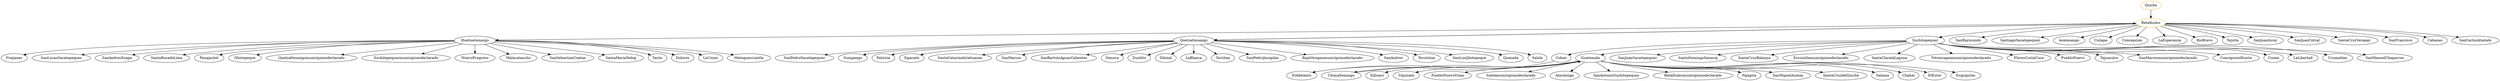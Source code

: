 digraph G{
Quiche[color = orange]; 
Quiche[color = orange]; 
Quiche[color = orange]; 
Quiche[color = orange]; 
Quiche[color = orange]; 
Quiche[color = orange]; 
Quiche[color = orange]; 
Quiche[color = orange]; 
Quiche[color = orange]; 
Quiche[color = orange]; 
Quiche[color = orange]; 
Quiche[color = orange]; 
Quiche[color = orange]; 
Quiche[color = orange]; 
Quiche[color = orange]; 
Quiche[color = orange]; 
Quiche[color = orange]; 
Quiche[color = orange]; 
Quiche[color = orange]; 
Quiche[color = orange]; 
Quiche[color = orange]; 
Quiche[color = orange]; 
Quiche[color = orange]; 
Quiche[color = orange]; 
Quiche[color = orange]; 
Quiche[color = orange]; 
Quiche[color = orange]; 
Quiche[color = orange]; 
Quiche[color = orange]; 
Quiche[color = orange]; 
Quiche[color = orange]; 
Quiche[color = orange]; 
Quiche[color = orange]; 
Quiche[color = orange]; 
Quiche[color = orange]; 
Quiche[color = orange]; 
Quiche[color = orange]; 
Quiche[color = orange]; 
Quiche[color = orange]; 
Quiche[color = orange]; 
Quiche[color = orange]; 
Quiche[color = orange]; 
Quiche[color = orange]; 
Quiche[color = orange]; 
Quiche[color = orange]; 
Quiche[color = orange]; 
Quiche[color = orange]; 
Quiche[color = orange]; 
Quiche[color = orange]; 
Quiche[color = orange]; 
Quiche[color = orange]; 
Quiche[color = orange]; 
Quiche[color = orange]; 
Quiche[color = orange]; 
Quiche[color = orange]; 
Quiche[color = orange]; 
Quiche[color = orange]; 
Quiche[color = orange]; 
Quiche[color = orange]; 
Quiche[color = orange]; 
Quiche[color = orange]; 
Quiche[color = orange]; 
Quiche[color = orange]; 
Quiche[color = orange]; 
Quiche[color = orange]; 
Quiche[color = orange]; 
Quiche[color = orange]; 
Quiche[color = orange]; 
Quiche[color = orange]; 
Quiche[color = orange]; 
Quiche[color = orange]; 
Quiche[color = orange]; 
Quiche[color = orange]; 
Quiche[color = orange]; 
Quiche[color = orange]; 
Quiche[color = orange]; 
Quiche[color = orange]; 
Quiche[color = orange]; 
Quiche[color = orange]; 
Quiche[color = orange]; 
Quiche[color = orange]; 
Quiche[color = orange]; 
Quiche[color = orange]; 
Quiche[color = orange]; 
Quiche[color = orange]; 
Quiche[color = orange]; 
Quiche[color = orange]; 
Retalhuleu[color = orange]; 
Quiche[color = orange]; 
Quiche[color = orange]; 
Quiche[color = orange]; 
Quiche[color = orange]; 
Quiche[color = orange]; 
Quiche[color = orange]; 
Quiche[color = orange]; 
Quiche[color = orange]; 
Quiche[color = orange]; 
Quiche[color = orange]; 
Quiche[color = orange]; 
Quiche[color = orange]; 
Quiche[color = orange]; 
Quiche[color = orange]; 
Quiche[color = orange]; 
Quiche[color = orange]; 
Quiche[color = orange]; 
Quiche[color = orange]; 
Quiche[color = orange]; 
Quiche[color = orange]; 
Quiche[color = orange]; 
Quiche[color = orange]; 
Quiche[color = orange]; 
Quiche[color = orange]; 
Quiche[color = orange]; 
Quiche[color = orange]; 
Quiche[color = orange]; 
Quiche[color = orange]; 
Quiche[color = orange]; 
Quiche[color = orange]; 
Quiche[color = orange]; 
Quiche[color = orange]; 
Quiche[color = orange]; 
Quiche[color = orange]; 
Quiche[color = orange]; 
Quiche[color = orange]; 
Quiche[color = orange]; 
Quiche[color = orange]; 
Quiche[color = orange]; 
Quiche[color = orange]; 
Quiche[color = orange]; 
Quiche[color = orange]; 
Quiche[color = orange]; 
Quiche[color = orange]; 
Quiche[color = orange]; 
Quiche[color = orange]; 
Quiche[color = orange]; 
Quiche[color = orange]; 
Quiche[color = orange]; 
Quiche[color = orange]; 
Quiche[color = orange]; 
Quiche[color = orange]; 
Quiche[color = orange]; 
Quiche[color = orange]; 
Quiche[color = orange]; 
Quiche[color = orange]; 
Quiche[color = orange]; 
Quiche[color = orange]; 
Quiche[color = orange]; 
Quiche[color = orange]; 
Quiche[color = orange]; 
Quiche[color = orange]; 
Quiche[color = orange]; 
Quiche[color = orange]; 
Quiche[color = orange]; 
Quiche[color = orange]; 
Quiche[color = orange]; 
Quiche[color = orange]; 
Quiche[color = orange]; 
Quiche[color = orange]; 
Quiche[color = orange]; 
Quiche[color = orange]; 
Quiche[color = orange]; 
Quiche[color = orange]; 
Quiche[color = orange]; 
Quiche[color = orange]; 
Quiche[color = orange]; 
Quiche[color = orange]; 
Quiche[color = orange]; 
Quiche[color = orange]; 
Quiche[color = orange]; 
Quiche[color = orange]; 
Quiche[color = orange]; 
Quiche[color = orange]; 
Quiche[color = orange]; 
Quiche[color = orange]; 
Quiche[color = orange]; 
Retalhuleu[color = orange]; 
Retalhuleu[color = orange]; 
Quiche[color = orange]; 
Quiche[color = orange]; 
Quiche[color = orange]; 
Quiche[color = orange]; 
Quiche[color = orange]; 
Quiche[color = orange]; 
Quiche[color = orange]; 
Quiche[color = orange]; 
Quiche[color = orange]; 
Quiche[color = orange]; 
Quiche[color = orange]; 
Quiche[color = orange]; 
Quiche[color = orange]; 
Quiche[color = orange]; 
Quiche[color = orange]; 
Quiche[color = orange]; 
Quiche[color = orange]; 
Quiche[color = orange]; 
Quiche[color = orange]; 
Quiche[color = orange]; 
Quiche[color = orange]; 
Quiche[color = orange]; 
Quiche[color = orange]; 
Quiche[color = orange]; 
Quiche[color = orange]; 
Quiche[color = orange]; 
Quiche[color = orange]; 
Quiche[color = orange]; 
Quiche[color = orange]; 
Quiche[color = orange]; 
Quiche[color = orange]; 
Quiche[color = orange]; 
Quiche[color = orange]; 
Quiche[color = orange]; 
Quiche[color = orange]; 
Quiche[color = orange]; 
Quiche[color = orange]; 
Quiche[color = orange]; 
Quiche[color = orange]; 
Quiche[color = orange]; 
Quiche[color = orange]; 
Quiche[color = orange]; 
Quiche[color = orange]; 
Quiche[color = orange]; 
Quiche[color = orange]; 
Quiche[color = orange]; 
Quiche[color = orange]; 
Quiche[color = orange]; 
Quiche[color = orange]; 
Quiche[color = orange]; 
Quiche[color = orange]; 
Quiche[color = orange]; 
Quiche[color = orange]; 
Quiche[color = orange]; 
Quiche[color = orange]; 
Quiche[color = orange]; 
Quiche[color = orange]; 
Quiche[color = orange]; 
Quiche[color = orange]; 
Quiche[color = orange]; 
Quiche[color = orange]; 
Quiche[color = orange]; 
Quiche[color = orange]; 
Quiche[color = orange]; 
Quiche[color = orange]; 
Quiche[color = orange]; 
Quiche[color = orange]; 
Quiche[color = orange]; 
Quiche[color = orange]; 
Quiche[color = orange]; 
Quiche[color = orange]; 
Quiche[color = orange]; 
Quiche[color = orange]; 
Quiche[color = orange]; 
Quiche[color = orange]; 
Quiche[color = orange]; 
Quiche[color = orange]; 
Quiche[color = orange]; 
Quiche[color = orange]; 
Quiche[color = orange]; 
Quiche[color = orange]; 
Quiche[color = orange]; 
Quiche[color = orange]; 
Quiche[color = orange]; 
Quiche[color = orange]; 
Quiche[color = orange]; 
Quiche[color = orange]; 
Retalhuleu[color = orange]; 
Retalhuleu[color = orange]; 
Retalhuleu[color = orange]; 
Quiche[color = orange]; 
Quiche[color = orange]; 
Quiche[color = orange]; 
Quiche[color = orange]; 
Quiche[color = orange]; 
Quiche[color = orange]; 
Quiche[color = orange]; 
Quiche[color = orange]; 
Quiche[color = orange]; 
Quiche[color = orange]; 
Quiche[color = orange]; 
Quiche[color = orange]; 
Quiche[color = orange]; 
Quiche[color = orange]; 
Quiche[color = orange]; 
Quiche[color = orange]; 
Quiche[color = orange]; 
Quiche[color = orange]; 
Quiche[color = orange]; 
Quiche[color = orange]; 
Quiche[color = orange]; 
Quiche[color = orange]; 
Quiche[color = orange]; 
Quiche[color = orange]; 
Quiche[color = orange]; 
Quiche[color = orange]; 
Quiche[color = orange]; 
Quiche[color = orange]; 
Quiche[color = orange]; 
Quiche[color = orange]; 
Quiche[color = orange]; 
Quiche[color = orange]; 
Quiche[color = orange]; 
Quiche[color = orange]; 
Quiche[color = orange]; 
Quiche[color = orange]; 
Quiche[color = orange]; 
Quiche[color = orange]; 
Quiche[color = orange]; 
Quiche[color = orange]; 
Quiche[color = orange]; 
Quiche[color = orange]; 
Quiche[color = orange]; 
Quiche[color = orange]; 
Quiche[color = orange]; 
Quiche[color = orange]; 
Quiche[color = orange]; 
Quiche[color = orange]; 
Quiche[color = orange]; 
Quiche[color = orange]; 
Quiche[color = orange]; 
Quiche[color = orange]; 
Quiche[color = orange]; 
Quiche[color = orange]; 
Quiche[color = orange]; 
Quiche[color = orange]; 
Quiche[color = orange]; 
Quiche[color = orange]; 
Quiche[color = orange]; 
Quiche[color = orange]; 
Quiche[color = orange]; 
Quiche[color = orange]; 
Quiche[color = orange]; 
Quiche[color = orange]; 
Quiche[color = orange]; 
Quiche[color = orange]; 
Quiche[color = orange]; 
Quiche[color = orange]; 
Quiche[color = orange]; 
Quiche[color = orange]; 
Quiche[color = orange]; 
Quiche[color = orange]; 
Quiche[color = orange]; 
Quiche[color = orange]; 
Quiche[color = orange]; 
Quiche[color = orange]; 
Quiche[color = orange]; 
Quiche[color = orange]; 
Quiche[color = orange]; 
Quiche[color = orange]; 
Quiche[color = orange]; 
Quiche[color = orange]; 
Quiche[color = orange]; 
Quiche[color = orange]; 
Quiche[color = orange]; 
Quiche[color = orange]; 
Quiche[color = orange]; 
Retalhuleu[color = orange]; 
Retalhuleu[color = orange]; 
Retalhuleu[color = orange]; 
Retalhuleu[color = orange]; 
Quiche[color = orange]; 
Quiche[color = orange]; 
Quiche[color = orange]; 
Quiche[color = orange]; 
Quiche[color = orange]; 
Quiche[color = orange]; 
Quiche[color = orange]; 
Quiche[color = orange]; 
Quiche[color = orange]; 
Quiche[color = orange]; 
Quiche[color = orange]; 
Quiche[color = orange]; 
Quiche[color = orange]; 
Quiche[color = orange]; 
Quiche[color = orange]; 
Quiche[color = orange]; 
Quiche[color = orange]; 
Quiche[color = orange]; 
Quiche[color = orange]; 
Quiche[color = orange]; 
Quiche[color = orange]; 
Quiche[color = orange]; 
Quiche[color = orange]; 
Quiche[color = orange]; 
Quiche[color = orange]; 
Quiche[color = orange]; 
Quiche[color = orange]; 
Quiche[color = orange]; 
Quiche[color = orange]; 
Quiche[color = orange]; 
Quiche[color = orange]; 
Quiche[color = orange]; 
Quiche[color = orange]; 
Quiche[color = orange]; 
Quiche[color = orange]; 
Quiche[color = orange]; 
Quiche[color = orange]; 
Quiche[color = orange]; 
Quiche[color = orange]; 
Quiche[color = orange]; 
Quiche[color = orange]; 
Quiche[color = orange]; 
Quiche[color = orange]; 
Quiche[color = orange]; 
Quiche[color = orange]; 
Quiche[color = orange]; 
Quiche[color = orange]; 
Quiche[color = orange]; 
Quiche[color = orange]; 
Quiche[color = orange]; 
Quiche[color = orange]; 
Quiche[color = orange]; 
Quiche[color = orange]; 
Quiche[color = orange]; 
Quiche[color = orange]; 
Quiche[color = orange]; 
Quiche[color = orange]; 
Quiche[color = orange]; 
Quiche[color = orange]; 
Quiche[color = orange]; 
Quiche[color = orange]; 
Quiche[color = orange]; 
Quiche[color = orange]; 
Quiche[color = orange]; 
Quiche[color = orange]; 
Quiche[color = orange]; 
Quiche[color = orange]; 
Quiche[color = orange]; 
Quiche[color = orange]; 
Quiche[color = orange]; 
Quiche[color = orange]; 
Quiche[color = orange]; 
Quiche[color = orange]; 
Quiche[color = orange]; 
Quiche[color = orange]; 
Quiche[color = orange]; 
Quiche[color = orange]; 
Quiche[color = orange]; 
Quiche[color = orange]; 
Quiche[color = orange]; 
Quiche[color = orange]; 
Quiche[color = orange]; 
Quiche[color = orange]; 
Quiche[color = orange]; 
Quiche[color = orange]; 
Quiche[color = orange]; 
Quiche[color = orange]; 
Retalhuleu[color = orange]; 
Retalhuleu[color = orange]; 
Retalhuleu[color = orange]; 
Retalhuleu[color = orange]; 
Retalhuleu[color = orange]; 
Chimaltenango -> Guatemala;
Quiche[color = orange]; 
Quiche[color = orange]; 
Quiche[color = orange]; 
Quiche[color = orange]; 
Quiche[color = orange]; 
Quiche[color = orange]; 
Quiche[color = orange]; 
Quiche[color = orange]; 
Quiche[color = orange]; 
Quiche[color = orange]; 
Quiche[color = orange]; 
Quiche[color = orange]; 
Quiche[color = orange]; 
Quiche[color = orange]; 
Quiche[color = orange]; 
Quiche[color = orange]; 
Quiche[color = orange]; 
Quiche[color = orange]; 
Quiche[color = orange]; 
Quiche[color = orange]; 
Quiche[color = orange]; 
Quiche[color = orange]; 
Quiche[color = orange]; 
Quiche[color = orange]; 
Quiche[color = orange]; 
Quiche[color = orange]; 
Quiche[color = orange]; 
Quiche[color = orange]; 
Quiche[color = orange]; 
Quiche[color = orange]; 
Quiche[color = orange]; 
Quiche[color = orange]; 
Quiche[color = orange]; 
Quiche[color = orange]; 
Quiche[color = orange]; 
Quiche[color = orange]; 
Quiche[color = orange]; 
Quiche[color = orange]; 
Quiche[color = orange]; 
Quiche[color = orange]; 
Quiche[color = orange]; 
Quiche[color = orange]; 
Quiche[color = orange]; 
Quiche[color = orange]; 
Quiche[color = orange]; 
Quiche[color = orange]; 
Quiche[color = orange]; 
Quiche[color = orange]; 
Quiche[color = orange]; 
Quiche[color = orange]; 
Quiche[color = orange]; 
Quiche[color = orange]; 
Quiche[color = orange]; 
Quiche[color = orange]; 
Quiche[color = orange]; 
Quiche[color = orange]; 
Quiche[color = orange]; 
Quiche[color = orange]; 
Quiche[color = orange]; 
Quiche[color = orange]; 
Quiche[color = orange]; 
Quiche[color = orange]; 
Quiche[color = orange]; 
Quiche[color = orange]; 
Quiche[color = orange]; 
Quiche[color = orange]; 
Quiche[color = orange]; 
Quiche[color = orange]; 
Quiche[color = orange]; 
Quiche[color = orange]; 
Quiche[color = orange]; 
Quiche[color = orange]; 
Quiche[color = orange]; 
Quiche[color = orange]; 
Quiche[color = orange]; 
Quiche[color = orange]; 
Quiche[color = orange]; 
Quiche[color = orange]; 
Quiche[color = orange]; 
Quiche[color = orange]; 
Quiche[color = orange]; 
Quiche[color = orange]; 
Quiche[color = orange]; 
Quiche[color = orange]; 
Quiche[color = orange]; 
Quiche[color = orange]; 
Quiche[color = orange]; 
Retalhuleu[color = orange]; 
Retalhuleu[color = orange]; 
Retalhuleu[color = orange]; 
Retalhuleu[color = orange]; 
Retalhuleu[color = orange]; 
Retalhuleu[color = orange]; 
Coban -> ElAdelanto;
Quiche[color = orange]; 
Quiche[color = orange]; 
Quiche[color = orange]; 
Quiche[color = orange]; 
Quiche[color = orange]; 
Quiche[color = orange]; 
Quiche[color = orange]; 
Quiche[color = orange]; 
Quiche[color = orange]; 
Quiche[color = orange]; 
Quiche[color = orange]; 
Quiche[color = orange]; 
Quiche[color = orange]; 
Quiche[color = orange]; 
Quiche[color = orange]; 
Quiche[color = orange]; 
Quiche[color = orange]; 
Quiche[color = orange]; 
Quiche[color = orange]; 
Quiche[color = orange]; 
Quiche[color = orange]; 
Quiche[color = orange]; 
Quiche[color = orange]; 
Quiche[color = orange]; 
Quiche[color = orange]; 
Quiche[color = orange]; 
Quiche[color = orange]; 
Quiche[color = orange]; 
Quiche[color = orange]; 
Quiche[color = orange]; 
Quiche[color = orange]; 
Quiche[color = orange]; 
Quiche[color = orange]; 
Quiche[color = orange]; 
Quiche[color = orange]; 
Quiche[color = orange]; 
Quiche[color = orange]; 
Quiche[color = orange]; 
Quiche[color = orange]; 
Quiche[color = orange]; 
Quiche[color = orange]; 
Quiche[color = orange]; 
Quiche[color = orange]; 
Quiche[color = orange]; 
Quiche[color = orange]; 
Quiche[color = orange]; 
Quiche[color = orange]; 
Quiche[color = orange]; 
Quiche[color = orange]; 
Quiche[color = orange]; 
Quiche[color = orange]; 
Quiche[color = orange]; 
Quiche[color = orange]; 
Quiche[color = orange]; 
Quiche[color = orange]; 
Quiche[color = orange]; 
Quiche[color = orange]; 
Quiche[color = orange]; 
Quiche[color = orange]; 
Quiche[color = orange]; 
Quiche[color = orange]; 
Quiche[color = orange]; 
Quiche[color = orange]; 
Quiche[color = orange]; 
Quiche[color = orange]; 
Quiche[color = orange]; 
Quiche[color = orange]; 
Quiche[color = orange]; 
Quiche[color = orange]; 
Quiche[color = orange]; 
Quiche[color = orange]; 
Quiche[color = orange]; 
Quiche[color = orange]; 
Quiche[color = orange]; 
Quiche[color = orange]; 
Quiche[color = orange]; 
Quiche[color = orange]; 
Quiche[color = orange]; 
Quiche[color = orange]; 
Quiche[color = orange]; 
Quiche[color = orange]; 
Quiche[color = orange]; 
Quiche[color = orange]; 
Quiche[color = orange]; 
Quiche[color = orange]; 
Quiche[color = orange]; 
Quiche[color = orange]; 
Retalhuleu[color = orange]; 
Retalhuleu[color = orange]; 
Retalhuleu[color = orange]; 
Retalhuleu[color = orange]; 
Retalhuleu[color = orange]; 
Retalhuleu[color = orange]; 
Retalhuleu[color = orange]; 
Quiche[color = orange]; 
Quiche[color = orange]; 
Quiche[color = orange]; 
Quiche[color = orange]; 
Quiche[color = orange]; 
Quiche[color = orange]; 
Quiche[color = orange]; 
Quiche[color = orange]; 
Quiche[color = orange]; 
Quiche[color = orange]; 
Quiche[color = orange]; 
Quiche[color = orange]; 
Quiche[color = orange]; 
Quiche[color = orange]; 
Quiche[color = orange]; 
Quiche[color = orange]; 
Quiche[color = orange]; 
Quiche[color = orange]; 
Quiche[color = orange]; 
Quiche[color = orange]; 
Quiche[color = orange]; 
Quiche[color = orange]; 
Quiche[color = orange]; 
Quiche[color = orange]; 
Quiche[color = orange]; 
Quiche[color = orange]; 
Quiche[color = orange]; 
Quiche[color = orange]; 
Quiche[color = orange]; 
Quiche[color = orange]; 
Quiche[color = orange]; 
Quiche[color = orange]; 
Quiche[color = orange]; 
Quiche[color = orange]; 
Quiche[color = orange]; 
Quiche[color = orange]; 
Quiche[color = orange]; 
Quiche[color = orange]; 
Quiche[color = orange]; 
Quiche[color = orange]; 
Quiche[color = orange]; 
Quiche[color = orange]; 
Quiche[color = orange]; 
Quiche[color = orange]; 
Quiche[color = orange]; 
Quiche[color = orange]; 
Quiche[color = orange]; 
Quiche[color = orange]; 
Quiche[color = orange]; 
Quiche[color = orange]; 
Quiche[color = orange]; 
Quiche[color = orange]; 
Quiche[color = orange]; 
Quiche[color = orange]; 
Quiche[color = orange]; 
Quiche[color = orange]; 
Quiche[color = orange]; 
Quiche[color = orange]; 
Quiche[color = orange]; 
Quiche[color = orange]; 
Quiche[color = orange]; 
Quiche[color = orange]; 
Quiche[color = orange]; 
Quiche[color = orange]; 
Quiche[color = orange]; 
Quiche[color = orange]; 
Quiche[color = orange]; 
Quiche[color = orange]; 
Quiche[color = orange]; 
Quiche[color = orange]; 
Quiche[color = orange]; 
Quiche[color = orange]; 
Quiche[color = orange]; 
Quiche[color = orange]; 
Quiche[color = orange]; 
Quiche[color = orange]; 
Quiche[color = orange]; 
Quiche[color = orange]; 
Quiche[color = orange]; 
Quiche[color = orange]; 
Quiche[color = orange]; 
Quiche[color = orange]; 
Quiche[color = orange]; 
Quiche[color = orange]; 
Quiche[color = orange]; 
Quiche[color = orange]; 
Quiche[color = orange]; 
Retalhuleu[color = orange]; 
Retalhuleu[color = orange]; 
Retalhuleu[color = orange]; 
Retalhuleu[color = orange]; 
Retalhuleu[color = orange]; 
Retalhuleu[color = orange]; 
Retalhuleu[color = orange]; 
Retalhuleu[color = orange]; 
Quiche[color = orange]; 
Quiche[color = orange]; 
Quiche[color = orange]; 
Quiche[color = orange]; 
Quiche[color = orange]; 
Quiche[color = orange]; 
Quiche[color = orange]; 
Quiche[color = orange]; 
Quiche[color = orange]; 
Quiche[color = orange]; 
Quiche[color = orange]; 
Quiche[color = orange]; 
Quiche[color = orange]; 
Quiche[color = orange]; 
Quiche[color = orange]; 
Quiche[color = orange]; 
Quiche[color = orange]; 
Quiche[color = orange]; 
Quiche[color = orange]; 
Quiche[color = orange]; 
Quiche[color = orange]; 
Quiche[color = orange]; 
Quiche[color = orange]; 
Quiche[color = orange]; 
Quiche[color = orange]; 
Quiche[color = orange]; 
Quiche[color = orange]; 
Quiche[color = orange]; 
Quiche[color = orange]; 
Quiche[color = orange]; 
Quiche[color = orange]; 
Quiche[color = orange]; 
Quiche[color = orange]; 
Quiche[color = orange]; 
Quiche[color = orange]; 
Quiche[color = orange]; 
Quiche[color = orange]; 
Quiche[color = orange]; 
Quiche[color = orange]; 
Quiche[color = orange]; 
Quiche[color = orange]; 
Quiche[color = orange]; 
Quiche[color = orange]; 
Quiche[color = orange]; 
Quiche[color = orange]; 
Quiche[color = orange]; 
Quiche[color = orange]; 
Quiche[color = orange]; 
Quiche[color = orange]; 
Quiche[color = orange]; 
Quiche[color = orange]; 
Quiche[color = orange]; 
Quiche[color = orange]; 
Quiche[color = orange]; 
Quiche[color = orange]; 
Quiche[color = orange]; 
Quiche[color = orange]; 
Quiche[color = orange]; 
Quiche[color = orange]; 
Quiche[color = orange]; 
Quiche[color = orange]; 
Quiche[color = orange]; 
Quiche[color = orange]; 
Quiche[color = orange]; 
Quiche[color = orange]; 
Quiche[color = orange]; 
Quiche[color = orange]; 
Quiche[color = orange]; 
Quiche[color = orange]; 
Quiche[color = orange]; 
Quiche[color = orange]; 
Quiche[color = orange]; 
Quiche[color = orange]; 
Quiche[color = orange]; 
Quiche[color = orange]; 
Quiche[color = orange]; 
Quiche[color = orange]; 
Quiche[color = orange]; 
Quiche[color = orange]; 
Quiche[color = orange]; 
Quiche[color = orange]; 
Quiche[color = orange]; 
Quiche[color = orange]; 
Quiche[color = orange]; 
Quiche[color = orange]; 
Quiche[color = orange]; 
Quiche[color = orange]; 
Retalhuleu[color = orange]; 
Retalhuleu[color = orange]; 
Retalhuleu[color = orange]; 
Retalhuleu[color = orange]; 
Retalhuleu[color = orange]; 
Retalhuleu[color = orange]; 
Retalhuleu[color = orange]; 
Retalhuleu[color = orange]; 
Retalhuleu[color = orange]; 
Quiche[color = orange]; 
Quiche[color = orange]; 
Quiche[color = orange]; 
Quiche[color = orange]; 
Quiche[color = orange]; 
Quiche[color = orange]; 
Quiche[color = orange]; 
Quiche[color = orange]; 
Quiche[color = orange]; 
Quiche[color = orange]; 
Quiche[color = orange]; 
Quiche[color = orange]; 
Quiche[color = orange]; 
Quiche[color = orange]; 
Quiche[color = orange]; 
Quiche[color = orange]; 
Quiche[color = orange]; 
Quiche[color = orange]; 
Quiche[color = orange]; 
Quiche[color = orange]; 
Quiche[color = orange]; 
Quiche[color = orange]; 
Quiche[color = orange]; 
Quiche[color = orange]; 
Quiche[color = orange]; 
Quiche[color = orange]; 
Quiche[color = orange]; 
Quiche[color = orange]; 
Quiche[color = orange]; 
Quiche[color = orange]; 
Quiche[color = orange]; 
Quiche[color = orange]; 
Quiche[color = orange]; 
Quiche[color = orange]; 
Quiche[color = orange]; 
Quiche[color = orange]; 
Quiche[color = orange]; 
Quiche[color = orange]; 
Quiche[color = orange]; 
Quiche[color = orange]; 
Quiche[color = orange]; 
Quiche[color = orange]; 
Quiche[color = orange]; 
Quiche[color = orange]; 
Quiche[color = orange]; 
Quiche[color = orange]; 
Quiche[color = orange]; 
Quiche[color = orange]; 
Quiche[color = orange]; 
Quiche[color = orange]; 
Quiche[color = orange]; 
Quiche[color = orange]; 
Quiche[color = orange]; 
Quiche[color = orange]; 
Quiche[color = orange]; 
Quiche[color = orange]; 
Quiche[color = orange]; 
Quiche[color = orange]; 
Quiche[color = orange]; 
Quiche[color = orange]; 
Quiche[color = orange]; 
Quiche[color = orange]; 
Quiche[color = orange]; 
Quiche[color = orange]; 
Quiche[color = orange]; 
Quiche[color = orange]; 
Quiche[color = orange]; 
Quiche[color = orange]; 
Quiche[color = orange]; 
Quiche[color = orange]; 
Quiche[color = orange]; 
Quiche[color = orange]; 
Quiche[color = orange]; 
Quiche[color = orange]; 
Quiche[color = orange]; 
Quiche[color = orange]; 
Quiche[color = orange]; 
Quiche[color = orange]; 
Quiche[color = orange]; 
Quiche[color = orange]; 
Quiche[color = orange]; 
Quiche[color = orange]; 
Quiche[color = orange]; 
Quiche[color = orange]; 
Quiche[color = orange]; 
Quiche[color = orange]; 
Quiche[color = orange]; 
Retalhuleu[color = orange]; 
Retalhuleu[color = orange]; 
Retalhuleu[color = orange]; 
Retalhuleu[color = orange]; 
Retalhuleu[color = orange]; 
Retalhuleu[color = orange]; 
Retalhuleu[color = orange]; 
Retalhuleu[color = orange]; 
Retalhuleu[color = orange]; 
Retalhuleu[color = orange]; 
Quiche[color = orange]; 
Quiche[color = orange]; 
Quiche[color = orange]; 
Quiche[color = orange]; 
Quiche[color = orange]; 
Quiche[color = orange]; 
Quiche[color = orange]; 
Quiche[color = orange]; 
Quiche[color = orange]; 
Quiche[color = orange]; 
Quiche[color = orange]; 
Quiche[color = orange]; 
Quiche[color = orange]; 
Quiche[color = orange]; 
Quiche[color = orange]; 
Quiche[color = orange]; 
Quiche[color = orange]; 
Quiche[color = orange]; 
Quiche[color = orange]; 
Quiche[color = orange]; 
Quiche[color = orange]; 
Quiche[color = orange]; 
Quiche[color = orange]; 
Quiche[color = orange]; 
Quiche[color = orange]; 
Quiche[color = orange]; 
Quiche[color = orange]; 
Quiche[color = orange]; 
Quiche[color = orange]; 
Quiche[color = orange]; 
Quiche[color = orange]; 
Quiche[color = orange]; 
Quiche[color = orange]; 
Quiche[color = orange]; 
Quiche[color = orange]; 
Quiche[color = orange]; 
Quiche[color = orange]; 
Quiche[color = orange]; 
Quiche[color = orange]; 
Quiche[color = orange]; 
Quiche[color = orange]; 
Quiche[color = orange]; 
Quiche[color = orange]; 
Quiche[color = orange]; 
Quiche[color = orange]; 
Quiche[color = orange]; 
Quiche[color = orange]; 
Quiche[color = orange]; 
Quiche[color = orange]; 
Quiche[color = orange]; 
Quiche[color = orange]; 
Quiche[color = orange]; 
Quiche[color = orange]; 
Quiche[color = orange]; 
Quiche[color = orange]; 
Quiche[color = orange]; 
Quiche[color = orange]; 
Quiche[color = orange]; 
Quiche[color = orange]; 
Quiche[color = orange]; 
Quiche[color = orange]; 
Quiche[color = orange]; 
Quiche[color = orange]; 
Quiche[color = orange]; 
Quiche[color = orange]; 
Quiche[color = orange]; 
Quiche[color = orange]; 
Quiche[color = orange]; 
Quiche[color = orange]; 
Quiche[color = orange]; 
Quiche[color = orange]; 
Quiche[color = orange]; 
Quiche[color = orange]; 
Quiche[color = orange]; 
Quiche[color = orange]; 
Quiche[color = orange]; 
Quiche[color = orange]; 
Quiche[color = orange]; 
Quiche[color = orange]; 
Quiche[color = orange]; 
Quiche[color = orange]; 
Quiche[color = orange]; 
Quiche[color = orange]; 
Quiche[color = orange]; 
Quiche[color = orange]; 
Quiche[color = orange]; 
Quiche[color = orange]; 
Retalhuleu[color = orange]; 
Retalhuleu[color = orange]; 
Retalhuleu[color = orange]; 
Retalhuleu[color = orange]; 
Retalhuleu[color = orange]; 
Retalhuleu[color = orange]; 
Retalhuleu[color = orange]; 
Retalhuleu[color = orange]; 
Retalhuleu[color = orange]; 
Retalhuleu[color = orange]; 
Retalhuleu[color = orange]; 
Quiche[color = orange]; 
Quiche[color = orange]; 
Quiche[color = orange]; 
Quiche[color = orange]; 
Quiche[color = orange]; 
Quiche[color = orange]; 
Quiche[color = orange]; 
Quiche[color = orange]; 
Quiche[color = orange]; 
Quiche[color = orange]; 
Quiche[color = orange]; 
Quiche[color = orange]; 
Quiche[color = orange]; 
Quiche[color = orange]; 
Quiche[color = orange]; 
Quiche[color = orange]; 
Quiche[color = orange]; 
Quiche[color = orange]; 
Quiche[color = orange]; 
Quiche[color = orange]; 
Quiche[color = orange]; 
Quiche[color = orange]; 
Quiche[color = orange]; 
Quiche[color = orange]; 
Quiche[color = orange]; 
Quiche[color = orange]; 
Quiche[color = orange]; 
Quiche[color = orange]; 
Quiche[color = orange]; 
Quiche[color = orange]; 
Quiche[color = orange]; 
Quiche[color = orange]; 
Quiche[color = orange]; 
Quiche[color = orange]; 
Quiche[color = orange]; 
Quiche[color = orange]; 
Quiche[color = orange]; 
Quiche[color = orange]; 
Quiche[color = orange]; 
Quiche[color = orange]; 
Quiche[color = orange]; 
Quiche[color = orange]; 
Quiche[color = orange]; 
Quiche[color = orange]; 
Quiche[color = orange]; 
Quiche[color = orange]; 
Quiche[color = orange]; 
Quiche[color = orange]; 
Quiche[color = orange]; 
Quiche[color = orange]; 
Quiche[color = orange]; 
Quiche[color = orange]; 
Quiche[color = orange]; 
Quiche[color = orange]; 
Quiche[color = orange]; 
Quiche[color = orange]; 
Quiche[color = orange]; 
Quiche[color = orange]; 
Quiche[color = orange]; 
Quiche[color = orange]; 
Quiche[color = orange]; 
Quiche[color = orange]; 
Quiche[color = orange]; 
Quiche[color = orange]; 
Quiche[color = orange]; 
Quiche[color = orange]; 
Quiche[color = orange]; 
Quiche[color = orange]; 
Quiche[color = orange]; 
Quiche[color = orange]; 
Quiche[color = orange]; 
Quiche[color = orange]; 
Quiche[color = orange]; 
Quiche[color = orange]; 
Quiche[color = orange]; 
Quiche[color = orange]; 
Quiche[color = orange]; 
Quiche[color = orange]; 
Quiche[color = orange]; 
Quiche[color = orange]; 
Quiche[color = orange]; 
Quiche[color = orange]; 
Quiche[color = orange]; 
Quiche[color = orange]; 
Quiche[color = orange]; 
Quiche[color = orange]; 
Quiche[color = orange]; 
Retalhuleu[color = orange]; 
Retalhuleu[color = orange]; 
Retalhuleu[color = orange]; 
Retalhuleu[color = orange]; 
Retalhuleu[color = orange]; 
Retalhuleu[color = orange]; 
Retalhuleu[color = orange]; 
Retalhuleu[color = orange]; 
Retalhuleu[color = orange]; 
Retalhuleu[color = orange]; 
Retalhuleu[color = orange]; 
Retalhuleu[color = orange]; 
Quiche[color = orange]; 
Quiche[color = orange]; 
Quiche[color = orange]; 
Quiche[color = orange]; 
Quiche[color = orange]; 
Quiche[color = orange]; 
Quiche[color = orange]; 
Quiche[color = orange]; 
Quiche[color = orange]; 
Quiche[color = orange]; 
Quiche[color = orange]; 
Quiche[color = orange]; 
Quiche[color = orange]; 
Quiche[color = orange]; 
Quiche[color = orange]; 
Quiche[color = orange]; 
Quiche[color = orange]; 
Quiche[color = orange]; 
Quiche[color = orange]; 
Quiche[color = orange]; 
Quiche[color = orange]; 
Quiche[color = orange]; 
Quiche[color = orange]; 
Quiche[color = orange]; 
Quiche[color = orange]; 
Quiche[color = orange]; 
Quiche[color = orange]; 
Quiche[color = orange]; 
Quiche[color = orange]; 
Quiche[color = orange]; 
Quiche[color = orange]; 
Quiche[color = orange]; 
Quiche[color = orange]; 
Quiche[color = orange]; 
Quiche[color = orange]; 
Quiche[color = orange]; 
Quiche[color = orange]; 
Quiche[color = orange]; 
Quiche[color = orange]; 
Quiche[color = orange]; 
Quiche[color = orange]; 
Quiche[color = orange]; 
Quiche[color = orange]; 
Quiche[color = orange]; 
Quiche[color = orange]; 
Quiche[color = orange]; 
Quiche[color = orange]; 
Quiche[color = orange]; 
Quiche[color = orange]; 
Quiche[color = orange]; 
Quiche[color = orange]; 
Quiche[color = orange]; 
Quiche[color = orange]; 
Quiche[color = orange]; 
Quiche[color = orange]; 
Quiche[color = orange]; 
Quiche[color = orange]; 
Quiche[color = orange]; 
Quiche[color = orange]; 
Quiche[color = orange]; 
Quiche[color = orange]; 
Quiche[color = orange]; 
Quiche[color = orange]; 
Quiche[color = orange]; 
Quiche[color = orange]; 
Quiche[color = orange]; 
Quiche[color = orange]; 
Quiche[color = orange]; 
Quiche[color = orange]; 
Quiche[color = orange]; 
Quiche[color = orange]; 
Quiche[color = orange]; 
Quiche[color = orange]; 
Quiche[color = orange]; 
Quiche[color = orange]; 
Quiche[color = orange]; 
Quiche[color = orange]; 
Quiche[color = orange]; 
Quiche[color = orange]; 
Quiche[color = orange]; 
Quiche[color = orange]; 
Quiche[color = orange]; 
Quiche[color = orange]; 
Quiche[color = orange]; 
Quiche[color = orange]; 
Quiche[color = orange]; 
Quiche[color = orange]; 
Retalhuleu[color = orange]; 
Retalhuleu[color = orange]; 
Retalhuleu[color = orange]; 
Retalhuleu[color = orange]; 
Retalhuleu[color = orange]; 
Retalhuleu[color = orange]; 
Retalhuleu[color = orange]; 
Retalhuleu[color = orange]; 
Retalhuleu[color = orange]; 
Retalhuleu[color = orange]; 
Retalhuleu[color = orange]; 
Retalhuleu[color = orange]; 
Retalhuleu[color = orange]; 
Quiche[color = orange]; 
Quiche[color = orange]; 
Quiche[color = orange]; 
Quiche[color = orange]; 
Quiche[color = orange]; 
Quiche[color = orange]; 
Quiche[color = orange]; 
Quiche[color = orange]; 
Quiche[color = orange]; 
Quiche[color = orange]; 
Quiche[color = orange]; 
Quiche[color = orange]; 
Quiche[color = orange]; 
Quiche[color = orange]; 
Quiche[color = orange]; 
Quiche[color = orange]; 
Quiche[color = orange]; 
Quiche[color = orange]; 
Quiche[color = orange]; 
Quiche[color = orange]; 
Quiche[color = orange]; 
Quiche[color = orange]; 
Quiche[color = orange]; 
Quiche[color = orange]; 
Quiche[color = orange]; 
Quiche[color = orange]; 
Quiche[color = orange]; 
Quiche[color = orange]; 
Quiche[color = orange]; 
Quiche[color = orange]; 
Quiche[color = orange]; 
Quiche[color = orange]; 
Quiche[color = orange]; 
Quiche[color = orange]; 
Quiche[color = orange]; 
Quiche[color = orange]; 
Quiche[color = orange]; 
Quiche[color = orange]; 
Quiche[color = orange]; 
Quiche[color = orange]; 
Quiche[color = orange]; 
Quiche[color = orange]; 
Quiche[color = orange]; 
Quiche[color = orange]; 
Quiche[color = orange]; 
Quiche[color = orange]; 
Quiche[color = orange]; 
Quiche[color = orange]; 
Quiche[color = orange]; 
Quiche[color = orange]; 
Quiche[color = orange]; 
Quiche[color = orange]; 
Quiche[color = orange]; 
Quiche[color = orange]; 
Quiche[color = orange]; 
Quiche[color = orange]; 
Quiche[color = orange]; 
Quiche[color = orange]; 
Quiche[color = orange]; 
Quiche[color = orange]; 
Quiche[color = orange]; 
Quiche[color = orange]; 
Quiche[color = orange]; 
Quiche[color = orange]; 
Quiche[color = orange]; 
Quiche[color = orange]; 
Quiche[color = orange]; 
Quiche[color = orange]; 
Quiche[color = orange]; 
Quiche[color = orange]; 
Quiche[color = orange]; 
Quiche[color = orange]; 
Quiche[color = orange]; 
Quiche[color = orange]; 
Quiche[color = orange]; 
Quiche[color = orange]; 
Quiche[color = orange]; 
Quiche[color = orange]; 
Quiche[color = orange]; 
Quiche[color = orange]; 
Quiche[color = orange]; 
Quiche[color = orange]; 
Quiche[color = orange]; 
Quiche[color = orange]; 
Quiche[color = orange]; 
Quiche[color = orange]; 
Quiche[color = orange]; 
Retalhuleu[color = orange]; 
Retalhuleu[color = orange]; 
Retalhuleu[color = orange]; 
Retalhuleu[color = orange]; 
Retalhuleu[color = orange]; 
Retalhuleu[color = orange]; 
Retalhuleu[color = orange]; 
Retalhuleu[color = orange]; 
Retalhuleu[color = orange]; 
Retalhuleu[color = orange]; 
Retalhuleu[color = orange]; 
Retalhuleu[color = orange]; 
Retalhuleu[color = orange]; 
Retalhuleu[color = orange]; 
Quiche[color = orange]; 
Quiche[color = orange]; 
Quiche[color = orange]; 
Quiche[color = orange]; 
Quiche[color = orange]; 
Quiche[color = orange]; 
Quiche[color = orange]; 
Quiche[color = orange]; 
Quiche[color = orange]; 
Quiche[color = orange]; 
Quiche[color = orange]; 
Quiche[color = orange]; 
Quiche[color = orange]; 
Quiche[color = orange]; 
Quiche[color = orange]; 
Quiche[color = orange]; 
Quiche[color = orange]; 
Quiche[color = orange]; 
Quiche[color = orange]; 
Quiche[color = orange]; 
Quiche[color = orange]; 
Quiche[color = orange]; 
Quiche[color = orange]; 
Quiche[color = orange]; 
Quiche[color = orange]; 
Quiche[color = orange]; 
Quiche[color = orange]; 
Quiche[color = orange]; 
Quiche[color = orange]; 
Quiche[color = orange]; 
Quiche[color = orange]; 
Quiche[color = orange]; 
Quiche[color = orange]; 
Quiche[color = orange]; 
Quiche[color = orange]; 
Quiche[color = orange]; 
Quiche[color = orange]; 
Quiche[color = orange]; 
Quiche[color = orange]; 
Quiche[color = orange]; 
Quiche[color = orange]; 
Quiche[color = orange]; 
Quiche[color = orange]; 
Quiche[color = orange]; 
Quiche[color = orange]; 
Quiche[color = orange]; 
Quiche[color = orange]; 
Quiche[color = orange]; 
Quiche[color = orange]; 
Quiche[color = orange]; 
Quiche[color = orange]; 
Quiche[color = orange]; 
Quiche[color = orange]; 
Quiche[color = orange]; 
Quiche[color = orange]; 
Quiche[color = orange]; 
Quiche[color = orange]; 
Quiche[color = orange]; 
Quiche[color = orange]; 
Quiche[color = orange]; 
Quiche[color = orange]; 
Quiche[color = orange]; 
Quiche[color = orange]; 
Quiche[color = orange]; 
Quiche[color = orange]; 
Quiche[color = orange]; 
Quiche[color = orange]; 
Quiche[color = orange]; 
Quiche[color = orange]; 
Quiche[color = orange]; 
Quiche[color = orange]; 
Quiche[color = orange]; 
Quiche[color = orange]; 
Quiche[color = orange]; 
Quiche[color = orange]; 
Quiche[color = orange]; 
Quiche[color = orange]; 
Quiche[color = orange]; 
Quiche[color = orange]; 
Quiche[color = orange]; 
Quiche[color = orange]; 
Quiche[color = orange]; 
Quiche[color = orange]; 
Quiche[color = orange]; 
Quiche[color = orange]; 
Quiche[color = orange]; 
Quiche[color = orange]; 
Retalhuleu[color = orange]; 
Retalhuleu[color = orange]; 
Retalhuleu[color = orange]; 
Retalhuleu[color = orange]; 
Retalhuleu[color = orange]; 
Retalhuleu[color = orange]; 
Retalhuleu[color = orange]; 
Retalhuleu[color = orange]; 
Retalhuleu[color = orange]; 
Retalhuleu[color = orange]; 
Retalhuleu[color = orange]; 
Retalhuleu[color = orange]; 
Retalhuleu[color = orange]; 
Retalhuleu[color = orange]; 
Retalhuleu[color = orange]; 
Quiche[color = orange]; 
Quiche[color = orange]; 
Quiche[color = orange]; 
Quiche[color = orange]; 
Quiche[color = orange]; 
Quiche[color = orange]; 
Quiche[color = orange]; 
Quiche[color = orange]; 
Quiche[color = orange]; 
Quiche[color = orange]; 
Quiche[color = orange]; 
Quiche[color = orange]; 
Quiche[color = orange]; 
Quiche[color = orange]; 
Quiche[color = orange]; 
Quiche[color = orange]; 
Quiche[color = orange]; 
Quiche[color = orange]; 
Quiche[color = orange]; 
Quiche[color = orange]; 
Quiche[color = orange]; 
Quiche[color = orange]; 
Quiche[color = orange]; 
Quiche[color = orange]; 
Quiche[color = orange]; 
Quiche[color = orange]; 
Quiche[color = orange]; 
Quiche[color = orange]; 
Quiche[color = orange]; 
Quiche[color = orange]; 
Quiche[color = orange]; 
Quiche[color = orange]; 
Quiche[color = orange]; 
Quiche[color = orange]; 
Quiche[color = orange]; 
Quiche[color = orange]; 
Quiche[color = orange]; 
Quiche[color = orange]; 
Quiche[color = orange]; 
Quiche[color = orange]; 
Quiche[color = orange]; 
Quiche[color = orange]; 
Quiche[color = orange]; 
Quiche[color = orange]; 
Quiche[color = orange]; 
Quiche[color = orange]; 
Quiche[color = orange]; 
Quiche[color = orange]; 
Quiche[color = orange]; 
Quiche[color = orange]; 
Quiche[color = orange]; 
Quiche[color = orange]; 
Quiche[color = orange]; 
Quiche[color = orange]; 
Quiche[color = orange]; 
Quiche[color = orange]; 
Quiche[color = orange]; 
Quiche[color = orange]; 
Quiche[color = orange]; 
Quiche[color = orange]; 
Quiche[color = orange]; 
Quiche[color = orange]; 
Quiche[color = orange]; 
Quiche[color = orange]; 
Quiche[color = orange]; 
Quiche[color = orange]; 
Quiche[color = orange]; 
Quiche[color = orange]; 
Quiche[color = orange]; 
Quiche[color = orange]; 
Quiche[color = orange]; 
Quiche[color = orange]; 
Quiche[color = orange]; 
Quiche[color = orange]; 
Quiche[color = orange]; 
Quiche[color = orange]; 
Quiche[color = orange]; 
Quiche[color = orange]; 
Quiche[color = orange]; 
Quiche[color = orange]; 
Quiche[color = orange]; 
Quiche[color = orange]; 
Quiche[color = orange]; 
Quiche[color = orange]; 
Quiche[color = orange]; 
Quiche[color = orange]; 
Quiche[color = orange]; 
Retalhuleu[color = orange]; 
Retalhuleu[color = orange]; 
Retalhuleu[color = orange]; 
Retalhuleu[color = orange]; 
Retalhuleu[color = orange]; 
Retalhuleu[color = orange]; 
Retalhuleu[color = orange]; 
Retalhuleu[color = orange]; 
Retalhuleu[color = orange]; 
Retalhuleu[color = orange]; 
Retalhuleu[color = orange]; 
Retalhuleu[color = orange]; 
Retalhuleu[color = orange]; 
Retalhuleu[color = orange]; 
Retalhuleu[color = orange]; 
Retalhuleu[color = orange]; 
Quiche[color = orange]; 
Quiche[color = orange]; 
Quiche[color = orange]; 
Quiche[color = orange]; 
Quiche[color = orange]; 
Quiche[color = orange]; 
Quiche[color = orange]; 
Quiche[color = orange]; 
Quiche[color = orange]; 
Quiche[color = orange]; 
Quiche[color = orange]; 
Quiche[color = orange]; 
Quiche[color = orange]; 
Quiche[color = orange]; 
Quiche[color = orange]; 
Quiche[color = orange]; 
Quiche[color = orange]; 
Quiche[color = orange]; 
Quiche[color = orange]; 
Quiche[color = orange]; 
Quiche[color = orange]; 
Quiche[color = orange]; 
Quiche[color = orange]; 
Quiche[color = orange]; 
Quiche[color = orange]; 
Quiche[color = orange]; 
Quiche[color = orange]; 
Quiche[color = orange]; 
Quiche[color = orange]; 
Quiche[color = orange]; 
Quiche[color = orange]; 
Quiche[color = orange]; 
Quiche[color = orange]; 
Quiche[color = orange]; 
Quiche[color = orange]; 
Quiche[color = orange]; 
Quiche[color = orange]; 
Quiche[color = orange]; 
Quiche[color = orange]; 
Quiche[color = orange]; 
Quiche[color = orange]; 
Quiche[color = orange]; 
Quiche[color = orange]; 
Quiche[color = orange]; 
Quiche[color = orange]; 
Quiche[color = orange]; 
Quiche[color = orange]; 
Quiche[color = orange]; 
Quiche[color = orange]; 
Quiche[color = orange]; 
Quiche[color = orange]; 
Quiche[color = orange]; 
Quiche[color = orange]; 
Quiche[color = orange]; 
Quiche[color = orange]; 
Quiche[color = orange]; 
Quiche[color = orange]; 
Quiche[color = orange]; 
Quiche[color = orange]; 
Quiche[color = orange]; 
Quiche[color = orange]; 
Quiche[color = orange]; 
Quiche[color = orange]; 
Quiche[color = orange]; 
Quiche[color = orange]; 
Quiche[color = orange]; 
Quiche[color = orange]; 
Quiche[color = orange]; 
Quiche[color = orange]; 
Quiche[color = orange]; 
Quiche[color = orange]; 
Quiche[color = orange]; 
Quiche[color = orange]; 
Quiche[color = orange]; 
Quiche[color = orange]; 
Quiche[color = orange]; 
Quiche[color = orange]; 
Quiche[color = orange]; 
Quiche[color = orange]; 
Quiche[color = orange]; 
Quiche[color = orange]; 
Quiche[color = orange]; 
Quiche[color = orange]; 
Quiche[color = orange]; 
Quiche[color = orange]; 
Quiche[color = orange]; 
Quiche[color = orange]; 
Retalhuleu[color = orange]; 
Retalhuleu[color = orange]; 
Retalhuleu[color = orange]; 
Retalhuleu[color = orange]; 
Retalhuleu[color = orange]; 
Retalhuleu[color = orange]; 
Retalhuleu[color = orange]; 
Retalhuleu[color = orange]; 
Retalhuleu[color = orange]; 
Retalhuleu[color = orange]; 
Retalhuleu[color = orange]; 
Retalhuleu[color = orange]; 
Retalhuleu[color = orange]; 
Retalhuleu[color = orange]; 
Retalhuleu[color = orange]; 
Retalhuleu[color = orange]; 
Retalhuleu[color = orange]; 
Quiche[color = orange]; 
Quiche[color = orange]; 
Quiche[color = orange]; 
Quiche[color = orange]; 
Quiche[color = orange]; 
Quiche[color = orange]; 
Quiche[color = orange]; 
Quiche[color = orange]; 
Quiche[color = orange]; 
Quiche[color = orange]; 
Quiche[color = orange]; 
Quiche[color = orange]; 
Quiche[color = orange]; 
Quiche[color = orange]; 
Quiche[color = orange]; 
Quiche[color = orange]; 
Quiche[color = orange]; 
Quiche[color = orange]; 
Quiche[color = orange]; 
Quiche[color = orange]; 
Quiche[color = orange]; 
Quiche[color = orange]; 
Quiche[color = orange]; 
Quiche[color = orange]; 
Quiche[color = orange]; 
Quiche[color = orange]; 
Quiche[color = orange]; 
Quiche[color = orange]; 
Quiche[color = orange]; 
Quiche[color = orange]; 
Quiche[color = orange]; 
Quiche[color = orange]; 
Quiche[color = orange]; 
Quiche[color = orange]; 
Quiche[color = orange]; 
Quiche[color = orange]; 
Quiche[color = orange]; 
Quiche[color = orange]; 
Quiche[color = orange]; 
Quiche[color = orange]; 
Quiche[color = orange]; 
Quiche[color = orange]; 
Quiche[color = orange]; 
Quiche[color = orange]; 
Quiche[color = orange]; 
Quiche[color = orange]; 
Quiche[color = orange]; 
Quiche[color = orange]; 
Quiche[color = orange]; 
Quiche[color = orange]; 
Quiche[color = orange]; 
Quiche[color = orange]; 
Quiche[color = orange]; 
Quiche[color = orange]; 
Quiche[color = orange]; 
Quiche[color = orange]; 
Quiche[color = orange]; 
Quiche[color = orange]; 
Quiche[color = orange]; 
Quiche[color = orange]; 
Quiche[color = orange]; 
Quiche[color = orange]; 
Quiche[color = orange]; 
Quiche[color = orange]; 
Quiche[color = orange]; 
Quiche[color = orange]; 
Quiche[color = orange]; 
Quiche[color = orange]; 
Quiche[color = orange]; 
Quiche[color = orange]; 
Quiche[color = orange]; 
Quiche[color = orange]; 
Quiche[color = orange]; 
Quiche[color = orange]; 
Quiche[color = orange]; 
Quiche[color = orange]; 
Quiche[color = orange]; 
Quiche[color = orange]; 
Quiche[color = orange]; 
Quiche[color = orange]; 
Quiche[color = orange]; 
Quiche[color = orange]; 
Quiche[color = orange]; 
Quiche[color = orange]; 
Quiche[color = orange]; 
Quiche[color = orange]; 
Quiche[color = orange]; 
Retalhuleu[color = orange]; 
Retalhuleu[color = orange]; 
Retalhuleu[color = orange]; 
Retalhuleu[color = orange]; 
Retalhuleu[color = orange]; 
Retalhuleu[color = orange]; 
Retalhuleu[color = orange]; 
Retalhuleu[color = orange]; 
Retalhuleu[color = orange]; 
Retalhuleu[color = orange]; 
Retalhuleu[color = orange]; 
Retalhuleu[color = orange]; 
Retalhuleu[color = orange]; 
Retalhuleu[color = orange]; 
Retalhuleu[color = orange]; 
Retalhuleu[color = orange]; 
Retalhuleu[color = orange]; 
Retalhuleu[color = orange]; 
Quiche[color = orange]; 
Quiche[color = orange]; 
Quiche[color = orange]; 
Quiche[color = orange]; 
Quiche[color = orange]; 
Quiche[color = orange]; 
Quiche[color = orange]; 
Quiche[color = orange]; 
Quiche[color = orange]; 
Quiche[color = orange]; 
Quiche[color = orange]; 
Quiche[color = orange]; 
Quiche[color = orange]; 
Quiche[color = orange]; 
Quiche[color = orange]; 
Quiche[color = orange]; 
Quiche[color = orange]; 
Quiche[color = orange]; 
Quiche[color = orange]; 
Quiche[color = orange]; 
Quiche[color = orange]; 
Quiche[color = orange]; 
Quiche[color = orange]; 
Quiche[color = orange]; 
Quiche[color = orange]; 
Quiche[color = orange]; 
Quiche[color = orange]; 
Quiche[color = orange]; 
Quiche[color = orange]; 
Quiche[color = orange]; 
Quiche[color = orange]; 
Quiche[color = orange]; 
Quiche[color = orange]; 
Quiche[color = orange]; 
Quiche[color = orange]; 
Quiche[color = orange]; 
Quiche[color = orange]; 
Quiche[color = orange]; 
Quiche[color = orange]; 
Quiche[color = orange]; 
Quiche[color = orange]; 
Quiche[color = orange]; 
Quiche[color = orange]; 
Quiche[color = orange]; 
Quiche[color = orange]; 
Quiche[color = orange]; 
Quiche[color = orange]; 
Quiche[color = orange]; 
Quiche[color = orange]; 
Quiche[color = orange]; 
Quiche[color = orange]; 
Quiche[color = orange]; 
Quiche[color = orange]; 
Quiche[color = orange]; 
Quiche[color = orange]; 
Quiche[color = orange]; 
Quiche[color = orange]; 
Quiche[color = orange]; 
Quiche[color = orange]; 
Quiche[color = orange]; 
Quiche[color = orange]; 
Quiche[color = orange]; 
Quiche[color = orange]; 
Quiche[color = orange]; 
Quiche[color = orange]; 
Quiche[color = orange]; 
Quiche[color = orange]; 
Quiche[color = orange]; 
Quiche[color = orange]; 
Quiche[color = orange]; 
Quiche[color = orange]; 
Quiche[color = orange]; 
Quiche[color = orange]; 
Quiche[color = orange]; 
Quiche[color = orange]; 
Quiche[color = orange]; 
Quiche[color = orange]; 
Quiche[color = orange]; 
Quiche[color = orange]; 
Quiche[color = orange]; 
Quiche[color = orange]; 
Quiche[color = orange]; 
Quiche[color = orange]; 
Quiche[color = orange]; 
Quiche[color = orange]; 
Quiche[color = orange]; 
Quiche[color = orange]; 
Retalhuleu[color = orange]; 
Retalhuleu[color = orange]; 
Retalhuleu[color = orange]; 
Retalhuleu[color = orange]; 
Retalhuleu[color = orange]; 
Retalhuleu[color = orange]; 
Retalhuleu[color = orange]; 
Retalhuleu[color = orange]; 
Retalhuleu[color = orange]; 
Retalhuleu[color = orange]; 
Retalhuleu[color = orange]; 
Retalhuleu[color = orange]; 
Retalhuleu[color = orange]; 
Retalhuleu[color = orange]; 
Retalhuleu[color = orange]; 
Retalhuleu[color = orange]; 
Retalhuleu[color = orange]; 
Retalhuleu[color = orange]; 
Retalhuleu[color = orange]; 
Quiche[color = orange]; 
Quiche[color = orange]; 
Quiche[color = orange]; 
Quiche[color = orange]; 
Quiche[color = orange]; 
Quiche[color = orange]; 
Quiche[color = orange]; 
Quiche[color = orange]; 
Quiche[color = orange]; 
Quiche[color = orange]; 
Quiche[color = orange]; 
Quiche[color = orange]; 
Quiche[color = orange]; 
Quiche[color = orange]; 
Quiche[color = orange]; 
Quiche[color = orange]; 
Quiche[color = orange]; 
Quiche[color = orange]; 
Quiche[color = orange]; 
Quiche[color = orange]; 
Quiche[color = orange]; 
Quiche[color = orange]; 
Quiche[color = orange]; 
Quiche[color = orange]; 
Quiche[color = orange]; 
Quiche[color = orange]; 
Quiche[color = orange]; 
Quiche[color = orange]; 
Quiche[color = orange]; 
Quiche[color = orange]; 
Quiche[color = orange]; 
Quiche[color = orange]; 
Quiche[color = orange]; 
Quiche[color = orange]; 
Quiche[color = orange]; 
Quiche[color = orange]; 
Quiche[color = orange]; 
Quiche[color = orange]; 
Quiche[color = orange]; 
Quiche[color = orange]; 
Quiche[color = orange]; 
Quiche[color = orange]; 
Quiche[color = orange]; 
Quiche[color = orange]; 
Quiche[color = orange]; 
Quiche[color = orange]; 
Quiche[color = orange]; 
Quiche[color = orange]; 
Quiche[color = orange]; 
Quiche[color = orange]; 
Quiche[color = orange]; 
Quiche[color = orange]; 
Quiche[color = orange]; 
Quiche[color = orange]; 
Quiche[color = orange]; 
Quiche[color = orange]; 
Quiche[color = orange]; 
Quiche[color = orange]; 
Quiche[color = orange]; 
Quiche[color = orange]; 
Quiche[color = orange]; 
Quiche[color = orange]; 
Quiche[color = orange]; 
Quiche[color = orange]; 
Quiche[color = orange]; 
Quiche[color = orange]; 
Quiche[color = orange]; 
Quiche[color = orange]; 
Quiche[color = orange]; 
Quiche[color = orange]; 
Quiche[color = orange]; 
Quiche[color = orange]; 
Quiche[color = orange]; 
Quiche[color = orange]; 
Quiche[color = orange]; 
Quiche[color = orange]; 
Quiche[color = orange]; 
Quiche[color = orange]; 
Quiche[color = orange]; 
Quiche[color = orange]; 
Quiche[color = orange]; 
Quiche[color = orange]; 
Quiche[color = orange]; 
Quiche[color = orange]; 
Quiche[color = orange]; 
Quiche[color = orange]; 
Quiche[color = orange]; 
Retalhuleu[color = orange]; 
Retalhuleu[color = orange]; 
Retalhuleu[color = orange]; 
Retalhuleu[color = orange]; 
Retalhuleu[color = orange]; 
Retalhuleu[color = orange]; 
Retalhuleu[color = orange]; 
Retalhuleu[color = orange]; 
Retalhuleu[color = orange]; 
Retalhuleu[color = orange]; 
Retalhuleu[color = orange]; 
Retalhuleu[color = orange]; 
Retalhuleu[color = orange]; 
Retalhuleu[color = orange]; 
Retalhuleu[color = orange]; 
Retalhuleu[color = orange]; 
Retalhuleu[color = orange]; 
Retalhuleu[color = orange]; 
Retalhuleu[color = orange]; 
Retalhuleu[color = orange]; 
Guatemala -> ElJicaro;
Guatemala -> Chimaltenango;
Guatemala -> Tiquisate;
Guatemala -> PuebloNuevoVinas;
Guatemala -> Sololamunicipionodeclarado;
Guatemala -> Almolonga;
Guatemala -> SanAntonioSuchitepequez;
Guatemala -> Retalhuleumunicipionodeclarado;
Guatemala -> Pajapita;
Guatemala -> SanMiguelAcatan;
Guatemala -> SantaCruzdelQuiche;
Guatemala -> Salama;
Guatemala -> Chahal;
Guatemala -> ElEstor;
Guatemala -> Esquipulas;
Guatemala -> ElAdelanto;
Quiche[color = orange]; 
Quiche[color = orange]; 
Quiche[color = orange]; 
Quiche[color = orange]; 
Quiche[color = orange]; 
Quiche[color = orange]; 
Quiche[color = orange]; 
Quiche[color = orange]; 
Quiche[color = orange]; 
Quiche[color = orange]; 
Quiche[color = orange]; 
Quiche[color = orange]; 
Quiche[color = orange]; 
Quiche[color = orange]; 
Quiche[color = orange]; 
Quiche[color = orange]; 
Quiche[color = orange]; 
Quiche[color = orange]; 
Quiche[color = orange]; 
Quiche[color = orange]; 
Quiche[color = orange]; 
Quiche[color = orange]; 
Quiche[color = orange]; 
Quiche[color = orange]; 
Quiche[color = orange]; 
Quiche[color = orange]; 
Quiche[color = orange]; 
Quiche[color = orange]; 
Quiche[color = orange]; 
Quiche[color = orange]; 
Quiche[color = orange]; 
Quiche[color = orange]; 
Quiche[color = orange]; 
Quiche[color = orange]; 
Quiche[color = orange]; 
Quiche[color = orange]; 
Quiche[color = orange]; 
Quiche[color = orange]; 
Quiche[color = orange]; 
Quiche[color = orange]; 
Quiche[color = orange]; 
Quiche[color = orange]; 
Quiche[color = orange]; 
Quiche[color = orange]; 
Quiche[color = orange]; 
Quiche[color = orange]; 
Quiche[color = orange]; 
Quiche[color = orange]; 
Quiche[color = orange]; 
Quiche[color = orange]; 
Quiche[color = orange]; 
Quiche[color = orange]; 
Quiche[color = orange]; 
Quiche[color = orange]; 
Quiche[color = orange]; 
Quiche[color = orange]; 
Quiche[color = orange]; 
Quiche[color = orange]; 
Quiche[color = orange]; 
Quiche[color = orange]; 
Quiche[color = orange]; 
Quiche[color = orange]; 
Quiche[color = orange]; 
Quiche[color = orange]; 
Quiche[color = orange]; 
Quiche[color = orange]; 
Quiche[color = orange]; 
Quiche[color = orange]; 
Quiche[color = orange]; 
Quiche[color = orange]; 
Quiche[color = orange]; 
Quiche[color = orange]; 
Quiche[color = orange]; 
Quiche[color = orange]; 
Quiche[color = orange]; 
Quiche[color = orange]; 
Quiche[color = orange]; 
Quiche[color = orange]; 
Quiche[color = orange]; 
Quiche[color = orange]; 
Quiche[color = orange]; 
Quiche[color = orange]; 
Quiche[color = orange]; 
Quiche[color = orange]; 
Quiche[color = orange]; 
Quiche[color = orange]; 
Quiche[color = orange]; 
Retalhuleu[color = orange]; 
Retalhuleu[color = orange]; 
Retalhuleu[color = orange]; 
Retalhuleu[color = orange]; 
Retalhuleu[color = orange]; 
Retalhuleu[color = orange]; 
Retalhuleu[color = orange]; 
Retalhuleu[color = orange]; 
Retalhuleu[color = orange]; 
Retalhuleu[color = orange]; 
Retalhuleu[color = orange]; 
Retalhuleu[color = orange]; 
Retalhuleu[color = orange]; 
Retalhuleu[color = orange]; 
Retalhuleu[color = orange]; 
Retalhuleu[color = orange]; 
Retalhuleu[color = orange]; 
Retalhuleu[color = orange]; 
Retalhuleu[color = orange]; 
Retalhuleu[color = orange]; 
Retalhuleu[color = orange]; 
Huehuetenango -> Fraijanes;
Huehuetenango -> SanLucasSacatepequez;
Huehuetenango -> SanAndresItzapa;
Huehuetenango -> SantaRosadeLima;
Huehuetenango -> Panajachel;
Huehuetenango -> Olintepeque;
Huehuetenango -> Quetzaltenangomunicipionodeclarado;
Huehuetenango -> Suchitepequezmunicipionodeclarado;
Huehuetenango -> NuevoProgreso;
Huehuetenango -> Malacatancito;
Huehuetenango -> SanSebastianCoatan;
Huehuetenango -> SantaMariaNebaj;
Huehuetenango -> Tactic;
Huehuetenango -> Dolores;
Huehuetenango -> LaUnion;
Huehuetenango -> Mataquescuintla;
Quiche[color = orange]; 
Quiche[color = orange]; 
Quiche[color = orange]; 
Quiche[color = orange]; 
Quiche[color = orange]; 
Quiche[color = orange]; 
Quiche[color = orange]; 
Quiche[color = orange]; 
Quiche[color = orange]; 
Quiche[color = orange]; 
Quiche[color = orange]; 
Quiche[color = orange]; 
Quiche[color = orange]; 
Quiche[color = orange]; 
Quiche[color = orange]; 
Quiche[color = orange]; 
Quiche[color = orange]; 
Quiche[color = orange]; 
Quiche[color = orange]; 
Quiche[color = orange]; 
Quiche[color = orange]; 
Quiche[color = orange]; 
Quiche[color = orange]; 
Quiche[color = orange]; 
Quiche[color = orange]; 
Quiche[color = orange]; 
Quiche[color = orange]; 
Quiche[color = orange]; 
Quiche[color = orange]; 
Quiche[color = orange]; 
Quiche[color = orange]; 
Quiche[color = orange]; 
Quiche[color = orange]; 
Quiche[color = orange]; 
Quiche[color = orange]; 
Quiche[color = orange]; 
Quiche[color = orange]; 
Quiche[color = orange]; 
Quiche[color = orange]; 
Quiche[color = orange]; 
Quiche[color = orange]; 
Quiche[color = orange]; 
Quiche[color = orange]; 
Quiche[color = orange]; 
Quiche[color = orange]; 
Quiche[color = orange]; 
Quiche[color = orange]; 
Quiche[color = orange]; 
Quiche[color = orange]; 
Quiche[color = orange]; 
Quiche[color = orange]; 
Quiche[color = orange]; 
Quiche[color = orange]; 
Quiche[color = orange]; 
Quiche[color = orange]; 
Quiche[color = orange]; 
Quiche[color = orange]; 
Quiche[color = orange]; 
Quiche[color = orange]; 
Quiche[color = orange]; 
Quiche[color = orange]; 
Quiche[color = orange]; 
Quiche[color = orange]; 
Quiche[color = orange]; 
Quiche[color = orange]; 
Quiche[color = orange]; 
Quiche[color = orange]; 
Quiche[color = orange]; 
Quiche[color = orange]; 
Quiche[color = orange]; 
Quiche[color = orange]; 
Quiche[color = orange]; 
Quiche[color = orange]; 
Quiche[color = orange]; 
Quiche[color = orange]; 
Quiche[color = orange]; 
Quiche[color = orange]; 
Quiche[color = orange]; 
Quiche[color = orange]; 
Quiche[color = orange]; 
Quiche[color = orange]; 
Quiche[color = orange]; 
Quiche[color = orange]; 
Quiche[color = orange]; 
Quiche[color = orange]; 
Quiche[color = orange]; 
Quiche[color = orange]; 
Retalhuleu[color = orange]; 
Retalhuleu[color = orange]; 
Retalhuleu[color = orange]; 
Retalhuleu[color = orange]; 
Retalhuleu[color = orange]; 
Retalhuleu[color = orange]; 
Retalhuleu[color = orange]; 
Retalhuleu[color = orange]; 
Retalhuleu[color = orange]; 
Retalhuleu[color = orange]; 
Retalhuleu[color = orange]; 
Retalhuleu[color = orange]; 
Retalhuleu[color = orange]; 
Retalhuleu[color = orange]; 
Retalhuleu[color = orange]; 
Retalhuleu[color = orange]; 
Retalhuleu[color = orange]; 
Retalhuleu[color = orange]; 
Retalhuleu[color = orange]; 
Retalhuleu[color = orange]; 
Retalhuleu[color = orange]; 
Retalhuleu[color = orange]; 
Quiche[color = orange]; 
Quiche[color = orange]; 
Quiche[color = orange]; 
Quiche[color = orange]; 
Quiche[color = orange]; 
Quiche[color = orange]; 
Quiche[color = orange]; 
Quiche[color = orange]; 
Quiche[color = orange]; 
Quiche[color = orange]; 
Quiche[color = orange]; 
Quiche[color = orange]; 
Quiche[color = orange]; 
Quiche[color = orange]; 
Quiche[color = orange]; 
Quiche[color = orange]; 
Quiche[color = orange]; 
Quiche[color = orange]; 
Quiche[color = orange]; 
Quiche[color = orange]; 
Quiche[color = orange]; 
Quiche[color = orange]; 
Quiche[color = orange]; 
Quiche[color = orange]; 
Quiche[color = orange]; 
Quiche[color = orange]; 
Quiche[color = orange]; 
Quiche[color = orange]; 
Quiche[color = orange]; 
Quiche[color = orange]; 
Quiche[color = orange]; 
Quiche[color = orange]; 
Quiche[color = orange]; 
Quiche[color = orange]; 
Quiche[color = orange]; 
Quiche[color = orange]; 
Quiche[color = orange]; 
Quiche[color = orange]; 
Quiche[color = orange]; 
Quiche[color = orange]; 
Quiche[color = orange]; 
Quiche[color = orange]; 
Quiche[color = orange]; 
Quiche[color = orange]; 
Quiche[color = orange]; 
Quiche[color = orange]; 
Quiche[color = orange]; 
Quiche[color = orange]; 
Quiche[color = orange]; 
Quiche[color = orange]; 
Quiche[color = orange]; 
Quiche[color = orange]; 
Quiche[color = orange]; 
Quiche[color = orange]; 
Quiche[color = orange]; 
Quiche[color = orange]; 
Quiche[color = orange]; 
Quiche[color = orange]; 
Quiche[color = orange]; 
Quiche[color = orange]; 
Quiche[color = orange]; 
Quiche[color = orange]; 
Quiche[color = orange]; 
Quiche[color = orange]; 
Quiche[color = orange]; 
Quiche[color = orange]; 
Quiche[color = orange]; 
Quiche[color = orange]; 
Quiche[color = orange]; 
Quiche[color = orange]; 
Quiche[color = orange]; 
Quiche[color = orange]; 
Quiche[color = orange]; 
Quiche[color = orange]; 
Quiche[color = orange]; 
Quiche[color = orange]; 
Quiche[color = orange]; 
Quiche[color = orange]; 
Quiche[color = orange]; 
Quiche[color = orange]; 
Quiche[color = orange]; 
Quiche[color = orange]; 
Quiche[color = orange]; 
Quiche[color = orange]; 
Quiche[color = orange]; 
Quiche[color = orange]; 
Quiche[color = orange]; 
Retalhuleu[color = orange]; 
Retalhuleu[color = orange]; 
Retalhuleu[color = orange]; 
Retalhuleu[color = orange]; 
Retalhuleu[color = orange]; 
Retalhuleu[color = orange]; 
Retalhuleu[color = orange]; 
Retalhuleu[color = orange]; 
Retalhuleu[color = orange]; 
Retalhuleu[color = orange]; 
Retalhuleu[color = orange]; 
Retalhuleu[color = orange]; 
Retalhuleu[color = orange]; 
Retalhuleu[color = orange]; 
Retalhuleu[color = orange]; 
Retalhuleu[color = orange]; 
Retalhuleu[color = orange]; 
Retalhuleu[color = orange]; 
Retalhuleu[color = orange]; 
Retalhuleu[color = orange]; 
Retalhuleu[color = orange]; 
Retalhuleu[color = orange]; 
Retalhuleu[color = orange]; 
Quiche[color = orange]; 
Quiche[color = orange]; 
Quiche[color = orange]; 
Quiche[color = orange]; 
Quiche[color = orange]; 
Quiche[color = orange]; 
Quiche[color = orange]; 
Quiche[color = orange]; 
Quiche[color = orange]; 
Quiche[color = orange]; 
Quiche[color = orange]; 
Quiche[color = orange]; 
Quiche[color = orange]; 
Quiche[color = orange]; 
Quiche[color = orange]; 
Quiche[color = orange]; 
Quiche[color = orange]; 
Quiche[color = orange]; 
Quiche[color = orange]; 
Quiche[color = orange]; 
Quiche[color = orange]; 
Quiche[color = orange]; 
Quiche[color = orange]; 
Quiche[color = orange]; 
Quiche[color = orange]; 
Quiche[color = orange]; 
Quiche[color = orange]; 
Quiche[color = orange]; 
Quiche[color = orange]; 
Quiche[color = orange]; 
Quiche[color = orange]; 
Quiche[color = orange]; 
Quiche[color = orange]; 
Quiche[color = orange]; 
Quiche[color = orange]; 
Quiche[color = orange]; 
Quiche[color = orange]; 
Quiche[color = orange]; 
Quiche[color = orange]; 
Quiche[color = orange]; 
Quiche[color = orange]; 
Quiche[color = orange]; 
Quiche[color = orange]; 
Quiche[color = orange]; 
Quiche[color = orange]; 
Quiche[color = orange]; 
Quiche[color = orange]; 
Quiche[color = orange]; 
Quiche[color = orange]; 
Quiche[color = orange]; 
Quiche[color = orange]; 
Quiche[color = orange]; 
Quiche[color = orange]; 
Quiche[color = orange]; 
Quiche[color = orange]; 
Quiche[color = orange]; 
Quiche[color = orange]; 
Quiche[color = orange]; 
Quiche[color = orange]; 
Quiche[color = orange]; 
Quiche[color = orange]; 
Quiche[color = orange]; 
Quiche[color = orange]; 
Quiche[color = orange]; 
Quiche[color = orange]; 
Quiche[color = orange]; 
Quiche[color = orange]; 
Quiche[color = orange]; 
Quiche[color = orange]; 
Quiche[color = orange]; 
Quiche[color = orange]; 
Quiche[color = orange]; 
Quiche[color = orange]; 
Quiche[color = orange]; 
Quiche[color = orange]; 
Quiche[color = orange]; 
Quiche[color = orange]; 
Quiche[color = orange]; 
Quiche[color = orange]; 
Quiche[color = orange]; 
Quiche[color = orange]; 
Quiche[color = orange]; 
Quiche[color = orange]; 
Quiche[color = orange]; 
Quiche[color = orange]; 
Quiche[color = orange]; 
Quiche[color = orange]; 
Retalhuleu[color = orange]; 
Retalhuleu[color = orange]; 
Retalhuleu[color = orange]; 
Retalhuleu[color = orange]; 
Retalhuleu[color = orange]; 
Retalhuleu[color = orange]; 
Retalhuleu[color = orange]; 
Retalhuleu[color = orange]; 
Retalhuleu[color = orange]; 
Retalhuleu[color = orange]; 
Retalhuleu[color = orange]; 
Retalhuleu[color = orange]; 
Retalhuleu[color = orange]; 
Retalhuleu[color = orange]; 
Retalhuleu[color = orange]; 
Retalhuleu[color = orange]; 
Retalhuleu[color = orange]; 
Retalhuleu[color = orange]; 
Retalhuleu[color = orange]; 
Retalhuleu[color = orange]; 
Retalhuleu[color = orange]; 
Retalhuleu[color = orange]; 
Retalhuleu[color = orange]; 
Retalhuleu[color = orange]; 
Quiche[color = orange]; 
Quiche[color = orange]; 
Quiche[color = orange]; 
Quiche[color = orange]; 
Quiche[color = orange]; 
Quiche[color = orange]; 
Quiche[color = orange]; 
Quiche[color = orange]; 
Quiche[color = orange]; 
Quiche[color = orange]; 
Quiche[color = orange]; 
Quiche[color = orange]; 
Quiche[color = orange]; 
Quiche[color = orange]; 
Quiche[color = orange]; 
Quiche[color = orange]; 
Quiche[color = orange]; 
Quiche[color = orange]; 
Quiche[color = orange]; 
Quiche[color = orange]; 
Quiche[color = orange]; 
Quiche[color = orange]; 
Quiche[color = orange]; 
Quiche[color = orange]; 
Quiche[color = orange]; 
Quiche[color = orange]; 
Quiche[color = orange]; 
Quiche[color = orange]; 
Quiche[color = orange]; 
Quiche[color = orange]; 
Quiche[color = orange]; 
Quiche[color = orange]; 
Quiche[color = orange]; 
Quiche[color = orange]; 
Quiche[color = orange]; 
Quiche[color = orange]; 
Quiche[color = orange]; 
Quiche[color = orange]; 
Quiche[color = orange]; 
Quiche[color = orange]; 
Quiche[color = orange]; 
Quiche[color = orange]; 
Quiche[color = orange]; 
Quiche[color = orange]; 
Quiche[color = orange]; 
Quiche[color = orange]; 
Quiche[color = orange]; 
Quiche[color = orange]; 
Quiche[color = orange]; 
Quiche[color = orange]; 
Quiche[color = orange]; 
Quiche[color = orange]; 
Quiche[color = orange]; 
Quiche[color = orange]; 
Quiche[color = orange]; 
Quiche[color = orange]; 
Quiche[color = orange]; 
Quiche[color = orange]; 
Quiche[color = orange]; 
Quiche[color = orange]; 
Quiche[color = orange]; 
Quiche[color = orange]; 
Quiche[color = orange]; 
Quiche[color = orange]; 
Quiche[color = orange]; 
Quiche[color = orange]; 
Quiche[color = orange]; 
Quiche[color = orange]; 
Quiche[color = orange]; 
Quiche[color = orange]; 
Quiche[color = orange]; 
Quiche[color = orange]; 
Quiche[color = orange]; 
Quiche[color = orange]; 
Quiche[color = orange]; 
Quiche[color = orange]; 
Quiche[color = orange]; 
Quiche[color = orange]; 
Quiche[color = orange]; 
Quiche[color = orange]; 
Quiche[color = orange]; 
Quiche[color = orange]; 
Quiche[color = orange]; 
Quiche[color = orange]; 
Quiche[color = orange]; 
Quiche[color = orange]; 
Quiche[color = orange]; 
Retalhuleu[color = orange]; 
Retalhuleu[color = orange]; 
Retalhuleu[color = orange]; 
Retalhuleu[color = orange]; 
Retalhuleu[color = orange]; 
Retalhuleu[color = orange]; 
Retalhuleu[color = orange]; 
Retalhuleu[color = orange]; 
Retalhuleu[color = orange]; 
Retalhuleu[color = orange]; 
Retalhuleu[color = orange]; 
Retalhuleu[color = orange]; 
Retalhuleu[color = orange]; 
Retalhuleu[color = orange]; 
Retalhuleu[color = orange]; 
Retalhuleu[color = orange]; 
Retalhuleu[color = orange]; 
Retalhuleu[color = orange]; 
Retalhuleu[color = orange]; 
Retalhuleu[color = orange]; 
Retalhuleu[color = orange]; 
Retalhuleu[color = orange]; 
Retalhuleu[color = orange]; 
Retalhuleu[color = orange]; 
Retalhuleu[color = orange]; 
Quiche[color = orange]; 
Quiche[color = orange]; 
Quiche[color = orange]; 
Quiche[color = orange]; 
Quiche[color = orange]; 
Quiche[color = orange]; 
Quiche[color = orange]; 
Quiche[color = orange]; 
Quiche[color = orange]; 
Quiche[color = orange]; 
Quiche[color = orange]; 
Quiche[color = orange]; 
Quiche[color = orange]; 
Quiche[color = orange]; 
Quiche[color = orange]; 
Quiche[color = orange]; 
Quiche[color = orange]; 
Quiche[color = orange]; 
Quiche[color = orange]; 
Quiche[color = orange]; 
Quiche[color = orange]; 
Quiche[color = orange]; 
Quiche[color = orange]; 
Quiche[color = orange]; 
Quiche[color = orange]; 
Quiche[color = orange]; 
Quiche[color = orange]; 
Quiche[color = orange]; 
Quiche[color = orange]; 
Quiche[color = orange]; 
Quiche[color = orange]; 
Quiche[color = orange]; 
Quiche[color = orange]; 
Quiche[color = orange]; 
Quiche[color = orange]; 
Quiche[color = orange]; 
Quiche[color = orange]; 
Quiche[color = orange]; 
Quiche[color = orange]; 
Quiche[color = orange]; 
Quiche[color = orange]; 
Quiche[color = orange]; 
Quiche[color = orange]; 
Quiche[color = orange]; 
Quiche[color = orange]; 
Quiche[color = orange]; 
Quiche[color = orange]; 
Quiche[color = orange]; 
Quiche[color = orange]; 
Quiche[color = orange]; 
Quiche[color = orange]; 
Quiche[color = orange]; 
Quiche[color = orange]; 
Quiche[color = orange]; 
Quiche[color = orange]; 
Quiche[color = orange]; 
Quiche[color = orange]; 
Quiche[color = orange]; 
Quiche[color = orange]; 
Quiche[color = orange]; 
Quiche[color = orange]; 
Quiche[color = orange]; 
Quiche[color = orange]; 
Quiche[color = orange]; 
Quiche[color = orange]; 
Quiche[color = orange]; 
Quiche[color = orange]; 
Quiche[color = orange]; 
Quiche[color = orange]; 
Quiche[color = orange]; 
Quiche[color = orange]; 
Quiche[color = orange]; 
Quiche[color = orange]; 
Quiche[color = orange]; 
Quiche[color = orange]; 
Quiche[color = orange]; 
Quiche[color = orange]; 
Quiche[color = orange]; 
Quiche[color = orange]; 
Quiche[color = orange]; 
Quiche[color = orange]; 
Quiche[color = orange]; 
Quiche[color = orange]; 
Quiche[color = orange]; 
Quiche[color = orange]; 
Quiche[color = orange]; 
Quiche[color = orange]; 
Retalhuleu[color = orange]; 
Retalhuleu[color = orange]; 
Retalhuleu[color = orange]; 
Retalhuleu[color = orange]; 
Retalhuleu[color = orange]; 
Retalhuleu[color = orange]; 
Retalhuleu[color = orange]; 
Retalhuleu[color = orange]; 
Retalhuleu[color = orange]; 
Retalhuleu[color = orange]; 
Retalhuleu[color = orange]; 
Retalhuleu[color = orange]; 
Retalhuleu[color = orange]; 
Retalhuleu[color = orange]; 
Retalhuleu[color = orange]; 
Retalhuleu[color = orange]; 
Retalhuleu[color = orange]; 
Retalhuleu[color = orange]; 
Retalhuleu[color = orange]; 
Retalhuleu[color = orange]; 
Retalhuleu[color = orange]; 
Retalhuleu[color = orange]; 
Retalhuleu[color = orange]; 
Retalhuleu[color = orange]; 
Retalhuleu[color = orange]; 
Retalhuleu[color = orange]; 
Quiche[color = orange]; 
Quiche[color = orange]; 
Quiche[color = orange]; 
Quiche[color = orange]; 
Quiche[color = orange]; 
Quiche[color = orange]; 
Quiche[color = orange]; 
Quiche[color = orange]; 
Quiche[color = orange]; 
Quiche[color = orange]; 
Quiche[color = orange]; 
Quiche[color = orange]; 
Quiche[color = orange]; 
Quiche[color = orange]; 
Quiche[color = orange]; 
Quiche[color = orange]; 
Quiche[color = orange]; 
Quiche[color = orange]; 
Quiche[color = orange]; 
Quiche[color = orange]; 
Quiche[color = orange]; 
Quiche[color = orange]; 
Quiche[color = orange]; 
Quiche[color = orange]; 
Quiche[color = orange]; 
Quiche[color = orange]; 
Quiche[color = orange]; 
Quiche[color = orange]; 
Quiche[color = orange]; 
Quiche[color = orange]; 
Quiche[color = orange]; 
Quiche[color = orange]; 
Quiche[color = orange]; 
Quiche[color = orange]; 
Quiche[color = orange]; 
Quiche[color = orange]; 
Quiche[color = orange]; 
Quiche[color = orange]; 
Quiche[color = orange]; 
Quiche[color = orange]; 
Quiche[color = orange]; 
Quiche[color = orange]; 
Quiche[color = orange]; 
Quiche[color = orange]; 
Quiche[color = orange]; 
Quiche[color = orange]; 
Quiche[color = orange]; 
Quiche[color = orange]; 
Quiche[color = orange]; 
Quiche[color = orange]; 
Quiche[color = orange]; 
Quiche[color = orange]; 
Quiche[color = orange]; 
Quiche[color = orange]; 
Quiche[color = orange]; 
Quiche[color = orange]; 
Quiche[color = orange]; 
Quiche[color = orange]; 
Quiche[color = orange]; 
Quiche[color = orange]; 
Quiche[color = orange]; 
Quiche[color = orange]; 
Quiche[color = orange]; 
Quiche[color = orange]; 
Quiche[color = orange]; 
Quiche[color = orange]; 
Quiche[color = orange]; 
Quiche[color = orange]; 
Quiche[color = orange]; 
Quiche[color = orange]; 
Quiche[color = orange]; 
Quiche[color = orange]; 
Quiche[color = orange]; 
Quiche[color = orange]; 
Quiche[color = orange]; 
Quiche[color = orange]; 
Quiche[color = orange]; 
Quiche[color = orange]; 
Quiche[color = orange]; 
Quiche[color = orange]; 
Quiche[color = orange]; 
Quiche[color = orange]; 
Quiche[color = orange]; 
Quiche[color = orange]; 
Quiche[color = orange]; 
Quiche[color = orange]; 
Quiche[color = orange]; 
Retalhuleu[color = orange]; 
Retalhuleu[color = orange]; 
Retalhuleu[color = orange]; 
Retalhuleu[color = orange]; 
Retalhuleu[color = orange]; 
Retalhuleu[color = orange]; 
Retalhuleu[color = orange]; 
Retalhuleu[color = orange]; 
Retalhuleu[color = orange]; 
Retalhuleu[color = orange]; 
Retalhuleu[color = orange]; 
Retalhuleu[color = orange]; 
Retalhuleu[color = orange]; 
Retalhuleu[color = orange]; 
Retalhuleu[color = orange]; 
Retalhuleu[color = orange]; 
Retalhuleu[color = orange]; 
Retalhuleu[color = orange]; 
Retalhuleu[color = orange]; 
Retalhuleu[color = orange]; 
Retalhuleu[color = orange]; 
Retalhuleu[color = orange]; 
Retalhuleu[color = orange]; 
Retalhuleu[color = orange]; 
Retalhuleu[color = orange]; 
Retalhuleu[color = orange]; 
Retalhuleu[color = orange]; 
Quiche[color = orange]; 
Quiche[color = orange]; 
Quiche[color = orange]; 
Quiche[color = orange]; 
Quiche[color = orange]; 
Quiche[color = orange]; 
Quiche[color = orange]; 
Quiche[color = orange]; 
Quiche[color = orange]; 
Quiche[color = orange]; 
Quiche[color = orange]; 
Quiche[color = orange]; 
Quiche[color = orange]; 
Quiche[color = orange]; 
Quiche[color = orange]; 
Quiche[color = orange]; 
Quiche[color = orange]; 
Quiche[color = orange]; 
Quiche[color = orange]; 
Quiche[color = orange]; 
Quiche[color = orange]; 
Quiche[color = orange]; 
Quiche[color = orange]; 
Quiche[color = orange]; 
Quiche[color = orange]; 
Quiche[color = orange]; 
Quiche[color = orange]; 
Quiche[color = orange]; 
Quiche[color = orange]; 
Quiche[color = orange]; 
Quiche[color = orange]; 
Quiche[color = orange]; 
Quiche[color = orange]; 
Quiche[color = orange]; 
Quiche[color = orange]; 
Quiche[color = orange]; 
Quiche[color = orange]; 
Quiche[color = orange]; 
Quiche[color = orange]; 
Quiche[color = orange]; 
Quiche[color = orange]; 
Quiche[color = orange]; 
Quiche[color = orange]; 
Quiche[color = orange]; 
Quiche[color = orange]; 
Quiche[color = orange]; 
Quiche[color = orange]; 
Quiche[color = orange]; 
Quiche[color = orange]; 
Quiche[color = orange]; 
Quiche[color = orange]; 
Quiche[color = orange]; 
Quiche[color = orange]; 
Quiche[color = orange]; 
Quiche[color = orange]; 
Quiche[color = orange]; 
Quiche[color = orange]; 
Quiche[color = orange]; 
Quiche[color = orange]; 
Quiche[color = orange]; 
Quiche[color = orange]; 
Quiche[color = orange]; 
Quiche[color = orange]; 
Quiche[color = orange]; 
Quiche[color = orange]; 
Quiche[color = orange]; 
Quiche[color = orange]; 
Quiche[color = orange]; 
Quiche[color = orange]; 
Quiche[color = orange]; 
Quiche[color = orange]; 
Quiche[color = orange]; 
Quiche[color = orange]; 
Quiche[color = orange]; 
Quiche[color = orange]; 
Quiche[color = orange]; 
Quiche[color = orange]; 
Quiche[color = orange]; 
Quiche[color = orange]; 
Quiche[color = orange]; 
Quiche[color = orange]; 
Quiche[color = orange]; 
Quiche[color = orange]; 
Quiche[color = orange]; 
Quiche[color = orange]; 
Quiche[color = orange]; 
Quiche[color = orange]; 
Retalhuleu[color = orange]; 
Retalhuleu[color = orange]; 
Retalhuleu[color = orange]; 
Retalhuleu[color = orange]; 
Retalhuleu[color = orange]; 
Retalhuleu[color = orange]; 
Retalhuleu[color = orange]; 
Retalhuleu[color = orange]; 
Retalhuleu[color = orange]; 
Retalhuleu[color = orange]; 
Retalhuleu[color = orange]; 
Retalhuleu[color = orange]; 
Retalhuleu[color = orange]; 
Retalhuleu[color = orange]; 
Retalhuleu[color = orange]; 
Retalhuleu[color = orange]; 
Retalhuleu[color = orange]; 
Retalhuleu[color = orange]; 
Retalhuleu[color = orange]; 
Retalhuleu[color = orange]; 
Retalhuleu[color = orange]; 
Retalhuleu[color = orange]; 
Retalhuleu[color = orange]; 
Retalhuleu[color = orange]; 
Retalhuleu[color = orange]; 
Retalhuleu[color = orange]; 
Retalhuleu[color = orange]; 
Retalhuleu[color = orange]; 
Quiche[color = orange]; 
Quiche[color = orange]; 
Quiche[color = orange]; 
Quiche[color = orange]; 
Quiche[color = orange]; 
Quiche[color = orange]; 
Quiche[color = orange]; 
Quiche[color = orange]; 
Quiche[color = orange]; 
Quiche[color = orange]; 
Quiche[color = orange]; 
Quiche[color = orange]; 
Quiche[color = orange]; 
Quiche[color = orange]; 
Quiche[color = orange]; 
Quiche[color = orange]; 
Quiche[color = orange]; 
Quiche[color = orange]; 
Quiche[color = orange]; 
Quiche[color = orange]; 
Quiche[color = orange]; 
Quiche[color = orange]; 
Quiche[color = orange]; 
Quiche[color = orange]; 
Quiche[color = orange]; 
Quiche[color = orange]; 
Quiche[color = orange]; 
Quiche[color = orange]; 
Quiche[color = orange]; 
Quiche[color = orange]; 
Quiche[color = orange]; 
Quiche[color = orange]; 
Quiche[color = orange]; 
Quiche[color = orange]; 
Quiche[color = orange]; 
Quiche[color = orange]; 
Quiche[color = orange]; 
Quiche[color = orange]; 
Quiche[color = orange]; 
Quiche[color = orange]; 
Quiche[color = orange]; 
Quiche[color = orange]; 
Quiche[color = orange]; 
Quiche[color = orange]; 
Quiche[color = orange]; 
Quiche[color = orange]; 
Quiche[color = orange]; 
Quiche[color = orange]; 
Quiche[color = orange]; 
Quiche[color = orange]; 
Quiche[color = orange]; 
Quiche[color = orange]; 
Quiche[color = orange]; 
Quiche[color = orange]; 
Quiche[color = orange]; 
Quiche[color = orange]; 
Quiche[color = orange]; 
Quiche[color = orange]; 
Quiche[color = orange]; 
Quiche[color = orange]; 
Quiche[color = orange]; 
Quiche[color = orange]; 
Quiche[color = orange]; 
Quiche[color = orange]; 
Quiche[color = orange]; 
Quiche[color = orange]; 
Quiche[color = orange]; 
Quiche[color = orange]; 
Quiche[color = orange]; 
Quiche[color = orange]; 
Quiche[color = orange]; 
Quiche[color = orange]; 
Quiche[color = orange]; 
Quiche[color = orange]; 
Quiche[color = orange]; 
Quiche[color = orange]; 
Quiche[color = orange]; 
Quiche[color = orange]; 
Quiche[color = orange]; 
Quiche[color = orange]; 
Quiche[color = orange]; 
Quiche[color = orange]; 
Quiche[color = orange]; 
Quiche[color = orange]; 
Quiche[color = orange]; 
Quiche[color = orange]; 
Quiche[color = orange]; 
Retalhuleu[color = orange]; 
Retalhuleu[color = orange]; 
Retalhuleu[color = orange]; 
Retalhuleu[color = orange]; 
Retalhuleu[color = orange]; 
Retalhuleu[color = orange]; 
Retalhuleu[color = orange]; 
Retalhuleu[color = orange]; 
Retalhuleu[color = orange]; 
Retalhuleu[color = orange]; 
Retalhuleu[color = orange]; 
Retalhuleu[color = orange]; 
Retalhuleu[color = orange]; 
Retalhuleu[color = orange]; 
Retalhuleu[color = orange]; 
Retalhuleu[color = orange]; 
Retalhuleu[color = orange]; 
Retalhuleu[color = orange]; 
Retalhuleu[color = orange]; 
Retalhuleu[color = orange]; 
Retalhuleu[color = orange]; 
Retalhuleu[color = orange]; 
Retalhuleu[color = orange]; 
Retalhuleu[color = orange]; 
Retalhuleu[color = orange]; 
Retalhuleu[color = orange]; 
Retalhuleu[color = orange]; 
Retalhuleu[color = orange]; 
Retalhuleu[color = orange]; 
Quiche[color = orange]; 
Quiche[color = orange]; 
Quiche[color = orange]; 
Quiche[color = orange]; 
Quiche[color = orange]; 
Quiche[color = orange]; 
Quiche[color = orange]; 
Quiche[color = orange]; 
Quiche[color = orange]; 
Quiche[color = orange]; 
Quiche[color = orange]; 
Quiche[color = orange]; 
Quiche[color = orange]; 
Quiche[color = orange]; 
Quiche[color = orange]; 
Quiche[color = orange]; 
Quiche[color = orange]; 
Quiche[color = orange]; 
Quiche[color = orange]; 
Quiche[color = orange]; 
Quiche[color = orange]; 
Quiche[color = orange]; 
Quiche[color = orange]; 
Quiche[color = orange]; 
Quiche[color = orange]; 
Quiche[color = orange]; 
Quiche[color = orange]; 
Quiche[color = orange]; 
Quiche[color = orange]; 
Quiche[color = orange]; 
Quiche[color = orange]; 
Quiche[color = orange]; 
Quiche[color = orange]; 
Quiche[color = orange]; 
Quiche[color = orange]; 
Quiche[color = orange]; 
Quiche[color = orange]; 
Quiche[color = orange]; 
Quiche[color = orange]; 
Quiche[color = orange]; 
Quiche[color = orange]; 
Quiche[color = orange]; 
Quiche[color = orange]; 
Quiche[color = orange]; 
Quiche[color = orange]; 
Quiche[color = orange]; 
Quiche[color = orange]; 
Quiche[color = orange]; 
Quiche[color = orange]; 
Quiche[color = orange]; 
Quiche[color = orange]; 
Quiche[color = orange]; 
Quiche[color = orange]; 
Quiche[color = orange]; 
Quiche[color = orange]; 
Quiche[color = orange]; 
Quiche[color = orange]; 
Quiche[color = orange]; 
Quiche[color = orange]; 
Quiche[color = orange]; 
Quiche[color = orange]; 
Quiche[color = orange]; 
Quiche[color = orange]; 
Quiche[color = orange]; 
Quiche[color = orange]; 
Quiche[color = orange]; 
Quiche[color = orange]; 
Quiche[color = orange]; 
Quiche[color = orange]; 
Quiche[color = orange]; 
Quiche[color = orange]; 
Quiche[color = orange]; 
Quiche[color = orange]; 
Quiche[color = orange]; 
Quiche[color = orange]; 
Quiche[color = orange]; 
Quiche[color = orange]; 
Quiche[color = orange]; 
Quiche[color = orange]; 
Quiche[color = orange]; 
Quiche[color = orange]; 
Quiche[color = orange]; 
Quiche[color = orange]; 
Quiche[color = orange]; 
Quiche[color = orange]; 
Quiche[color = orange]; 
Quiche[color = orange]; 
Retalhuleu[color = orange]; 
Retalhuleu[color = orange]; 
Retalhuleu[color = orange]; 
Retalhuleu[color = orange]; 
Retalhuleu[color = orange]; 
Retalhuleu[color = orange]; 
Retalhuleu[color = orange]; 
Retalhuleu[color = orange]; 
Retalhuleu[color = orange]; 
Retalhuleu[color = orange]; 
Retalhuleu[color = orange]; 
Retalhuleu[color = orange]; 
Retalhuleu[color = orange]; 
Retalhuleu[color = orange]; 
Retalhuleu[color = orange]; 
Retalhuleu[color = orange]; 
Retalhuleu[color = orange]; 
Retalhuleu[color = orange]; 
Retalhuleu[color = orange]; 
Retalhuleu[color = orange]; 
Retalhuleu[color = orange]; 
Retalhuleu[color = orange]; 
Retalhuleu[color = orange]; 
Retalhuleu[color = orange]; 
Retalhuleu[color = orange]; 
Retalhuleu[color = orange]; 
Retalhuleu[color = orange]; 
Retalhuleu[color = orange]; 
Retalhuleu[color = orange]; 
Retalhuleu[color = orange]; 
Quiche[color = orange]; 
Quiche[color = orange]; 
Quiche[color = orange]; 
Quiche[color = orange]; 
Quiche[color = orange]; 
Quiche[color = orange]; 
Quiche[color = orange]; 
Quiche[color = orange]; 
Quiche[color = orange]; 
Quiche[color = orange]; 
Quiche[color = orange]; 
Quiche[color = orange]; 
Quiche[color = orange]; 
Quiche[color = orange]; 
Quiche[color = orange]; 
Quiche[color = orange]; 
Quiche[color = orange]; 
Quiche[color = orange]; 
Quiche[color = orange]; 
Quiche[color = orange]; 
Quiche[color = orange]; 
Quiche[color = orange]; 
Quiche[color = orange]; 
Quiche[color = orange]; 
Quiche[color = orange]; 
Quiche[color = orange]; 
Quiche[color = orange]; 
Quiche[color = orange]; 
Quiche[color = orange]; 
Quiche[color = orange]; 
Quiche[color = orange]; 
Quiche[color = orange]; 
Quiche[color = orange]; 
Quiche[color = orange]; 
Quiche[color = orange]; 
Quiche[color = orange]; 
Quiche[color = orange]; 
Quiche[color = orange]; 
Quiche[color = orange]; 
Quiche[color = orange]; 
Quiche[color = orange]; 
Quiche[color = orange]; 
Quiche[color = orange]; 
Quiche[color = orange]; 
Quiche[color = orange]; 
Quiche[color = orange]; 
Quiche[color = orange]; 
Quiche[color = orange]; 
Quiche[color = orange]; 
Quiche[color = orange]; 
Quiche[color = orange]; 
Quiche[color = orange]; 
Quiche[color = orange]; 
Quiche[color = orange]; 
Quiche[color = orange]; 
Quiche[color = orange]; 
Quiche[color = orange]; 
Quiche[color = orange]; 
Quiche[color = orange]; 
Quiche[color = orange]; 
Quiche[color = orange]; 
Quiche[color = orange]; 
Quiche[color = orange]; 
Quiche[color = orange]; 
Quiche[color = orange]; 
Quiche[color = orange]; 
Quiche[color = orange]; 
Quiche[color = orange]; 
Quiche[color = orange]; 
Quiche[color = orange]; 
Quiche[color = orange]; 
Quiche[color = orange]; 
Quiche[color = orange]; 
Quiche[color = orange]; 
Quiche[color = orange]; 
Quiche[color = orange]; 
Quiche[color = orange]; 
Quiche[color = orange]; 
Quiche[color = orange]; 
Quiche[color = orange]; 
Quiche[color = orange]; 
Quiche[color = orange]; 
Quiche[color = orange]; 
Quiche[color = orange]; 
Quiche[color = orange]; 
Quiche[color = orange]; 
Quiche[color = orange]; 
Retalhuleu[color = orange]; 
Retalhuleu[color = orange]; 
Retalhuleu[color = orange]; 
Retalhuleu[color = orange]; 
Retalhuleu[color = orange]; 
Retalhuleu[color = orange]; 
Retalhuleu[color = orange]; 
Retalhuleu[color = orange]; 
Retalhuleu[color = orange]; 
Retalhuleu[color = orange]; 
Retalhuleu[color = orange]; 
Retalhuleu[color = orange]; 
Retalhuleu[color = orange]; 
Retalhuleu[color = orange]; 
Retalhuleu[color = orange]; 
Retalhuleu[color = orange]; 
Retalhuleu[color = orange]; 
Retalhuleu[color = orange]; 
Retalhuleu[color = orange]; 
Retalhuleu[color = orange]; 
Retalhuleu[color = orange]; 
Retalhuleu[color = orange]; 
Retalhuleu[color = orange]; 
Retalhuleu[color = orange]; 
Retalhuleu[color = orange]; 
Retalhuleu[color = orange]; 
Retalhuleu[color = orange]; 
Retalhuleu[color = orange]; 
Retalhuleu[color = orange]; 
Retalhuleu[color = orange]; 
Retalhuleu[color = orange]; 
Quiche[color = orange]; 
Quiche[color = orange]; 
Quiche[color = orange]; 
Quiche[color = orange]; 
Quiche[color = orange]; 
Quiche[color = orange]; 
Quiche[color = orange]; 
Quiche[color = orange]; 
Quiche[color = orange]; 
Quiche[color = orange]; 
Quiche[color = orange]; 
Quiche[color = orange]; 
Quiche[color = orange]; 
Quiche[color = orange]; 
Quiche[color = orange]; 
Quiche[color = orange]; 
Quiche[color = orange]; 
Quiche[color = orange]; 
Quiche[color = orange]; 
Quiche[color = orange]; 
Quiche[color = orange]; 
Quiche[color = orange]; 
Quiche[color = orange]; 
Quiche[color = orange]; 
Quiche[color = orange]; 
Quiche[color = orange]; 
Quiche[color = orange]; 
Quiche[color = orange]; 
Quiche[color = orange]; 
Quiche[color = orange]; 
Quiche[color = orange]; 
Quiche[color = orange]; 
Quiche[color = orange]; 
Quiche[color = orange]; 
Quiche[color = orange]; 
Quiche[color = orange]; 
Quiche[color = orange]; 
Quiche[color = orange]; 
Quiche[color = orange]; 
Quiche[color = orange]; 
Quiche[color = orange]; 
Quiche[color = orange]; 
Quiche[color = orange]; 
Quiche[color = orange]; 
Quiche[color = orange]; 
Quiche[color = orange]; 
Quiche[color = orange]; 
Quiche[color = orange]; 
Quiche[color = orange]; 
Quiche[color = orange]; 
Quiche[color = orange]; 
Quiche[color = orange]; 
Quiche[color = orange]; 
Quiche[color = orange]; 
Quiche[color = orange]; 
Quiche[color = orange]; 
Quiche[color = orange]; 
Quiche[color = orange]; 
Quiche[color = orange]; 
Quiche[color = orange]; 
Quiche[color = orange]; 
Quiche[color = orange]; 
Quiche[color = orange]; 
Quiche[color = orange]; 
Quiche[color = orange]; 
Quiche[color = orange]; 
Quiche[color = orange]; 
Quiche[color = orange]; 
Quiche[color = orange]; 
Quiche[color = orange]; 
Quiche[color = orange]; 
Quiche[color = orange]; 
Quiche[color = orange]; 
Quiche[color = orange]; 
Quiche[color = orange]; 
Quiche[color = orange]; 
Quiche[color = orange]; 
Quiche[color = orange]; 
Quiche[color = orange]; 
Quiche[color = orange]; 
Quiche[color = orange]; 
Quiche[color = orange]; 
Quiche[color = orange]; 
Quiche[color = orange]; 
Quiche[color = orange]; 
Quiche[color = orange]; 
Quiche[color = orange]; 
Retalhuleu[color = orange]; 
Retalhuleu[color = orange]; 
Retalhuleu[color = orange]; 
Retalhuleu[color = orange]; 
Retalhuleu[color = orange]; 
Retalhuleu[color = orange]; 
Retalhuleu[color = orange]; 
Retalhuleu[color = orange]; 
Retalhuleu[color = orange]; 
Retalhuleu[color = orange]; 
Retalhuleu[color = orange]; 
Retalhuleu[color = orange]; 
Retalhuleu[color = orange]; 
Retalhuleu[color = orange]; 
Retalhuleu[color = orange]; 
Retalhuleu[color = orange]; 
Retalhuleu[color = orange]; 
Retalhuleu[color = orange]; 
Retalhuleu[color = orange]; 
Retalhuleu[color = orange]; 
Retalhuleu[color = orange]; 
Retalhuleu[color = orange]; 
Retalhuleu[color = orange]; 
Retalhuleu[color = orange]; 
Retalhuleu[color = orange]; 
Retalhuleu[color = orange]; 
Retalhuleu[color = orange]; 
Retalhuleu[color = orange]; 
Retalhuleu[color = orange]; 
Retalhuleu[color = orange]; 
Retalhuleu[color = orange]; 
Retalhuleu[color = orange]; 
Quiche[color = orange]; 
Quiche[color = orange]; 
Quiche[color = orange]; 
Quiche[color = orange]; 
Quiche[color = orange]; 
Quiche[color = orange]; 
Quiche[color = orange]; 
Quiche[color = orange]; 
Quiche[color = orange]; 
Quiche[color = orange]; 
Quiche[color = orange]; 
Quiche[color = orange]; 
Quiche[color = orange]; 
Quiche[color = orange]; 
Quiche[color = orange]; 
Quiche[color = orange]; 
Quiche[color = orange]; 
Quiche[color = orange]; 
Quiche[color = orange]; 
Quiche[color = orange]; 
Quiche[color = orange]; 
Quiche[color = orange]; 
Quiche[color = orange]; 
Quiche[color = orange]; 
Quiche[color = orange]; 
Quiche[color = orange]; 
Quiche[color = orange]; 
Quiche[color = orange]; 
Quiche[color = orange]; 
Quiche[color = orange]; 
Quiche[color = orange]; 
Quiche[color = orange]; 
Quiche[color = orange]; 
Quiche[color = orange]; 
Quiche[color = orange]; 
Quiche[color = orange]; 
Quiche[color = orange]; 
Quiche[color = orange]; 
Quiche[color = orange]; 
Quiche[color = orange]; 
Quiche[color = orange]; 
Quiche[color = orange]; 
Quiche[color = orange]; 
Quiche[color = orange]; 
Quiche[color = orange]; 
Quiche[color = orange]; 
Quiche[color = orange]; 
Quiche[color = orange]; 
Quiche[color = orange]; 
Quiche[color = orange]; 
Quiche[color = orange]; 
Quiche[color = orange]; 
Quiche[color = orange]; 
Quiche[color = orange]; 
Quiche[color = orange]; 
Quiche[color = orange]; 
Quiche[color = orange]; 
Quiche[color = orange]; 
Quiche[color = orange]; 
Quiche[color = orange]; 
Quiche[color = orange]; 
Quiche[color = orange]; 
Quiche[color = orange]; 
Quiche[color = orange]; 
Quiche[color = orange]; 
Quiche[color = orange]; 
Quiche[color = orange]; 
Quiche[color = orange]; 
Quiche[color = orange]; 
Quiche[color = orange]; 
Quiche[color = orange]; 
Quiche[color = orange]; 
Quiche[color = orange]; 
Quiche[color = orange]; 
Quiche[color = orange]; 
Quiche[color = orange]; 
Quiche[color = orange]; 
Quiche[color = orange]; 
Quiche[color = orange]; 
Quiche[color = orange]; 
Quiche[color = orange]; 
Quiche[color = orange]; 
Quiche[color = orange]; 
Quiche[color = orange]; 
Quiche[color = orange]; 
Quiche[color = orange]; 
Quiche[color = orange]; 
Retalhuleu[color = orange]; 
Retalhuleu[color = orange]; 
Retalhuleu[color = orange]; 
Retalhuleu[color = orange]; 
Retalhuleu[color = orange]; 
Retalhuleu[color = orange]; 
Retalhuleu[color = orange]; 
Retalhuleu[color = orange]; 
Retalhuleu[color = orange]; 
Retalhuleu[color = orange]; 
Retalhuleu[color = orange]; 
Retalhuleu[color = orange]; 
Retalhuleu[color = orange]; 
Retalhuleu[color = orange]; 
Retalhuleu[color = orange]; 
Retalhuleu[color = orange]; 
Retalhuleu[color = orange]; 
Retalhuleu[color = orange]; 
Retalhuleu[color = orange]; 
Retalhuleu[color = orange]; 
Retalhuleu[color = orange]; 
Retalhuleu[color = orange]; 
Retalhuleu[color = orange]; 
Retalhuleu[color = orange]; 
Retalhuleu[color = orange]; 
Retalhuleu[color = orange]; 
Retalhuleu[color = orange]; 
Retalhuleu[color = orange]; 
Retalhuleu[color = orange]; 
Retalhuleu[color = orange]; 
Retalhuleu[color = orange]; 
Retalhuleu[color = orange]; 
Retalhuleu[color = orange]; 
Quiche[color = orange]; 
Quiche[color = orange]; 
Quiche[color = orange]; 
Quiche[color = orange]; 
Quiche[color = orange]; 
Quiche[color = orange]; 
Quiche[color = orange]; 
Quiche[color = orange]; 
Quiche[color = orange]; 
Quiche[color = orange]; 
Quiche[color = orange]; 
Quiche[color = orange]; 
Quiche[color = orange]; 
Quiche[color = orange]; 
Quiche[color = orange]; 
Quiche[color = orange]; 
Quiche[color = orange]; 
Quiche[color = orange]; 
Quiche[color = orange]; 
Quiche[color = orange]; 
Quiche[color = orange]; 
Quiche[color = orange]; 
Quiche[color = orange]; 
Quiche[color = orange]; 
Quiche[color = orange]; 
Quiche[color = orange]; 
Quiche[color = orange]; 
Quiche[color = orange]; 
Quiche[color = orange]; 
Quiche[color = orange]; 
Quiche[color = orange]; 
Quiche[color = orange]; 
Quiche[color = orange]; 
Quiche[color = orange]; 
Quiche[color = orange]; 
Quiche[color = orange]; 
Quiche[color = orange]; 
Quiche[color = orange]; 
Quiche[color = orange]; 
Quiche[color = orange]; 
Quiche[color = orange]; 
Quiche[color = orange]; 
Quiche[color = orange]; 
Quiche[color = orange]; 
Quiche[color = orange]; 
Quiche[color = orange]; 
Quiche[color = orange]; 
Quiche[color = orange]; 
Quiche[color = orange]; 
Quiche[color = orange]; 
Quiche[color = orange]; 
Quiche[color = orange]; 
Quiche[color = orange]; 
Quiche[color = orange]; 
Quiche[color = orange]; 
Quiche[color = orange]; 
Quiche[color = orange]; 
Quiche[color = orange]; 
Quiche[color = orange]; 
Quiche[color = orange]; 
Quiche[color = orange]; 
Quiche[color = orange]; 
Quiche[color = orange]; 
Quiche[color = orange]; 
Quiche[color = orange]; 
Quiche[color = orange]; 
Quiche[color = orange]; 
Quiche[color = orange]; 
Quiche[color = orange]; 
Quiche[color = orange]; 
Quiche[color = orange]; 
Quiche[color = orange]; 
Quiche[color = orange]; 
Quiche[color = orange]; 
Quiche[color = orange]; 
Quiche[color = orange]; 
Quiche[color = orange]; 
Quiche[color = orange]; 
Quiche[color = orange]; 
Quiche[color = orange]; 
Quiche[color = orange]; 
Quiche[color = orange]; 
Quiche[color = orange]; 
Quiche[color = orange]; 
Quiche[color = orange]; 
Quiche[color = orange]; 
Quiche[color = orange]; 
Retalhuleu[color = orange]; 
Retalhuleu[color = orange]; 
Retalhuleu[color = orange]; 
Retalhuleu[color = orange]; 
Retalhuleu[color = orange]; 
Retalhuleu[color = orange]; 
Retalhuleu[color = orange]; 
Retalhuleu[color = orange]; 
Retalhuleu[color = orange]; 
Retalhuleu[color = orange]; 
Retalhuleu[color = orange]; 
Retalhuleu[color = orange]; 
Retalhuleu[color = orange]; 
Retalhuleu[color = orange]; 
Retalhuleu[color = orange]; 
Retalhuleu[color = orange]; 
Retalhuleu[color = orange]; 
Retalhuleu[color = orange]; 
Retalhuleu[color = orange]; 
Retalhuleu[color = orange]; 
Retalhuleu[color = orange]; 
Retalhuleu[color = orange]; 
Retalhuleu[color = orange]; 
Retalhuleu[color = orange]; 
Retalhuleu[color = orange]; 
Retalhuleu[color = orange]; 
Retalhuleu[color = orange]; 
Retalhuleu[color = orange]; 
Retalhuleu[color = orange]; 
Retalhuleu[color = orange]; 
Retalhuleu[color = orange]; 
Retalhuleu[color = orange]; 
Retalhuleu[color = orange]; 
Retalhuleu[color = orange]; 
Quiche[color = orange]; 
Quiche[color = orange]; 
Quiche[color = orange]; 
Quiche[color = orange]; 
Quiche[color = orange]; 
Quiche[color = orange]; 
Quiche[color = orange]; 
Quiche[color = orange]; 
Quiche[color = orange]; 
Quiche[color = orange]; 
Quiche[color = orange]; 
Quiche[color = orange]; 
Quiche[color = orange]; 
Quiche[color = orange]; 
Quiche[color = orange]; 
Quiche[color = orange]; 
Quiche[color = orange]; 
Quiche[color = orange]; 
Quiche[color = orange]; 
Quiche[color = orange]; 
Quiche[color = orange]; 
Quiche[color = orange]; 
Quiche[color = orange]; 
Quiche[color = orange]; 
Quiche[color = orange]; 
Quiche[color = orange]; 
Quiche[color = orange]; 
Quiche[color = orange]; 
Quiche[color = orange]; 
Quiche[color = orange]; 
Quiche[color = orange]; 
Quiche[color = orange]; 
Quiche[color = orange]; 
Quiche[color = orange]; 
Quiche[color = orange]; 
Quiche[color = orange]; 
Quiche[color = orange]; 
Quiche[color = orange]; 
Quiche[color = orange]; 
Quiche[color = orange]; 
Quiche[color = orange]; 
Quiche[color = orange]; 
Quiche[color = orange]; 
Quiche[color = orange]; 
Quiche[color = orange]; 
Quiche[color = orange]; 
Quiche[color = orange]; 
Quiche[color = orange]; 
Quiche[color = orange]; 
Quiche[color = orange]; 
Quiche[color = orange]; 
Quiche[color = orange]; 
Quiche[color = orange]; 
Quiche[color = orange]; 
Quiche[color = orange]; 
Quiche[color = orange]; 
Quiche[color = orange]; 
Quiche[color = orange]; 
Quiche[color = orange]; 
Quiche[color = orange]; 
Quiche[color = orange]; 
Quiche[color = orange]; 
Quiche[color = orange]; 
Quiche[color = orange]; 
Quiche[color = orange]; 
Quiche[color = orange]; 
Quiche[color = orange]; 
Quiche[color = orange]; 
Quiche[color = orange]; 
Quiche[color = orange]; 
Quiche[color = orange]; 
Quiche[color = orange]; 
Quiche[color = orange]; 
Quiche[color = orange]; 
Quiche[color = orange]; 
Quiche[color = orange]; 
Quiche[color = orange]; 
Quiche[color = orange]; 
Quiche[color = orange]; 
Quiche[color = orange]; 
Quiche[color = orange]; 
Quiche[color = orange]; 
Quiche[color = orange]; 
Quiche[color = orange]; 
Quiche[color = orange]; 
Quiche[color = orange]; 
Quiche[color = orange]; 
Retalhuleu[color = orange]; 
Retalhuleu[color = orange]; 
Retalhuleu[color = orange]; 
Retalhuleu[color = orange]; 
Retalhuleu[color = orange]; 
Retalhuleu[color = orange]; 
Retalhuleu[color = orange]; 
Retalhuleu[color = orange]; 
Retalhuleu[color = orange]; 
Retalhuleu[color = orange]; 
Retalhuleu[color = orange]; 
Retalhuleu[color = orange]; 
Retalhuleu[color = orange]; 
Retalhuleu[color = orange]; 
Retalhuleu[color = orange]; 
Retalhuleu[color = orange]; 
Retalhuleu[color = orange]; 
Retalhuleu[color = orange]; 
Retalhuleu[color = orange]; 
Retalhuleu[color = orange]; 
Retalhuleu[color = orange]; 
Retalhuleu[color = orange]; 
Retalhuleu[color = orange]; 
Retalhuleu[color = orange]; 
Retalhuleu[color = orange]; 
Retalhuleu[color = orange]; 
Retalhuleu[color = orange]; 
Retalhuleu[color = orange]; 
Retalhuleu[color = orange]; 
Retalhuleu[color = orange]; 
Retalhuleu[color = orange]; 
Retalhuleu[color = orange]; 
Retalhuleu[color = orange]; 
Retalhuleu[color = orange]; 
Retalhuleu[color = orange]; 
Quiche[color = orange]; 
Quiche[color = orange]; 
Quiche[color = orange]; 
Quiche[color = orange]; 
Quiche[color = orange]; 
Quiche[color = orange]; 
Quiche[color = orange]; 
Quiche[color = orange]; 
Quiche[color = orange]; 
Quiche[color = orange]; 
Quiche[color = orange]; 
Quiche[color = orange]; 
Quiche[color = orange]; 
Quiche[color = orange]; 
Quiche[color = orange]; 
Quiche[color = orange]; 
Quiche[color = orange]; 
Quiche[color = orange]; 
Quiche[color = orange]; 
Quiche[color = orange]; 
Quiche[color = orange]; 
Quiche[color = orange]; 
Quiche[color = orange]; 
Quiche[color = orange]; 
Quiche[color = orange]; 
Quiche[color = orange]; 
Quiche[color = orange]; 
Quiche[color = orange]; 
Quiche[color = orange]; 
Quiche[color = orange]; 
Quiche[color = orange]; 
Quiche[color = orange]; 
Quiche[color = orange]; 
Quiche[color = orange]; 
Quiche[color = orange]; 
Quiche[color = orange]; 
Quiche[color = orange]; 
Quiche[color = orange]; 
Quiche[color = orange]; 
Quiche[color = orange]; 
Quiche[color = orange]; 
Quiche[color = orange]; 
Quiche[color = orange]; 
Quiche[color = orange]; 
Quiche[color = orange]; 
Quiche[color = orange]; 
Quiche[color = orange]; 
Quiche[color = orange]; 
Quiche[color = orange]; 
Quiche[color = orange]; 
Quiche[color = orange]; 
Quiche[color = orange]; 
Quiche[color = orange]; 
Quiche[color = orange]; 
Quiche[color = orange]; 
Quiche[color = orange]; 
Quiche[color = orange]; 
Quiche[color = orange]; 
Quiche[color = orange]; 
Quiche[color = orange]; 
Quiche[color = orange]; 
Quiche[color = orange]; 
Quiche[color = orange]; 
Quiche[color = orange]; 
Quiche[color = orange]; 
Quiche[color = orange]; 
Quiche[color = orange]; 
Quiche[color = orange]; 
Quiche[color = orange]; 
Quiche[color = orange]; 
Quiche[color = orange]; 
Quiche[color = orange]; 
Quiche[color = orange]; 
Quiche[color = orange]; 
Quiche[color = orange]; 
Quiche[color = orange]; 
Quiche[color = orange]; 
Quiche[color = orange]; 
Quiche[color = orange]; 
Quiche[color = orange]; 
Quiche[color = orange]; 
Quiche[color = orange]; 
Quiche[color = orange]; 
Quiche[color = orange]; 
Quiche[color = orange]; 
Quiche[color = orange]; 
Quiche[color = orange]; 
Retalhuleu[color = orange]; 
Retalhuleu[color = orange]; 
Retalhuleu[color = orange]; 
Retalhuleu[color = orange]; 
Retalhuleu[color = orange]; 
Retalhuleu[color = orange]; 
Retalhuleu[color = orange]; 
Retalhuleu[color = orange]; 
Retalhuleu[color = orange]; 
Retalhuleu[color = orange]; 
Retalhuleu[color = orange]; 
Retalhuleu[color = orange]; 
Retalhuleu[color = orange]; 
Retalhuleu[color = orange]; 
Retalhuleu[color = orange]; 
Retalhuleu[color = orange]; 
Retalhuleu[color = orange]; 
Retalhuleu[color = orange]; 
Retalhuleu[color = orange]; 
Retalhuleu[color = orange]; 
Retalhuleu[color = orange]; 
Retalhuleu[color = orange]; 
Retalhuleu[color = orange]; 
Retalhuleu[color = orange]; 
Retalhuleu[color = orange]; 
Retalhuleu[color = orange]; 
Retalhuleu[color = orange]; 
Retalhuleu[color = orange]; 
Retalhuleu[color = orange]; 
Retalhuleu[color = orange]; 
Retalhuleu[color = orange]; 
Retalhuleu[color = orange]; 
Retalhuleu[color = orange]; 
Retalhuleu[color = orange]; 
Retalhuleu[color = orange]; 
Retalhuleu[color = orange]; 
Quetzaltenango -> SanPedroSacatepequez;
Quetzaltenango -> Sumpango;
Quetzaltenango -> Patzicia;
Quetzaltenango -> Sipacate;
Quetzaltenango -> SantaCatarinaIxtahuacan;
Quetzaltenango -> SanMarcos;
Quetzaltenango -> SanBartoloAguasCalientes;
Quetzaltenango -> Genova;
Quetzaltenango -> Zunilito;
Quetzaltenango -> Sibinal;
Quetzaltenango -> LaBlanca;
Quetzaltenango -> Tectitan;
Quetzaltenango -> SanPedroJocopilas;
Quetzaltenango -> BajaVerapazmunicipionodeclarado;
Quetzaltenango -> SanAndres;
Quetzaltenango -> Teculutan;
Quetzaltenango -> SanLuisJilotepeque;
Quetzaltenango -> Quesada;
Quetzaltenango -> Salola;
Quetzaltenango -> Retalhuleu;
Quiche[color = orange]; 
Quiche[color = orange]; 
Quiche[color = orange]; 
Quiche[color = orange]; 
Quiche[color = orange]; 
Quiche[color = orange]; 
Quiche[color = orange]; 
Quiche[color = orange]; 
Quiche[color = orange]; 
Quiche[color = orange]; 
Quiche[color = orange]; 
Quiche[color = orange]; 
Quiche[color = orange]; 
Quiche[color = orange]; 
Quiche[color = orange]; 
Quiche[color = orange]; 
Quiche[color = orange]; 
Quiche[color = orange]; 
Quiche[color = orange]; 
Quiche[color = orange]; 
Quiche[color = orange]; 
Quiche[color = orange]; 
Quiche[color = orange]; 
Quiche[color = orange]; 
Quiche[color = orange]; 
Quiche[color = orange]; 
Quiche[color = orange]; 
Quiche[color = orange]; 
Quiche[color = orange]; 
Quiche[color = orange]; 
Quiche[color = orange]; 
Quiche[color = orange]; 
Quiche[color = orange]; 
Quiche[color = orange]; 
Quiche[color = orange]; 
Quiche[color = orange]; 
Quiche[color = orange]; 
Quiche[color = orange]; 
Quiche[color = orange]; 
Quiche[color = orange]; 
Quiche[color = orange]; 
Quiche[color = orange]; 
Quiche[color = orange]; 
Quiche[color = orange]; 
Quiche[color = orange]; 
Quiche[color = orange]; 
Quiche[color = orange]; 
Quiche[color = orange]; 
Quiche[color = orange]; 
Quiche[color = orange]; 
Quiche[color = orange]; 
Quiche[color = orange]; 
Quiche[color = orange]; 
Quiche[color = orange]; 
Quiche[color = orange]; 
Quiche[color = orange]; 
Quiche[color = orange]; 
Quiche[color = orange]; 
Quiche[color = orange]; 
Quiche[color = orange]; 
Quiche[color = orange]; 
Quiche[color = orange]; 
Quiche[color = orange]; 
Quiche[color = orange]; 
Quiche[color = orange]; 
Quiche[color = orange]; 
Quiche[color = orange]; 
Quiche[color = orange]; 
Quiche[color = orange]; 
Quiche[color = orange]; 
Quiche[color = orange]; 
Quiche[color = orange]; 
Quiche[color = orange]; 
Quiche[color = orange]; 
Quiche[color = orange]; 
Quiche[color = orange]; 
Quiche[color = orange]; 
Quiche[color = orange]; 
Quiche[color = orange]; 
Quiche[color = orange]; 
Quiche[color = orange]; 
Quiche[color = orange]; 
Quiche[color = orange]; 
Quiche[color = orange]; 
Quiche[color = orange]; 
Quiche[color = orange]; 
Quiche[color = orange]; 
Retalhuleu[color = orange]; 
Retalhuleu[color = orange]; 
Retalhuleu[color = orange]; 
Retalhuleu[color = orange]; 
Retalhuleu[color = orange]; 
Retalhuleu[color = orange]; 
Retalhuleu[color = orange]; 
Retalhuleu[color = orange]; 
Retalhuleu[color = orange]; 
Retalhuleu[color = orange]; 
Retalhuleu[color = orange]; 
Retalhuleu[color = orange]; 
Retalhuleu[color = orange]; 
Retalhuleu[color = orange]; 
Retalhuleu[color = orange]; 
Retalhuleu[color = orange]; 
Retalhuleu[color = orange]; 
Retalhuleu[color = orange]; 
Retalhuleu[color = orange]; 
Retalhuleu[color = orange]; 
Retalhuleu[color = orange]; 
Retalhuleu[color = orange]; 
Retalhuleu[color = orange]; 
Retalhuleu[color = orange]; 
Retalhuleu[color = orange]; 
Retalhuleu[color = orange]; 
Retalhuleu[color = orange]; 
Retalhuleu[color = orange]; 
Retalhuleu[color = orange]; 
Retalhuleu[color = orange]; 
Retalhuleu[color = orange]; 
Retalhuleu[color = orange]; 
Retalhuleu[color = orange]; 
Retalhuleu[color = orange]; 
Retalhuleu[color = orange]; 
Retalhuleu[color = orange]; 
Retalhuleu[color = orange]; 
Quiche[color = orange]; 
Quiche[color = orange]; 
Quiche[color = orange]; 
Quiche[color = orange]; 
Quiche[color = orange]; 
Quiche[color = orange]; 
Quiche[color = orange]; 
Quiche[color = orange]; 
Quiche[color = orange]; 
Quiche[color = orange]; 
Quiche[color = orange]; 
Quiche[color = orange]; 
Quiche[color = orange]; 
Quiche[color = orange]; 
Quiche[color = orange]; 
Quiche[color = orange]; 
Quiche[color = orange]; 
Quiche[color = orange]; 
Quiche[color = orange]; 
Quiche[color = orange]; 
Quiche[color = orange]; 
Quiche[color = orange]; 
Quiche[color = orange]; 
Quiche[color = orange]; 
Quiche[color = orange]; 
Quiche[color = orange]; 
Quiche[color = orange]; 
Quiche[color = orange]; 
Quiche[color = orange]; 
Quiche[color = orange]; 
Quiche[color = orange]; 
Quiche[color = orange]; 
Quiche[color = orange]; 
Quiche[color = orange]; 
Quiche[color = orange]; 
Quiche[color = orange]; 
Quiche[color = orange]; 
Quiche[color = orange]; 
Quiche[color = orange]; 
Quiche[color = orange]; 
Quiche[color = orange]; 
Quiche[color = orange]; 
Quiche[color = orange]; 
Quiche[color = orange]; 
Quiche[color = orange]; 
Quiche[color = orange]; 
Quiche[color = orange]; 
Quiche[color = orange]; 
Quiche[color = orange]; 
Quiche[color = orange]; 
Quiche[color = orange]; 
Quiche[color = orange]; 
Quiche[color = orange]; 
Quiche[color = orange]; 
Quiche[color = orange]; 
Quiche[color = orange]; 
Quiche[color = orange]; 
Quiche[color = orange]; 
Quiche[color = orange]; 
Quiche[color = orange]; 
Quiche[color = orange]; 
Quiche[color = orange]; 
Quiche[color = orange]; 
Quiche[color = orange]; 
Quiche[color = orange]; 
Quiche[color = orange]; 
Quiche[color = orange]; 
Quiche[color = orange]; 
Quiche[color = orange]; 
Quiche[color = orange]; 
Quiche[color = orange]; 
Quiche[color = orange]; 
Quiche[color = orange]; 
Quiche[color = orange]; 
Quiche[color = orange]; 
Quiche[color = orange]; 
Quiche[color = orange]; 
Quiche[color = orange]; 
Quiche[color = orange]; 
Quiche[color = orange]; 
Quiche[color = orange]; 
Quiche[color = orange]; 
Quiche[color = orange]; 
Quiche[color = orange]; 
Quiche[color = orange]; 
Quiche[color = orange]; 
Quiche[color = orange]; 
Retalhuleu[color = orange]; 
Retalhuleu[color = orange]; 
Retalhuleu[color = orange]; 
Retalhuleu[color = orange]; 
Retalhuleu[color = orange]; 
Retalhuleu[color = orange]; 
Retalhuleu[color = orange]; 
Retalhuleu[color = orange]; 
Retalhuleu[color = orange]; 
Retalhuleu[color = orange]; 
Retalhuleu[color = orange]; 
Retalhuleu[color = orange]; 
Retalhuleu[color = orange]; 
Retalhuleu[color = orange]; 
Retalhuleu[color = orange]; 
Retalhuleu[color = orange]; 
Retalhuleu[color = orange]; 
Retalhuleu[color = orange]; 
Retalhuleu[color = orange]; 
Retalhuleu[color = orange]; 
Retalhuleu[color = orange]; 
Retalhuleu[color = orange]; 
Retalhuleu[color = orange]; 
Retalhuleu[color = orange]; 
Retalhuleu[color = orange]; 
Retalhuleu[color = orange]; 
Retalhuleu[color = orange]; 
Retalhuleu[color = orange]; 
Retalhuleu[color = orange]; 
Retalhuleu[color = orange]; 
Retalhuleu[color = orange]; 
Retalhuleu[color = orange]; 
Retalhuleu[color = orange]; 
Retalhuleu[color = orange]; 
Retalhuleu[color = orange]; 
Retalhuleu[color = orange]; 
Retalhuleu[color = orange]; 
Retalhuleu[color = orange]; 
Quiche -> Retalhuleu;
Quiche[color = orange]; 
Quiche[color = orange]; 
Quiche[color = orange]; 
Quiche[color = orange]; 
Quiche[color = orange]; 
Quiche[color = orange]; 
Quiche[color = orange]; 
Quiche[color = orange]; 
Quiche[color = orange]; 
Quiche[color = orange]; 
Quiche[color = orange]; 
Quiche[color = orange]; 
Quiche[color = orange]; 
Quiche[color = orange]; 
Quiche[color = orange]; 
Quiche[color = orange]; 
Quiche[color = orange]; 
Quiche[color = orange]; 
Quiche[color = orange]; 
Quiche[color = orange]; 
Quiche[color = orange]; 
Quiche[color = orange]; 
Quiche[color = orange]; 
Quiche[color = orange]; 
Quiche[color = orange]; 
Quiche[color = orange]; 
Quiche[color = orange]; 
Quiche[color = orange]; 
Quiche[color = orange]; 
Quiche[color = orange]; 
Quiche[color = orange]; 
Quiche[color = orange]; 
Quiche[color = orange]; 
Quiche[color = orange]; 
Quiche[color = orange]; 
Quiche[color = orange]; 
Quiche[color = orange]; 
Quiche[color = orange]; 
Quiche[color = orange]; 
Quiche[color = orange]; 
Quiche[color = orange]; 
Quiche[color = orange]; 
Quiche[color = orange]; 
Quiche[color = orange]; 
Quiche[color = orange]; 
Quiche[color = orange]; 
Quiche[color = orange]; 
Quiche[color = orange]; 
Quiche[color = orange]; 
Quiche[color = orange]; 
Quiche[color = orange]; 
Quiche[color = orange]; 
Quiche[color = orange]; 
Quiche[color = orange]; 
Quiche[color = orange]; 
Quiche[color = orange]; 
Quiche[color = orange]; 
Quiche[color = orange]; 
Quiche[color = orange]; 
Quiche[color = orange]; 
Quiche[color = orange]; 
Quiche[color = orange]; 
Quiche[color = orange]; 
Quiche[color = orange]; 
Quiche[color = orange]; 
Quiche[color = orange]; 
Quiche[color = orange]; 
Quiche[color = orange]; 
Quiche[color = orange]; 
Quiche[color = orange]; 
Quiche[color = orange]; 
Quiche[color = orange]; 
Quiche[color = orange]; 
Quiche[color = orange]; 
Quiche[color = orange]; 
Quiche[color = orange]; 
Quiche[color = orange]; 
Quiche[color = orange]; 
Quiche[color = orange]; 
Quiche[color = orange]; 
Quiche[color = orange]; 
Quiche[color = orange]; 
Quiche[color = orange]; 
Quiche[color = orange]; 
Quiche[color = orange]; 
Quiche[color = orange]; 
Quiche[color = orange]; 
Retalhuleu[color = orange]; 
Retalhuleu[color = orange]; 
Retalhuleu[color = orange]; 
Retalhuleu[color = orange]; 
Retalhuleu[color = orange]; 
Retalhuleu[color = orange]; 
Retalhuleu[color = orange]; 
Retalhuleu[color = orange]; 
Retalhuleu[color = orange]; 
Retalhuleu[color = orange]; 
Retalhuleu[color = orange]; 
Retalhuleu[color = orange]; 
Retalhuleu[color = orange]; 
Retalhuleu[color = orange]; 
Retalhuleu[color = orange]; 
Retalhuleu[color = orange]; 
Retalhuleu[color = orange]; 
Retalhuleu[color = orange]; 
Retalhuleu[color = orange]; 
Retalhuleu[color = orange]; 
Retalhuleu[color = orange]; 
Retalhuleu[color = orange]; 
Retalhuleu[color = orange]; 
Retalhuleu[color = orange]; 
Retalhuleu[color = orange]; 
Retalhuleu[color = orange]; 
Retalhuleu[color = orange]; 
Retalhuleu[color = orange]; 
Retalhuleu[color = orange]; 
Retalhuleu[color = orange]; 
Retalhuleu[color = orange]; 
Retalhuleu[color = orange]; 
Retalhuleu[color = orange]; 
Retalhuleu[color = orange]; 
Retalhuleu[color = orange]; 
Retalhuleu[color = orange]; 
Retalhuleu[color = orange]; 
Retalhuleu[color = orange]; 
Retalhuleu[color = orange]; 
Retalhuleu -> Suchitepequez;
Retalhuleu -> SanRaymundo;
Retalhuleu -> SantiagoSacatepequez;
Retalhuleu -> Acatenango;
Retalhuleu -> Cuilapa;
Retalhuleu -> Concepcion;
Retalhuleu -> Quetzaltenango;
Retalhuleu -> LaEsperanza;
Retalhuleu -> RioBravo;
Retalhuleu -> Tejutla;
Retalhuleu -> Huehuetenango;
Retalhuleu -> SanJuanIxcoy;
Retalhuleu -> SanJuanCotzal;
Retalhuleu -> SantaCruzVerapaz;
Retalhuleu -> SanFrancisco;
Retalhuleu -> Cabanas;
Retalhuleu -> SanCarlosAlzatate;
Quiche[color = orange]; 
Quiche[color = orange]; 
Quiche[color = orange]; 
Quiche[color = orange]; 
Quiche[color = orange]; 
Quiche[color = orange]; 
Quiche[color = orange]; 
Quiche[color = orange]; 
Quiche[color = orange]; 
Quiche[color = orange]; 
Quiche[color = orange]; 
Quiche[color = orange]; 
Quiche[color = orange]; 
Quiche[color = orange]; 
Quiche[color = orange]; 
Quiche[color = orange]; 
Quiche[color = orange]; 
Quiche[color = orange]; 
Quiche[color = orange]; 
Quiche[color = orange]; 
Quiche[color = orange]; 
Quiche[color = orange]; 
Quiche[color = orange]; 
Quiche[color = orange]; 
Quiche[color = orange]; 
Quiche[color = orange]; 
Quiche[color = orange]; 
Quiche[color = orange]; 
Quiche[color = orange]; 
Quiche[color = orange]; 
Quiche[color = orange]; 
Quiche[color = orange]; 
Quiche[color = orange]; 
Quiche[color = orange]; 
Quiche[color = orange]; 
Quiche[color = orange]; 
Quiche[color = orange]; 
Quiche[color = orange]; 
Quiche[color = orange]; 
Quiche[color = orange]; 
Quiche[color = orange]; 
Quiche[color = orange]; 
Quiche[color = orange]; 
Quiche[color = orange]; 
Quiche[color = orange]; 
Quiche[color = orange]; 
Quiche[color = orange]; 
Quiche[color = orange]; 
Quiche[color = orange]; 
Quiche[color = orange]; 
Quiche[color = orange]; 
Quiche[color = orange]; 
Quiche[color = orange]; 
Quiche[color = orange]; 
Quiche[color = orange]; 
Quiche[color = orange]; 
Quiche[color = orange]; 
Quiche[color = orange]; 
Quiche[color = orange]; 
Quiche[color = orange]; 
Quiche[color = orange]; 
Quiche[color = orange]; 
Quiche[color = orange]; 
Quiche[color = orange]; 
Quiche[color = orange]; 
Quiche[color = orange]; 
Quiche[color = orange]; 
Quiche[color = orange]; 
Quiche[color = orange]; 
Quiche[color = orange]; 
Quiche[color = orange]; 
Quiche[color = orange]; 
Quiche[color = orange]; 
Quiche[color = orange]; 
Quiche[color = orange]; 
Quiche[color = orange]; 
Quiche[color = orange]; 
Quiche[color = orange]; 
Quiche[color = orange]; 
Quiche[color = orange]; 
Quiche[color = orange]; 
Quiche[color = orange]; 
Quiche[color = orange]; 
Quiche[color = orange]; 
Quiche[color = orange]; 
Quiche[color = orange]; 
Quiche[color = orange]; 
Retalhuleu[color = orange]; 
Retalhuleu[color = orange]; 
Retalhuleu[color = orange]; 
Retalhuleu[color = orange]; 
Retalhuleu[color = orange]; 
Retalhuleu[color = orange]; 
Retalhuleu[color = orange]; 
Retalhuleu[color = orange]; 
Retalhuleu[color = orange]; 
Retalhuleu[color = orange]; 
Retalhuleu[color = orange]; 
Retalhuleu[color = orange]; 
Retalhuleu[color = orange]; 
Retalhuleu[color = orange]; 
Retalhuleu[color = orange]; 
Retalhuleu[color = orange]; 
Retalhuleu[color = orange]; 
Retalhuleu[color = orange]; 
Retalhuleu[color = orange]; 
Retalhuleu[color = orange]; 
Retalhuleu[color = orange]; 
Retalhuleu[color = orange]; 
Retalhuleu[color = orange]; 
Retalhuleu[color = orange]; 
Retalhuleu[color = orange]; 
Retalhuleu[color = orange]; 
Retalhuleu[color = orange]; 
Retalhuleu[color = orange]; 
Retalhuleu[color = orange]; 
Retalhuleu[color = orange]; 
Retalhuleu[color = orange]; 
Retalhuleu[color = orange]; 
Retalhuleu[color = orange]; 
Retalhuleu[color = orange]; 
Retalhuleu[color = orange]; 
Retalhuleu[color = orange]; 
Retalhuleu[color = orange]; 
Retalhuleu[color = orange]; 
Retalhuleu[color = orange]; 
Retalhuleu[color = orange]; 
Quiche[color = orange]; 
Quiche[color = orange]; 
Quiche[color = orange]; 
Quiche[color = orange]; 
Quiche[color = orange]; 
Quiche[color = orange]; 
Quiche[color = orange]; 
Quiche[color = orange]; 
Quiche[color = orange]; 
Quiche[color = orange]; 
Quiche[color = orange]; 
Quiche[color = orange]; 
Quiche[color = orange]; 
Quiche[color = orange]; 
Quiche[color = orange]; 
Quiche[color = orange]; 
Quiche[color = orange]; 
Quiche[color = orange]; 
Quiche[color = orange]; 
Quiche[color = orange]; 
Quiche[color = orange]; 
Quiche[color = orange]; 
Quiche[color = orange]; 
Quiche[color = orange]; 
Quiche[color = orange]; 
Quiche[color = orange]; 
Quiche[color = orange]; 
Quiche[color = orange]; 
Quiche[color = orange]; 
Quiche[color = orange]; 
Quiche[color = orange]; 
Quiche[color = orange]; 
Quiche[color = orange]; 
Quiche[color = orange]; 
Quiche[color = orange]; 
Quiche[color = orange]; 
Quiche[color = orange]; 
Quiche[color = orange]; 
Quiche[color = orange]; 
Quiche[color = orange]; 
Quiche[color = orange]; 
Quiche[color = orange]; 
Quiche[color = orange]; 
Quiche[color = orange]; 
Quiche[color = orange]; 
Quiche[color = orange]; 
Quiche[color = orange]; 
Quiche[color = orange]; 
Quiche[color = orange]; 
Quiche[color = orange]; 
Quiche[color = orange]; 
Quiche[color = orange]; 
Quiche[color = orange]; 
Quiche[color = orange]; 
Quiche[color = orange]; 
Quiche[color = orange]; 
Quiche[color = orange]; 
Quiche[color = orange]; 
Quiche[color = orange]; 
Quiche[color = orange]; 
Quiche[color = orange]; 
Quiche[color = orange]; 
Quiche[color = orange]; 
Quiche[color = orange]; 
Quiche[color = orange]; 
Quiche[color = orange]; 
Quiche[color = orange]; 
Quiche[color = orange]; 
Quiche[color = orange]; 
Quiche[color = orange]; 
Quiche[color = orange]; 
Quiche[color = orange]; 
Quiche[color = orange]; 
Quiche[color = orange]; 
Quiche[color = orange]; 
Quiche[color = orange]; 
Quiche[color = orange]; 
Quiche[color = orange]; 
Quiche[color = orange]; 
Quiche[color = orange]; 
Quiche[color = orange]; 
Quiche[color = orange]; 
Quiche[color = orange]; 
Quiche[color = orange]; 
Quiche[color = orange]; 
Quiche[color = orange]; 
Quiche[color = orange]; 
Retalhuleu[color = orange]; 
Retalhuleu[color = orange]; 
Retalhuleu[color = orange]; 
Retalhuleu[color = orange]; 
Retalhuleu[color = orange]; 
Retalhuleu[color = orange]; 
Retalhuleu[color = orange]; 
Retalhuleu[color = orange]; 
Retalhuleu[color = orange]; 
Retalhuleu[color = orange]; 
Retalhuleu[color = orange]; 
Retalhuleu[color = orange]; 
Retalhuleu[color = orange]; 
Retalhuleu[color = orange]; 
Retalhuleu[color = orange]; 
Retalhuleu[color = orange]; 
Retalhuleu[color = orange]; 
Retalhuleu[color = orange]; 
Retalhuleu[color = orange]; 
Retalhuleu[color = orange]; 
Retalhuleu[color = orange]; 
Retalhuleu[color = orange]; 
Retalhuleu[color = orange]; 
Retalhuleu[color = orange]; 
Retalhuleu[color = orange]; 
Retalhuleu[color = orange]; 
Retalhuleu[color = orange]; 
Retalhuleu[color = orange]; 
Retalhuleu[color = orange]; 
Retalhuleu[color = orange]; 
Retalhuleu[color = orange]; 
Retalhuleu[color = orange]; 
Retalhuleu[color = orange]; 
Retalhuleu[color = orange]; 
Retalhuleu[color = orange]; 
Retalhuleu[color = orange]; 
Retalhuleu[color = orange]; 
Retalhuleu[color = orange]; 
Retalhuleu[color = orange]; 
Retalhuleu[color = orange]; 
Retalhuleu[color = orange]; 
Quiche[color = orange]; 
Quiche[color = orange]; 
Quiche[color = orange]; 
Quiche[color = orange]; 
Quiche[color = orange]; 
Quiche[color = orange]; 
Quiche[color = orange]; 
Quiche[color = orange]; 
Quiche[color = orange]; 
Quiche[color = orange]; 
Quiche[color = orange]; 
Quiche[color = orange]; 
Quiche[color = orange]; 
Quiche[color = orange]; 
Quiche[color = orange]; 
Quiche[color = orange]; 
Quiche[color = orange]; 
Quiche[color = orange]; 
Quiche[color = orange]; 
Quiche[color = orange]; 
Quiche[color = orange]; 
Quiche[color = orange]; 
Quiche[color = orange]; 
Quiche[color = orange]; 
Quiche[color = orange]; 
Quiche[color = orange]; 
Quiche[color = orange]; 
Quiche[color = orange]; 
Quiche[color = orange]; 
Quiche[color = orange]; 
Quiche[color = orange]; 
Quiche[color = orange]; 
Quiche[color = orange]; 
Quiche[color = orange]; 
Quiche[color = orange]; 
Quiche[color = orange]; 
Quiche[color = orange]; 
Quiche[color = orange]; 
Quiche[color = orange]; 
Quiche[color = orange]; 
Quiche[color = orange]; 
Quiche[color = orange]; 
Quiche[color = orange]; 
Quiche[color = orange]; 
Quiche[color = orange]; 
Quiche[color = orange]; 
Quiche[color = orange]; 
Quiche[color = orange]; 
Quiche[color = orange]; 
Quiche[color = orange]; 
Quiche[color = orange]; 
Quiche[color = orange]; 
Quiche[color = orange]; 
Quiche[color = orange]; 
Quiche[color = orange]; 
Quiche[color = orange]; 
Quiche[color = orange]; 
Quiche[color = orange]; 
Quiche[color = orange]; 
Quiche[color = orange]; 
Quiche[color = orange]; 
Quiche[color = orange]; 
Quiche[color = orange]; 
Quiche[color = orange]; 
Quiche[color = orange]; 
Quiche[color = orange]; 
Quiche[color = orange]; 
Quiche[color = orange]; 
Quiche[color = orange]; 
Quiche[color = orange]; 
Quiche[color = orange]; 
Quiche[color = orange]; 
Quiche[color = orange]; 
Quiche[color = orange]; 
Quiche[color = orange]; 
Quiche[color = orange]; 
Quiche[color = orange]; 
Quiche[color = orange]; 
Quiche[color = orange]; 
Quiche[color = orange]; 
Quiche[color = orange]; 
Quiche[color = orange]; 
Quiche[color = orange]; 
Quiche[color = orange]; 
Quiche[color = orange]; 
Quiche[color = orange]; 
Quiche[color = orange]; 
Retalhuleu[color = orange]; 
Retalhuleu[color = orange]; 
Retalhuleu[color = orange]; 
Retalhuleu[color = orange]; 
Retalhuleu[color = orange]; 
Retalhuleu[color = orange]; 
Retalhuleu[color = orange]; 
Retalhuleu[color = orange]; 
Retalhuleu[color = orange]; 
Retalhuleu[color = orange]; 
Retalhuleu[color = orange]; 
Retalhuleu[color = orange]; 
Retalhuleu[color = orange]; 
Retalhuleu[color = orange]; 
Retalhuleu[color = orange]; 
Retalhuleu[color = orange]; 
Retalhuleu[color = orange]; 
Retalhuleu[color = orange]; 
Retalhuleu[color = orange]; 
Retalhuleu[color = orange]; 
Retalhuleu[color = orange]; 
Retalhuleu[color = orange]; 
Retalhuleu[color = orange]; 
Retalhuleu[color = orange]; 
Retalhuleu[color = orange]; 
Retalhuleu[color = orange]; 
Retalhuleu[color = orange]; 
Retalhuleu[color = orange]; 
Retalhuleu[color = orange]; 
Retalhuleu[color = orange]; 
Retalhuleu[color = orange]; 
Retalhuleu[color = orange]; 
Retalhuleu[color = orange]; 
Retalhuleu[color = orange]; 
Retalhuleu[color = orange]; 
Retalhuleu[color = orange]; 
Retalhuleu[color = orange]; 
Retalhuleu[color = orange]; 
Retalhuleu[color = orange]; 
Retalhuleu[color = orange]; 
Retalhuleu[color = orange]; 
Retalhuleu[color = orange]; 
Quiche[color = orange]; 
Quiche[color = orange]; 
Quiche[color = orange]; 
Quiche[color = orange]; 
Quiche[color = orange]; 
Quiche[color = orange]; 
Quiche[color = orange]; 
Quiche[color = orange]; 
Quiche[color = orange]; 
Quiche[color = orange]; 
Quiche[color = orange]; 
Quiche[color = orange]; 
Quiche[color = orange]; 
Quiche[color = orange]; 
Quiche[color = orange]; 
Quiche[color = orange]; 
Quiche[color = orange]; 
Quiche[color = orange]; 
Quiche[color = orange]; 
Quiche[color = orange]; 
Quiche[color = orange]; 
Quiche[color = orange]; 
Quiche[color = orange]; 
Quiche[color = orange]; 
Quiche[color = orange]; 
Quiche[color = orange]; 
Quiche[color = orange]; 
Quiche[color = orange]; 
Quiche[color = orange]; 
Quiche[color = orange]; 
Quiche[color = orange]; 
Quiche[color = orange]; 
Quiche[color = orange]; 
Quiche[color = orange]; 
Quiche[color = orange]; 
Quiche[color = orange]; 
Quiche[color = orange]; 
Quiche[color = orange]; 
Quiche[color = orange]; 
Quiche[color = orange]; 
Quiche[color = orange]; 
Quiche[color = orange]; 
Quiche[color = orange]; 
Quiche[color = orange]; 
Quiche[color = orange]; 
Quiche[color = orange]; 
Quiche[color = orange]; 
Quiche[color = orange]; 
Quiche[color = orange]; 
Quiche[color = orange]; 
Quiche[color = orange]; 
Quiche[color = orange]; 
Quiche[color = orange]; 
Quiche[color = orange]; 
Quiche[color = orange]; 
Quiche[color = orange]; 
Quiche[color = orange]; 
Quiche[color = orange]; 
Quiche[color = orange]; 
Quiche[color = orange]; 
Quiche[color = orange]; 
Quiche[color = orange]; 
Quiche[color = orange]; 
Quiche[color = orange]; 
Quiche[color = orange]; 
Quiche[color = orange]; 
Quiche[color = orange]; 
Quiche[color = orange]; 
Quiche[color = orange]; 
Quiche[color = orange]; 
Quiche[color = orange]; 
Quiche[color = orange]; 
Quiche[color = orange]; 
Quiche[color = orange]; 
Quiche[color = orange]; 
Quiche[color = orange]; 
Quiche[color = orange]; 
Quiche[color = orange]; 
Quiche[color = orange]; 
Quiche[color = orange]; 
Quiche[color = orange]; 
Quiche[color = orange]; 
Quiche[color = orange]; 
Quiche[color = orange]; 
Quiche[color = orange]; 
Quiche[color = orange]; 
Quiche[color = orange]; 
Retalhuleu[color = orange]; 
Retalhuleu[color = orange]; 
Retalhuleu[color = orange]; 
Retalhuleu[color = orange]; 
Retalhuleu[color = orange]; 
Retalhuleu[color = orange]; 
Retalhuleu[color = orange]; 
Retalhuleu[color = orange]; 
Retalhuleu[color = orange]; 
Retalhuleu[color = orange]; 
Retalhuleu[color = orange]; 
Retalhuleu[color = orange]; 
Retalhuleu[color = orange]; 
Retalhuleu[color = orange]; 
Retalhuleu[color = orange]; 
Retalhuleu[color = orange]; 
Retalhuleu[color = orange]; 
Retalhuleu[color = orange]; 
Retalhuleu[color = orange]; 
Retalhuleu[color = orange]; 
Retalhuleu[color = orange]; 
Retalhuleu[color = orange]; 
Retalhuleu[color = orange]; 
Retalhuleu[color = orange]; 
Retalhuleu[color = orange]; 
Retalhuleu[color = orange]; 
Retalhuleu[color = orange]; 
Retalhuleu[color = orange]; 
Retalhuleu[color = orange]; 
Retalhuleu[color = orange]; 
Retalhuleu[color = orange]; 
Retalhuleu[color = orange]; 
Retalhuleu[color = orange]; 
Retalhuleu[color = orange]; 
Retalhuleu[color = orange]; 
Retalhuleu[color = orange]; 
Retalhuleu[color = orange]; 
Retalhuleu[color = orange]; 
Retalhuleu[color = orange]; 
Retalhuleu[color = orange]; 
Retalhuleu[color = orange]; 
Retalhuleu[color = orange]; 
Retalhuleu[color = orange]; 
Quiche[color = orange]; 
Quiche[color = orange]; 
Quiche[color = orange]; 
Quiche[color = orange]; 
Quiche[color = orange]; 
Quiche[color = orange]; 
Quiche[color = orange]; 
Quiche[color = orange]; 
Quiche[color = orange]; 
Quiche[color = orange]; 
Quiche[color = orange]; 
Quiche[color = orange]; 
Quiche[color = orange]; 
Quiche[color = orange]; 
Quiche[color = orange]; 
Quiche[color = orange]; 
Quiche[color = orange]; 
Quiche[color = orange]; 
Quiche[color = orange]; 
Quiche[color = orange]; 
Quiche[color = orange]; 
Quiche[color = orange]; 
Quiche[color = orange]; 
Quiche[color = orange]; 
Quiche[color = orange]; 
Quiche[color = orange]; 
Quiche[color = orange]; 
Quiche[color = orange]; 
Quiche[color = orange]; 
Quiche[color = orange]; 
Quiche[color = orange]; 
Quiche[color = orange]; 
Quiche[color = orange]; 
Quiche[color = orange]; 
Quiche[color = orange]; 
Quiche[color = orange]; 
Quiche[color = orange]; 
Quiche[color = orange]; 
Quiche[color = orange]; 
Quiche[color = orange]; 
Quiche[color = orange]; 
Quiche[color = orange]; 
Quiche[color = orange]; 
Quiche[color = orange]; 
Quiche[color = orange]; 
Quiche[color = orange]; 
Quiche[color = orange]; 
Quiche[color = orange]; 
Quiche[color = orange]; 
Quiche[color = orange]; 
Quiche[color = orange]; 
Quiche[color = orange]; 
Quiche[color = orange]; 
Quiche[color = orange]; 
Quiche[color = orange]; 
Quiche[color = orange]; 
Quiche[color = orange]; 
Quiche[color = orange]; 
Quiche[color = orange]; 
Quiche[color = orange]; 
Quiche[color = orange]; 
Quiche[color = orange]; 
Quiche[color = orange]; 
Quiche[color = orange]; 
Quiche[color = orange]; 
Quiche[color = orange]; 
Quiche[color = orange]; 
Quiche[color = orange]; 
Quiche[color = orange]; 
Quiche[color = orange]; 
Quiche[color = orange]; 
Quiche[color = orange]; 
Quiche[color = orange]; 
Quiche[color = orange]; 
Quiche[color = orange]; 
Quiche[color = orange]; 
Quiche[color = orange]; 
Quiche[color = orange]; 
Quiche[color = orange]; 
Quiche[color = orange]; 
Quiche[color = orange]; 
Quiche[color = orange]; 
Quiche[color = orange]; 
Quiche[color = orange]; 
Quiche[color = orange]; 
Quiche[color = orange]; 
Quiche[color = orange]; 
Retalhuleu[color = orange]; 
Retalhuleu[color = orange]; 
Retalhuleu[color = orange]; 
Retalhuleu[color = orange]; 
Retalhuleu[color = orange]; 
Retalhuleu[color = orange]; 
Retalhuleu[color = orange]; 
Retalhuleu[color = orange]; 
Retalhuleu[color = orange]; 
Retalhuleu[color = orange]; 
Retalhuleu[color = orange]; 
Retalhuleu[color = orange]; 
Retalhuleu[color = orange]; 
Retalhuleu[color = orange]; 
Retalhuleu[color = orange]; 
Retalhuleu[color = orange]; 
Retalhuleu[color = orange]; 
Retalhuleu[color = orange]; 
Retalhuleu[color = orange]; 
Retalhuleu[color = orange]; 
Retalhuleu[color = orange]; 
Retalhuleu[color = orange]; 
Retalhuleu[color = orange]; 
Retalhuleu[color = orange]; 
Retalhuleu[color = orange]; 
Retalhuleu[color = orange]; 
Retalhuleu[color = orange]; 
Retalhuleu[color = orange]; 
Retalhuleu[color = orange]; 
Retalhuleu[color = orange]; 
Retalhuleu[color = orange]; 
Retalhuleu[color = orange]; 
Retalhuleu[color = orange]; 
Retalhuleu[color = orange]; 
Retalhuleu[color = orange]; 
Retalhuleu[color = orange]; 
Retalhuleu[color = orange]; 
Retalhuleu[color = orange]; 
Retalhuleu[color = orange]; 
Retalhuleu[color = orange]; 
Retalhuleu[color = orange]; 
Retalhuleu[color = orange]; 
Retalhuleu[color = orange]; 
Retalhuleu[color = orange]; 
Quiche[color = orange]; 
Quiche[color = orange]; 
Quiche[color = orange]; 
Quiche[color = orange]; 
Quiche[color = orange]; 
Quiche[color = orange]; 
Quiche[color = orange]; 
Quiche[color = orange]; 
Quiche[color = orange]; 
Quiche[color = orange]; 
Quiche[color = orange]; 
Quiche[color = orange]; 
Quiche[color = orange]; 
Quiche[color = orange]; 
Quiche[color = orange]; 
Quiche[color = orange]; 
Quiche[color = orange]; 
Quiche[color = orange]; 
Quiche[color = orange]; 
Quiche[color = orange]; 
Quiche[color = orange]; 
Quiche[color = orange]; 
Quiche[color = orange]; 
Quiche[color = orange]; 
Quiche[color = orange]; 
Quiche[color = orange]; 
Quiche[color = orange]; 
Quiche[color = orange]; 
Quiche[color = orange]; 
Quiche[color = orange]; 
Quiche[color = orange]; 
Quiche[color = orange]; 
Quiche[color = orange]; 
Quiche[color = orange]; 
Quiche[color = orange]; 
Quiche[color = orange]; 
Quiche[color = orange]; 
Quiche[color = orange]; 
Quiche[color = orange]; 
Quiche[color = orange]; 
Quiche[color = orange]; 
Quiche[color = orange]; 
Quiche[color = orange]; 
Quiche[color = orange]; 
Quiche[color = orange]; 
Quiche[color = orange]; 
Quiche[color = orange]; 
Quiche[color = orange]; 
Quiche[color = orange]; 
Quiche[color = orange]; 
Quiche[color = orange]; 
Quiche[color = orange]; 
Quiche[color = orange]; 
Quiche[color = orange]; 
Quiche[color = orange]; 
Quiche[color = orange]; 
Quiche[color = orange]; 
Quiche[color = orange]; 
Quiche[color = orange]; 
Quiche[color = orange]; 
Quiche[color = orange]; 
Quiche[color = orange]; 
Quiche[color = orange]; 
Quiche[color = orange]; 
Quiche[color = orange]; 
Quiche[color = orange]; 
Quiche[color = orange]; 
Quiche[color = orange]; 
Quiche[color = orange]; 
Quiche[color = orange]; 
Quiche[color = orange]; 
Quiche[color = orange]; 
Quiche[color = orange]; 
Quiche[color = orange]; 
Quiche[color = orange]; 
Quiche[color = orange]; 
Quiche[color = orange]; 
Quiche[color = orange]; 
Quiche[color = orange]; 
Quiche[color = orange]; 
Quiche[color = orange]; 
Quiche[color = orange]; 
Quiche[color = orange]; 
Quiche[color = orange]; 
Quiche[color = orange]; 
Quiche[color = orange]; 
Quiche[color = orange]; 
Retalhuleu[color = orange]; 
Retalhuleu[color = orange]; 
Retalhuleu[color = orange]; 
Retalhuleu[color = orange]; 
Retalhuleu[color = orange]; 
Retalhuleu[color = orange]; 
Retalhuleu[color = orange]; 
Retalhuleu[color = orange]; 
Retalhuleu[color = orange]; 
Retalhuleu[color = orange]; 
Retalhuleu[color = orange]; 
Retalhuleu[color = orange]; 
Retalhuleu[color = orange]; 
Retalhuleu[color = orange]; 
Retalhuleu[color = orange]; 
Retalhuleu[color = orange]; 
Retalhuleu[color = orange]; 
Retalhuleu[color = orange]; 
Retalhuleu[color = orange]; 
Retalhuleu[color = orange]; 
Retalhuleu[color = orange]; 
Retalhuleu[color = orange]; 
Retalhuleu[color = orange]; 
Retalhuleu[color = orange]; 
Retalhuleu[color = orange]; 
Retalhuleu[color = orange]; 
Retalhuleu[color = orange]; 
Retalhuleu[color = orange]; 
Retalhuleu[color = orange]; 
Retalhuleu[color = orange]; 
Retalhuleu[color = orange]; 
Retalhuleu[color = orange]; 
Retalhuleu[color = orange]; 
Retalhuleu[color = orange]; 
Retalhuleu[color = orange]; 
Retalhuleu[color = orange]; 
Retalhuleu[color = orange]; 
Retalhuleu[color = orange]; 
Retalhuleu[color = orange]; 
Retalhuleu[color = orange]; 
Retalhuleu[color = orange]; 
Retalhuleu[color = orange]; 
Retalhuleu[color = orange]; 
Retalhuleu[color = orange]; 
Retalhuleu[color = orange]; 
Quiche[color = orange]; 
Quiche[color = orange]; 
Quiche[color = orange]; 
Quiche[color = orange]; 
Quiche[color = orange]; 
Quiche[color = orange]; 
Quiche[color = orange]; 
Quiche[color = orange]; 
Quiche[color = orange]; 
Quiche[color = orange]; 
Quiche[color = orange]; 
Quiche[color = orange]; 
Quiche[color = orange]; 
Quiche[color = orange]; 
Quiche[color = orange]; 
Quiche[color = orange]; 
Quiche[color = orange]; 
Quiche[color = orange]; 
Quiche[color = orange]; 
Quiche[color = orange]; 
Quiche[color = orange]; 
Quiche[color = orange]; 
Quiche[color = orange]; 
Quiche[color = orange]; 
Quiche[color = orange]; 
Quiche[color = orange]; 
Quiche[color = orange]; 
Quiche[color = orange]; 
Quiche[color = orange]; 
Quiche[color = orange]; 
Quiche[color = orange]; 
Quiche[color = orange]; 
Quiche[color = orange]; 
Quiche[color = orange]; 
Quiche[color = orange]; 
Quiche[color = orange]; 
Quiche[color = orange]; 
Quiche[color = orange]; 
Quiche[color = orange]; 
Quiche[color = orange]; 
Quiche[color = orange]; 
Quiche[color = orange]; 
Quiche[color = orange]; 
Quiche[color = orange]; 
Quiche[color = orange]; 
Quiche[color = orange]; 
Quiche[color = orange]; 
Quiche[color = orange]; 
Quiche[color = orange]; 
Quiche[color = orange]; 
Quiche[color = orange]; 
Quiche[color = orange]; 
Quiche[color = orange]; 
Quiche[color = orange]; 
Quiche[color = orange]; 
Quiche[color = orange]; 
Quiche[color = orange]; 
Quiche[color = orange]; 
Quiche[color = orange]; 
Quiche[color = orange]; 
Quiche[color = orange]; 
Quiche[color = orange]; 
Quiche[color = orange]; 
Quiche[color = orange]; 
Quiche[color = orange]; 
Quiche[color = orange]; 
Quiche[color = orange]; 
Quiche[color = orange]; 
Quiche[color = orange]; 
Quiche[color = orange]; 
Quiche[color = orange]; 
Quiche[color = orange]; 
Quiche[color = orange]; 
Quiche[color = orange]; 
Quiche[color = orange]; 
Quiche[color = orange]; 
Quiche[color = orange]; 
Quiche[color = orange]; 
Quiche[color = orange]; 
Quiche[color = orange]; 
Quiche[color = orange]; 
Quiche[color = orange]; 
Quiche[color = orange]; 
Quiche[color = orange]; 
Quiche[color = orange]; 
Quiche[color = orange]; 
Quiche[color = orange]; 
Retalhuleu[color = orange]; 
Retalhuleu[color = orange]; 
Retalhuleu[color = orange]; 
Retalhuleu[color = orange]; 
Retalhuleu[color = orange]; 
Retalhuleu[color = orange]; 
Retalhuleu[color = orange]; 
Retalhuleu[color = orange]; 
Retalhuleu[color = orange]; 
Retalhuleu[color = orange]; 
Retalhuleu[color = orange]; 
Retalhuleu[color = orange]; 
Retalhuleu[color = orange]; 
Retalhuleu[color = orange]; 
Retalhuleu[color = orange]; 
Retalhuleu[color = orange]; 
Retalhuleu[color = orange]; 
Retalhuleu[color = orange]; 
Retalhuleu[color = orange]; 
Retalhuleu[color = orange]; 
Retalhuleu[color = orange]; 
Retalhuleu[color = orange]; 
Retalhuleu[color = orange]; 
Retalhuleu[color = orange]; 
Retalhuleu[color = orange]; 
Retalhuleu[color = orange]; 
Retalhuleu[color = orange]; 
Retalhuleu[color = orange]; 
Retalhuleu[color = orange]; 
Retalhuleu[color = orange]; 
Retalhuleu[color = orange]; 
Retalhuleu[color = orange]; 
Retalhuleu[color = orange]; 
Retalhuleu[color = orange]; 
Retalhuleu[color = orange]; 
Retalhuleu[color = orange]; 
Retalhuleu[color = orange]; 
Retalhuleu[color = orange]; 
Retalhuleu[color = orange]; 
Retalhuleu[color = orange]; 
Retalhuleu[color = orange]; 
Retalhuleu[color = orange]; 
Retalhuleu[color = orange]; 
Retalhuleu[color = orange]; 
Retalhuleu[color = orange]; 
Retalhuleu[color = orange]; 
Quiche[color = orange]; 
Quiche[color = orange]; 
Quiche[color = orange]; 
Quiche[color = orange]; 
Quiche[color = orange]; 
Quiche[color = orange]; 
Quiche[color = orange]; 
Quiche[color = orange]; 
Quiche[color = orange]; 
Quiche[color = orange]; 
Quiche[color = orange]; 
Quiche[color = orange]; 
Quiche[color = orange]; 
Quiche[color = orange]; 
Quiche[color = orange]; 
Quiche[color = orange]; 
Quiche[color = orange]; 
Quiche[color = orange]; 
Quiche[color = orange]; 
Quiche[color = orange]; 
Quiche[color = orange]; 
Quiche[color = orange]; 
Quiche[color = orange]; 
Quiche[color = orange]; 
Quiche[color = orange]; 
Quiche[color = orange]; 
Quiche[color = orange]; 
Quiche[color = orange]; 
Quiche[color = orange]; 
Quiche[color = orange]; 
Quiche[color = orange]; 
Quiche[color = orange]; 
Quiche[color = orange]; 
Quiche[color = orange]; 
Quiche[color = orange]; 
Quiche[color = orange]; 
Quiche[color = orange]; 
Quiche[color = orange]; 
Quiche[color = orange]; 
Quiche[color = orange]; 
Quiche[color = orange]; 
Quiche[color = orange]; 
Quiche[color = orange]; 
Quiche[color = orange]; 
Quiche[color = orange]; 
Quiche[color = orange]; 
Quiche[color = orange]; 
Quiche[color = orange]; 
Quiche[color = orange]; 
Quiche[color = orange]; 
Quiche[color = orange]; 
Quiche[color = orange]; 
Quiche[color = orange]; 
Quiche[color = orange]; 
Quiche[color = orange]; 
Quiche[color = orange]; 
Quiche[color = orange]; 
Quiche[color = orange]; 
Quiche[color = orange]; 
Quiche[color = orange]; 
Quiche[color = orange]; 
Quiche[color = orange]; 
Quiche[color = orange]; 
Quiche[color = orange]; 
Quiche[color = orange]; 
Quiche[color = orange]; 
Quiche[color = orange]; 
Quiche[color = orange]; 
Quiche[color = orange]; 
Quiche[color = orange]; 
Quiche[color = orange]; 
Quiche[color = orange]; 
Quiche[color = orange]; 
Quiche[color = orange]; 
Quiche[color = orange]; 
Quiche[color = orange]; 
Quiche[color = orange]; 
Quiche[color = orange]; 
Quiche[color = orange]; 
Quiche[color = orange]; 
Quiche[color = orange]; 
Quiche[color = orange]; 
Quiche[color = orange]; 
Quiche[color = orange]; 
Quiche[color = orange]; 
Quiche[color = orange]; 
Quiche[color = orange]; 
Retalhuleu[color = orange]; 
Retalhuleu[color = orange]; 
Retalhuleu[color = orange]; 
Retalhuleu[color = orange]; 
Retalhuleu[color = orange]; 
Retalhuleu[color = orange]; 
Retalhuleu[color = orange]; 
Retalhuleu[color = orange]; 
Retalhuleu[color = orange]; 
Retalhuleu[color = orange]; 
Retalhuleu[color = orange]; 
Retalhuleu[color = orange]; 
Retalhuleu[color = orange]; 
Retalhuleu[color = orange]; 
Retalhuleu[color = orange]; 
Retalhuleu[color = orange]; 
Retalhuleu[color = orange]; 
Retalhuleu[color = orange]; 
Retalhuleu[color = orange]; 
Retalhuleu[color = orange]; 
Retalhuleu[color = orange]; 
Retalhuleu[color = orange]; 
Retalhuleu[color = orange]; 
Retalhuleu[color = orange]; 
Retalhuleu[color = orange]; 
Retalhuleu[color = orange]; 
Retalhuleu[color = orange]; 
Retalhuleu[color = orange]; 
Retalhuleu[color = orange]; 
Retalhuleu[color = orange]; 
Retalhuleu[color = orange]; 
Retalhuleu[color = orange]; 
Retalhuleu[color = orange]; 
Retalhuleu[color = orange]; 
Retalhuleu[color = orange]; 
Retalhuleu[color = orange]; 
Retalhuleu[color = orange]; 
Retalhuleu[color = orange]; 
Retalhuleu[color = orange]; 
Retalhuleu[color = orange]; 
Retalhuleu[color = orange]; 
Retalhuleu[color = orange]; 
Retalhuleu[color = orange]; 
Retalhuleu[color = orange]; 
Retalhuleu[color = orange]; 
Retalhuleu[color = orange]; 
Retalhuleu[color = orange]; 
Quiche[color = orange]; 
Quiche[color = orange]; 
Quiche[color = orange]; 
Quiche[color = orange]; 
Quiche[color = orange]; 
Quiche[color = orange]; 
Quiche[color = orange]; 
Quiche[color = orange]; 
Quiche[color = orange]; 
Quiche[color = orange]; 
Quiche[color = orange]; 
Quiche[color = orange]; 
Quiche[color = orange]; 
Quiche[color = orange]; 
Quiche[color = orange]; 
Quiche[color = orange]; 
Quiche[color = orange]; 
Quiche[color = orange]; 
Quiche[color = orange]; 
Quiche[color = orange]; 
Quiche[color = orange]; 
Quiche[color = orange]; 
Quiche[color = orange]; 
Quiche[color = orange]; 
Quiche[color = orange]; 
Quiche[color = orange]; 
Quiche[color = orange]; 
Quiche[color = orange]; 
Quiche[color = orange]; 
Quiche[color = orange]; 
Quiche[color = orange]; 
Quiche[color = orange]; 
Quiche[color = orange]; 
Quiche[color = orange]; 
Quiche[color = orange]; 
Quiche[color = orange]; 
Quiche[color = orange]; 
Quiche[color = orange]; 
Quiche[color = orange]; 
Quiche[color = orange]; 
Quiche[color = orange]; 
Quiche[color = orange]; 
Quiche[color = orange]; 
Quiche[color = orange]; 
Quiche[color = orange]; 
Quiche[color = orange]; 
Quiche[color = orange]; 
Quiche[color = orange]; 
Quiche[color = orange]; 
Quiche[color = orange]; 
Quiche[color = orange]; 
Quiche[color = orange]; 
Quiche[color = orange]; 
Quiche[color = orange]; 
Quiche[color = orange]; 
Quiche[color = orange]; 
Quiche[color = orange]; 
Quiche[color = orange]; 
Quiche[color = orange]; 
Quiche[color = orange]; 
Quiche[color = orange]; 
Quiche[color = orange]; 
Quiche[color = orange]; 
Quiche[color = orange]; 
Quiche[color = orange]; 
Quiche[color = orange]; 
Quiche[color = orange]; 
Quiche[color = orange]; 
Quiche[color = orange]; 
Quiche[color = orange]; 
Quiche[color = orange]; 
Quiche[color = orange]; 
Quiche[color = orange]; 
Quiche[color = orange]; 
Quiche[color = orange]; 
Quiche[color = orange]; 
Quiche[color = orange]; 
Quiche[color = orange]; 
Quiche[color = orange]; 
Quiche[color = orange]; 
Quiche[color = orange]; 
Quiche[color = orange]; 
Quiche[color = orange]; 
Quiche[color = orange]; 
Quiche[color = orange]; 
Quiche[color = orange]; 
Quiche[color = orange]; 
Retalhuleu[color = orange]; 
Retalhuleu[color = orange]; 
Retalhuleu[color = orange]; 
Retalhuleu[color = orange]; 
Retalhuleu[color = orange]; 
Retalhuleu[color = orange]; 
Retalhuleu[color = orange]; 
Retalhuleu[color = orange]; 
Retalhuleu[color = orange]; 
Retalhuleu[color = orange]; 
Retalhuleu[color = orange]; 
Retalhuleu[color = orange]; 
Retalhuleu[color = orange]; 
Retalhuleu[color = orange]; 
Retalhuleu[color = orange]; 
Retalhuleu[color = orange]; 
Retalhuleu[color = orange]; 
Retalhuleu[color = orange]; 
Retalhuleu[color = orange]; 
Retalhuleu[color = orange]; 
Retalhuleu[color = orange]; 
Retalhuleu[color = orange]; 
Retalhuleu[color = orange]; 
Retalhuleu[color = orange]; 
Retalhuleu[color = orange]; 
Retalhuleu[color = orange]; 
Retalhuleu[color = orange]; 
Retalhuleu[color = orange]; 
Retalhuleu[color = orange]; 
Retalhuleu[color = orange]; 
Retalhuleu[color = orange]; 
Retalhuleu[color = orange]; 
Retalhuleu[color = orange]; 
Retalhuleu[color = orange]; 
Retalhuleu[color = orange]; 
Retalhuleu[color = orange]; 
Retalhuleu[color = orange]; 
Retalhuleu[color = orange]; 
Retalhuleu[color = orange]; 
Retalhuleu[color = orange]; 
Retalhuleu[color = orange]; 
Retalhuleu[color = orange]; 
Retalhuleu[color = orange]; 
Retalhuleu[color = orange]; 
Retalhuleu[color = orange]; 
Retalhuleu[color = orange]; 
Retalhuleu[color = orange]; 
Retalhuleu[color = orange]; 
Quiche[color = orange]; 
Quiche[color = orange]; 
Quiche[color = orange]; 
Quiche[color = orange]; 
Quiche[color = orange]; 
Quiche[color = orange]; 
Quiche[color = orange]; 
Quiche[color = orange]; 
Quiche[color = orange]; 
Quiche[color = orange]; 
Quiche[color = orange]; 
Quiche[color = orange]; 
Quiche[color = orange]; 
Quiche[color = orange]; 
Quiche[color = orange]; 
Quiche[color = orange]; 
Quiche[color = orange]; 
Quiche[color = orange]; 
Quiche[color = orange]; 
Quiche[color = orange]; 
Quiche[color = orange]; 
Quiche[color = orange]; 
Quiche[color = orange]; 
Quiche[color = orange]; 
Quiche[color = orange]; 
Quiche[color = orange]; 
Quiche[color = orange]; 
Quiche[color = orange]; 
Quiche[color = orange]; 
Quiche[color = orange]; 
Quiche[color = orange]; 
Quiche[color = orange]; 
Quiche[color = orange]; 
Quiche[color = orange]; 
Quiche[color = orange]; 
Quiche[color = orange]; 
Quiche[color = orange]; 
Quiche[color = orange]; 
Quiche[color = orange]; 
Quiche[color = orange]; 
Quiche[color = orange]; 
Quiche[color = orange]; 
Quiche[color = orange]; 
Quiche[color = orange]; 
Quiche[color = orange]; 
Quiche[color = orange]; 
Quiche[color = orange]; 
Quiche[color = orange]; 
Quiche[color = orange]; 
Quiche[color = orange]; 
Quiche[color = orange]; 
Quiche[color = orange]; 
Quiche[color = orange]; 
Quiche[color = orange]; 
Quiche[color = orange]; 
Quiche[color = orange]; 
Quiche[color = orange]; 
Quiche[color = orange]; 
Quiche[color = orange]; 
Quiche[color = orange]; 
Quiche[color = orange]; 
Quiche[color = orange]; 
Quiche[color = orange]; 
Quiche[color = orange]; 
Quiche[color = orange]; 
Quiche[color = orange]; 
Quiche[color = orange]; 
Quiche[color = orange]; 
Quiche[color = orange]; 
Quiche[color = orange]; 
Quiche[color = orange]; 
Quiche[color = orange]; 
Quiche[color = orange]; 
Quiche[color = orange]; 
Quiche[color = orange]; 
Quiche[color = orange]; 
Quiche[color = orange]; 
Quiche[color = orange]; 
Quiche[color = orange]; 
Quiche[color = orange]; 
Quiche[color = orange]; 
Quiche[color = orange]; 
Quiche[color = orange]; 
Quiche[color = orange]; 
Quiche[color = orange]; 
Quiche[color = orange]; 
Quiche[color = orange]; 
Retalhuleu[color = orange]; 
Retalhuleu[color = orange]; 
Retalhuleu[color = orange]; 
Retalhuleu[color = orange]; 
Retalhuleu[color = orange]; 
Retalhuleu[color = orange]; 
Retalhuleu[color = orange]; 
Retalhuleu[color = orange]; 
Retalhuleu[color = orange]; 
Retalhuleu[color = orange]; 
Retalhuleu[color = orange]; 
Retalhuleu[color = orange]; 
Retalhuleu[color = orange]; 
Retalhuleu[color = orange]; 
Retalhuleu[color = orange]; 
Retalhuleu[color = orange]; 
Retalhuleu[color = orange]; 
Retalhuleu[color = orange]; 
Retalhuleu[color = orange]; 
Retalhuleu[color = orange]; 
Retalhuleu[color = orange]; 
Retalhuleu[color = orange]; 
Retalhuleu[color = orange]; 
Retalhuleu[color = orange]; 
Retalhuleu[color = orange]; 
Retalhuleu[color = orange]; 
Retalhuleu[color = orange]; 
Retalhuleu[color = orange]; 
Retalhuleu[color = orange]; 
Retalhuleu[color = orange]; 
Retalhuleu[color = orange]; 
Retalhuleu[color = orange]; 
Retalhuleu[color = orange]; 
Retalhuleu[color = orange]; 
Retalhuleu[color = orange]; 
Retalhuleu[color = orange]; 
Retalhuleu[color = orange]; 
Retalhuleu[color = orange]; 
Retalhuleu[color = orange]; 
Retalhuleu[color = orange]; 
Retalhuleu[color = orange]; 
Retalhuleu[color = orange]; 
Retalhuleu[color = orange]; 
Retalhuleu[color = orange]; 
Retalhuleu[color = orange]; 
Retalhuleu[color = orange]; 
Retalhuleu[color = orange]; 
Retalhuleu[color = orange]; 
Retalhuleu[color = orange]; 
Quiche[color = orange]; 
Quiche[color = orange]; 
Quiche[color = orange]; 
Quiche[color = orange]; 
Quiche[color = orange]; 
Quiche[color = orange]; 
Quiche[color = orange]; 
Quiche[color = orange]; 
Quiche[color = orange]; 
Quiche[color = orange]; 
Quiche[color = orange]; 
Quiche[color = orange]; 
Quiche[color = orange]; 
Quiche[color = orange]; 
Quiche[color = orange]; 
Quiche[color = orange]; 
Quiche[color = orange]; 
Quiche[color = orange]; 
Quiche[color = orange]; 
Quiche[color = orange]; 
Quiche[color = orange]; 
Quiche[color = orange]; 
Quiche[color = orange]; 
Quiche[color = orange]; 
Quiche[color = orange]; 
Quiche[color = orange]; 
Quiche[color = orange]; 
Quiche[color = orange]; 
Quiche[color = orange]; 
Quiche[color = orange]; 
Quiche[color = orange]; 
Quiche[color = orange]; 
Quiche[color = orange]; 
Quiche[color = orange]; 
Quiche[color = orange]; 
Quiche[color = orange]; 
Quiche[color = orange]; 
Quiche[color = orange]; 
Quiche[color = orange]; 
Quiche[color = orange]; 
Quiche[color = orange]; 
Quiche[color = orange]; 
Quiche[color = orange]; 
Quiche[color = orange]; 
Quiche[color = orange]; 
Quiche[color = orange]; 
Quiche[color = orange]; 
Quiche[color = orange]; 
Quiche[color = orange]; 
Quiche[color = orange]; 
Quiche[color = orange]; 
Quiche[color = orange]; 
Quiche[color = orange]; 
Quiche[color = orange]; 
Quiche[color = orange]; 
Quiche[color = orange]; 
Quiche[color = orange]; 
Quiche[color = orange]; 
Quiche[color = orange]; 
Quiche[color = orange]; 
Quiche[color = orange]; 
Quiche[color = orange]; 
Quiche[color = orange]; 
Quiche[color = orange]; 
Quiche[color = orange]; 
Quiche[color = orange]; 
Quiche[color = orange]; 
Quiche[color = orange]; 
Quiche[color = orange]; 
Quiche[color = orange]; 
Quiche[color = orange]; 
Quiche[color = orange]; 
Quiche[color = orange]; 
Quiche[color = orange]; 
Quiche[color = orange]; 
Quiche[color = orange]; 
Quiche[color = orange]; 
Quiche[color = orange]; 
Quiche[color = orange]; 
Quiche[color = orange]; 
Quiche[color = orange]; 
Quiche[color = orange]; 
Quiche[color = orange]; 
Quiche[color = orange]; 
Quiche[color = orange]; 
Quiche[color = orange]; 
Quiche[color = orange]; 
Retalhuleu[color = orange]; 
Retalhuleu[color = orange]; 
Retalhuleu[color = orange]; 
Retalhuleu[color = orange]; 
Retalhuleu[color = orange]; 
Retalhuleu[color = orange]; 
Retalhuleu[color = orange]; 
Retalhuleu[color = orange]; 
Retalhuleu[color = orange]; 
Retalhuleu[color = orange]; 
Retalhuleu[color = orange]; 
Retalhuleu[color = orange]; 
Retalhuleu[color = orange]; 
Retalhuleu[color = orange]; 
Retalhuleu[color = orange]; 
Retalhuleu[color = orange]; 
Retalhuleu[color = orange]; 
Retalhuleu[color = orange]; 
Retalhuleu[color = orange]; 
Retalhuleu[color = orange]; 
Retalhuleu[color = orange]; 
Retalhuleu[color = orange]; 
Retalhuleu[color = orange]; 
Retalhuleu[color = orange]; 
Retalhuleu[color = orange]; 
Retalhuleu[color = orange]; 
Retalhuleu[color = orange]; 
Retalhuleu[color = orange]; 
Retalhuleu[color = orange]; 
Retalhuleu[color = orange]; 
Retalhuleu[color = orange]; 
Retalhuleu[color = orange]; 
Retalhuleu[color = orange]; 
Retalhuleu[color = orange]; 
Retalhuleu[color = orange]; 
Retalhuleu[color = orange]; 
Retalhuleu[color = orange]; 
Retalhuleu[color = orange]; 
Retalhuleu[color = orange]; 
Retalhuleu[color = orange]; 
Retalhuleu[color = orange]; 
Retalhuleu[color = orange]; 
Retalhuleu[color = orange]; 
Retalhuleu[color = orange]; 
Retalhuleu[color = orange]; 
Retalhuleu[color = orange]; 
Retalhuleu[color = orange]; 
Retalhuleu[color = orange]; 
Retalhuleu[color = orange]; 
Retalhuleu[color = orange]; 
Quiche[color = orange]; 
Quiche[color = orange]; 
Quiche[color = orange]; 
Quiche[color = orange]; 
Quiche[color = orange]; 
Quiche[color = orange]; 
Quiche[color = orange]; 
Quiche[color = orange]; 
Quiche[color = orange]; 
Quiche[color = orange]; 
Quiche[color = orange]; 
Quiche[color = orange]; 
Quiche[color = orange]; 
Quiche[color = orange]; 
Quiche[color = orange]; 
Quiche[color = orange]; 
Quiche[color = orange]; 
Quiche[color = orange]; 
Quiche[color = orange]; 
Quiche[color = orange]; 
Quiche[color = orange]; 
Quiche[color = orange]; 
Quiche[color = orange]; 
Quiche[color = orange]; 
Quiche[color = orange]; 
Quiche[color = orange]; 
Quiche[color = orange]; 
Quiche[color = orange]; 
Quiche[color = orange]; 
Quiche[color = orange]; 
Quiche[color = orange]; 
Quiche[color = orange]; 
Quiche[color = orange]; 
Quiche[color = orange]; 
Quiche[color = orange]; 
Quiche[color = orange]; 
Quiche[color = orange]; 
Quiche[color = orange]; 
Quiche[color = orange]; 
Quiche[color = orange]; 
Quiche[color = orange]; 
Quiche[color = orange]; 
Quiche[color = orange]; 
Quiche[color = orange]; 
Quiche[color = orange]; 
Quiche[color = orange]; 
Quiche[color = orange]; 
Quiche[color = orange]; 
Quiche[color = orange]; 
Quiche[color = orange]; 
Quiche[color = orange]; 
Quiche[color = orange]; 
Quiche[color = orange]; 
Quiche[color = orange]; 
Quiche[color = orange]; 
Quiche[color = orange]; 
Quiche[color = orange]; 
Quiche[color = orange]; 
Quiche[color = orange]; 
Quiche[color = orange]; 
Quiche[color = orange]; 
Quiche[color = orange]; 
Quiche[color = orange]; 
Quiche[color = orange]; 
Quiche[color = orange]; 
Quiche[color = orange]; 
Quiche[color = orange]; 
Quiche[color = orange]; 
Quiche[color = orange]; 
Quiche[color = orange]; 
Quiche[color = orange]; 
Quiche[color = orange]; 
Quiche[color = orange]; 
Quiche[color = orange]; 
Quiche[color = orange]; 
Quiche[color = orange]; 
Quiche[color = orange]; 
Quiche[color = orange]; 
Quiche[color = orange]; 
Quiche[color = orange]; 
Quiche[color = orange]; 
Quiche[color = orange]; 
Quiche[color = orange]; 
Quiche[color = orange]; 
Quiche[color = orange]; 
Quiche[color = orange]; 
Quiche[color = orange]; 
Retalhuleu[color = orange]; 
Retalhuleu[color = orange]; 
Retalhuleu[color = orange]; 
Retalhuleu[color = orange]; 
Retalhuleu[color = orange]; 
Retalhuleu[color = orange]; 
Retalhuleu[color = orange]; 
Retalhuleu[color = orange]; 
Retalhuleu[color = orange]; 
Retalhuleu[color = orange]; 
Retalhuleu[color = orange]; 
Retalhuleu[color = orange]; 
Retalhuleu[color = orange]; 
Retalhuleu[color = orange]; 
Retalhuleu[color = orange]; 
Retalhuleu[color = orange]; 
Retalhuleu[color = orange]; 
Retalhuleu[color = orange]; 
Retalhuleu[color = orange]; 
Retalhuleu[color = orange]; 
Retalhuleu[color = orange]; 
Retalhuleu[color = orange]; 
Retalhuleu[color = orange]; 
Retalhuleu[color = orange]; 
Retalhuleu[color = orange]; 
Retalhuleu[color = orange]; 
Retalhuleu[color = orange]; 
Retalhuleu[color = orange]; 
Retalhuleu[color = orange]; 
Retalhuleu[color = orange]; 
Retalhuleu[color = orange]; 
Retalhuleu[color = orange]; 
Retalhuleu[color = orange]; 
Retalhuleu[color = orange]; 
Retalhuleu[color = orange]; 
Retalhuleu[color = orange]; 
Retalhuleu[color = orange]; 
Retalhuleu[color = orange]; 
Retalhuleu[color = orange]; 
Retalhuleu[color = orange]; 
Retalhuleu[color = orange]; 
Retalhuleu[color = orange]; 
Retalhuleu[color = orange]; 
Retalhuleu[color = orange]; 
Retalhuleu[color = orange]; 
Retalhuleu[color = orange]; 
Retalhuleu[color = orange]; 
Retalhuleu[color = orange]; 
Retalhuleu[color = orange]; 
Retalhuleu[color = orange]; 
Retalhuleu[color = orange]; 
Quiche[color = orange]; 
Quiche[color = orange]; 
Quiche[color = orange]; 
Quiche[color = orange]; 
Quiche[color = orange]; 
Quiche[color = orange]; 
Quiche[color = orange]; 
Quiche[color = orange]; 
Quiche[color = orange]; 
Quiche[color = orange]; 
Quiche[color = orange]; 
Quiche[color = orange]; 
Quiche[color = orange]; 
Quiche[color = orange]; 
Quiche[color = orange]; 
Quiche[color = orange]; 
Quiche[color = orange]; 
Quiche[color = orange]; 
Quiche[color = orange]; 
Quiche[color = orange]; 
Quiche[color = orange]; 
Quiche[color = orange]; 
Quiche[color = orange]; 
Quiche[color = orange]; 
Quiche[color = orange]; 
Quiche[color = orange]; 
Quiche[color = orange]; 
Quiche[color = orange]; 
Quiche[color = orange]; 
Quiche[color = orange]; 
Quiche[color = orange]; 
Quiche[color = orange]; 
Quiche[color = orange]; 
Quiche[color = orange]; 
Quiche[color = orange]; 
Quiche[color = orange]; 
Quiche[color = orange]; 
Quiche[color = orange]; 
Quiche[color = orange]; 
Quiche[color = orange]; 
Quiche[color = orange]; 
Quiche[color = orange]; 
Quiche[color = orange]; 
Quiche[color = orange]; 
Quiche[color = orange]; 
Quiche[color = orange]; 
Quiche[color = orange]; 
Quiche[color = orange]; 
Quiche[color = orange]; 
Quiche[color = orange]; 
Quiche[color = orange]; 
Quiche[color = orange]; 
Quiche[color = orange]; 
Quiche[color = orange]; 
Quiche[color = orange]; 
Quiche[color = orange]; 
Quiche[color = orange]; 
Quiche[color = orange]; 
Quiche[color = orange]; 
Quiche[color = orange]; 
Quiche[color = orange]; 
Quiche[color = orange]; 
Quiche[color = orange]; 
Quiche[color = orange]; 
Quiche[color = orange]; 
Quiche[color = orange]; 
Quiche[color = orange]; 
Quiche[color = orange]; 
Quiche[color = orange]; 
Quiche[color = orange]; 
Quiche[color = orange]; 
Quiche[color = orange]; 
Quiche[color = orange]; 
Quiche[color = orange]; 
Quiche[color = orange]; 
Quiche[color = orange]; 
Quiche[color = orange]; 
Quiche[color = orange]; 
Quiche[color = orange]; 
Quiche[color = orange]; 
Quiche[color = orange]; 
Quiche[color = orange]; 
Quiche[color = orange]; 
Quiche[color = orange]; 
Quiche[color = orange]; 
Quiche[color = orange]; 
Quiche[color = orange]; 
Retalhuleu[color = orange]; 
Retalhuleu[color = orange]; 
Retalhuleu[color = orange]; 
Retalhuleu[color = orange]; 
Retalhuleu[color = orange]; 
Retalhuleu[color = orange]; 
Retalhuleu[color = orange]; 
Retalhuleu[color = orange]; 
Retalhuleu[color = orange]; 
Retalhuleu[color = orange]; 
Retalhuleu[color = orange]; 
Retalhuleu[color = orange]; 
Retalhuleu[color = orange]; 
Retalhuleu[color = orange]; 
Retalhuleu[color = orange]; 
Retalhuleu[color = orange]; 
Retalhuleu[color = orange]; 
Retalhuleu[color = orange]; 
Retalhuleu[color = orange]; 
Retalhuleu[color = orange]; 
Retalhuleu[color = orange]; 
Retalhuleu[color = orange]; 
Retalhuleu[color = orange]; 
Retalhuleu[color = orange]; 
Retalhuleu[color = orange]; 
Retalhuleu[color = orange]; 
Retalhuleu[color = orange]; 
Retalhuleu[color = orange]; 
Retalhuleu[color = orange]; 
Retalhuleu[color = orange]; 
Retalhuleu[color = orange]; 
Retalhuleu[color = orange]; 
Retalhuleu[color = orange]; 
Retalhuleu[color = orange]; 
Retalhuleu[color = orange]; 
Retalhuleu[color = orange]; 
Retalhuleu[color = orange]; 
Retalhuleu[color = orange]; 
Retalhuleu[color = orange]; 
Retalhuleu[color = orange]; 
Retalhuleu[color = orange]; 
Retalhuleu[color = orange]; 
Retalhuleu[color = orange]; 
Retalhuleu[color = orange]; 
Retalhuleu[color = orange]; 
Retalhuleu[color = orange]; 
Retalhuleu[color = orange]; 
Retalhuleu[color = orange]; 
Retalhuleu[color = orange]; 
Retalhuleu[color = orange]; 
Retalhuleu[color = orange]; 
Retalhuleu[color = orange]; 
Quiche[color = orange]; 
Quiche[color = orange]; 
Quiche[color = orange]; 
Quiche[color = orange]; 
Quiche[color = orange]; 
Quiche[color = orange]; 
Quiche[color = orange]; 
Quiche[color = orange]; 
Quiche[color = orange]; 
Quiche[color = orange]; 
Quiche[color = orange]; 
Quiche[color = orange]; 
Quiche[color = orange]; 
Quiche[color = orange]; 
Quiche[color = orange]; 
Quiche[color = orange]; 
Quiche[color = orange]; 
Quiche[color = orange]; 
Quiche[color = orange]; 
Quiche[color = orange]; 
Quiche[color = orange]; 
Quiche[color = orange]; 
Quiche[color = orange]; 
Quiche[color = orange]; 
Quiche[color = orange]; 
Quiche[color = orange]; 
Quiche[color = orange]; 
Quiche[color = orange]; 
Quiche[color = orange]; 
Quiche[color = orange]; 
Quiche[color = orange]; 
Quiche[color = orange]; 
Quiche[color = orange]; 
Quiche[color = orange]; 
Quiche[color = orange]; 
Quiche[color = orange]; 
Quiche[color = orange]; 
Quiche[color = orange]; 
Quiche[color = orange]; 
Quiche[color = orange]; 
Quiche[color = orange]; 
Quiche[color = orange]; 
Quiche[color = orange]; 
Quiche[color = orange]; 
Quiche[color = orange]; 
Quiche[color = orange]; 
Quiche[color = orange]; 
Quiche[color = orange]; 
Quiche[color = orange]; 
Quiche[color = orange]; 
Quiche[color = orange]; 
Quiche[color = orange]; 
Quiche[color = orange]; 
Quiche[color = orange]; 
Quiche[color = orange]; 
Quiche[color = orange]; 
Quiche[color = orange]; 
Quiche[color = orange]; 
Quiche[color = orange]; 
Quiche[color = orange]; 
Quiche[color = orange]; 
Quiche[color = orange]; 
Quiche[color = orange]; 
Quiche[color = orange]; 
Quiche[color = orange]; 
Quiche[color = orange]; 
Quiche[color = orange]; 
Quiche[color = orange]; 
Quiche[color = orange]; 
Quiche[color = orange]; 
Quiche[color = orange]; 
Quiche[color = orange]; 
Quiche[color = orange]; 
Quiche[color = orange]; 
Quiche[color = orange]; 
Quiche[color = orange]; 
Quiche[color = orange]; 
Quiche[color = orange]; 
Quiche[color = orange]; 
Quiche[color = orange]; 
Quiche[color = orange]; 
Quiche[color = orange]; 
Quiche[color = orange]; 
Quiche[color = orange]; 
Quiche[color = orange]; 
Quiche[color = orange]; 
Quiche[color = orange]; 
Retalhuleu[color = orange]; 
Retalhuleu[color = orange]; 
Retalhuleu[color = orange]; 
Retalhuleu[color = orange]; 
Retalhuleu[color = orange]; 
Retalhuleu[color = orange]; 
Retalhuleu[color = orange]; 
Retalhuleu[color = orange]; 
Retalhuleu[color = orange]; 
Retalhuleu[color = orange]; 
Retalhuleu[color = orange]; 
Retalhuleu[color = orange]; 
Retalhuleu[color = orange]; 
Retalhuleu[color = orange]; 
Retalhuleu[color = orange]; 
Retalhuleu[color = orange]; 
Retalhuleu[color = orange]; 
Retalhuleu[color = orange]; 
Retalhuleu[color = orange]; 
Retalhuleu[color = orange]; 
Retalhuleu[color = orange]; 
Retalhuleu[color = orange]; 
Retalhuleu[color = orange]; 
Retalhuleu[color = orange]; 
Retalhuleu[color = orange]; 
Retalhuleu[color = orange]; 
Retalhuleu[color = orange]; 
Retalhuleu[color = orange]; 
Retalhuleu[color = orange]; 
Retalhuleu[color = orange]; 
Retalhuleu[color = orange]; 
Retalhuleu[color = orange]; 
Retalhuleu[color = orange]; 
Retalhuleu[color = orange]; 
Retalhuleu[color = orange]; 
Retalhuleu[color = orange]; 
Retalhuleu[color = orange]; 
Retalhuleu[color = orange]; 
Retalhuleu[color = orange]; 
Retalhuleu[color = orange]; 
Retalhuleu[color = orange]; 
Retalhuleu[color = orange]; 
Retalhuleu[color = orange]; 
Retalhuleu[color = orange]; 
Retalhuleu[color = orange]; 
Retalhuleu[color = orange]; 
Retalhuleu[color = orange]; 
Retalhuleu[color = orange]; 
Retalhuleu[color = orange]; 
Retalhuleu[color = orange]; 
Retalhuleu[color = orange]; 
Retalhuleu[color = orange]; 
Retalhuleu[color = orange]; 
Quiche[color = orange]; 
Quiche[color = orange]; 
Quiche[color = orange]; 
Quiche[color = orange]; 
Quiche[color = orange]; 
Quiche[color = orange]; 
Quiche[color = orange]; 
Quiche[color = orange]; 
Quiche[color = orange]; 
Quiche[color = orange]; 
Quiche[color = orange]; 
Quiche[color = orange]; 
Quiche[color = orange]; 
Quiche[color = orange]; 
Quiche[color = orange]; 
Quiche[color = orange]; 
Quiche[color = orange]; 
Quiche[color = orange]; 
Quiche[color = orange]; 
Quiche[color = orange]; 
Quiche[color = orange]; 
Quiche[color = orange]; 
Quiche[color = orange]; 
Quiche[color = orange]; 
Quiche[color = orange]; 
Quiche[color = orange]; 
Quiche[color = orange]; 
Quiche[color = orange]; 
Quiche[color = orange]; 
Quiche[color = orange]; 
Quiche[color = orange]; 
Quiche[color = orange]; 
Quiche[color = orange]; 
Quiche[color = orange]; 
Quiche[color = orange]; 
Quiche[color = orange]; 
Quiche[color = orange]; 
Quiche[color = orange]; 
Quiche[color = orange]; 
Quiche[color = orange]; 
Quiche[color = orange]; 
Quiche[color = orange]; 
Quiche[color = orange]; 
Quiche[color = orange]; 
Quiche[color = orange]; 
Quiche[color = orange]; 
Quiche[color = orange]; 
Quiche[color = orange]; 
Quiche[color = orange]; 
Quiche[color = orange]; 
Quiche[color = orange]; 
Quiche[color = orange]; 
Quiche[color = orange]; 
Quiche[color = orange]; 
Quiche[color = orange]; 
Quiche[color = orange]; 
Quiche[color = orange]; 
Quiche[color = orange]; 
Quiche[color = orange]; 
Quiche[color = orange]; 
Quiche[color = orange]; 
Quiche[color = orange]; 
Quiche[color = orange]; 
Quiche[color = orange]; 
Quiche[color = orange]; 
Quiche[color = orange]; 
Quiche[color = orange]; 
Quiche[color = orange]; 
Quiche[color = orange]; 
Quiche[color = orange]; 
Quiche[color = orange]; 
Quiche[color = orange]; 
Quiche[color = orange]; 
Quiche[color = orange]; 
Quiche[color = orange]; 
Quiche[color = orange]; 
Quiche[color = orange]; 
Quiche[color = orange]; 
Quiche[color = orange]; 
Quiche[color = orange]; 
Quiche[color = orange]; 
Quiche[color = orange]; 
Quiche[color = orange]; 
Quiche[color = orange]; 
Quiche[color = orange]; 
Quiche[color = orange]; 
Quiche[color = orange]; 
Retalhuleu[color = orange]; 
Retalhuleu[color = orange]; 
Retalhuleu[color = orange]; 
Retalhuleu[color = orange]; 
Retalhuleu[color = orange]; 
Retalhuleu[color = orange]; 
Retalhuleu[color = orange]; 
Retalhuleu[color = orange]; 
Retalhuleu[color = orange]; 
Retalhuleu[color = orange]; 
Retalhuleu[color = orange]; 
Retalhuleu[color = orange]; 
Retalhuleu[color = orange]; 
Retalhuleu[color = orange]; 
Retalhuleu[color = orange]; 
Retalhuleu[color = orange]; 
Retalhuleu[color = orange]; 
Retalhuleu[color = orange]; 
Retalhuleu[color = orange]; 
Retalhuleu[color = orange]; 
Retalhuleu[color = orange]; 
Retalhuleu[color = orange]; 
Retalhuleu[color = orange]; 
Retalhuleu[color = orange]; 
Retalhuleu[color = orange]; 
Retalhuleu[color = orange]; 
Retalhuleu[color = orange]; 
Retalhuleu[color = orange]; 
Retalhuleu[color = orange]; 
Retalhuleu[color = orange]; 
Retalhuleu[color = orange]; 
Retalhuleu[color = orange]; 
Retalhuleu[color = orange]; 
Retalhuleu[color = orange]; 
Retalhuleu[color = orange]; 
Retalhuleu[color = orange]; 
Retalhuleu[color = orange]; 
Retalhuleu[color = orange]; 
Retalhuleu[color = orange]; 
Retalhuleu[color = orange]; 
Retalhuleu[color = orange]; 
Retalhuleu[color = orange]; 
Retalhuleu[color = orange]; 
Retalhuleu[color = orange]; 
Retalhuleu[color = orange]; 
Retalhuleu[color = orange]; 
Retalhuleu[color = orange]; 
Retalhuleu[color = orange]; 
Retalhuleu[color = orange]; 
Retalhuleu[color = orange]; 
Retalhuleu[color = orange]; 
Retalhuleu[color = orange]; 
Retalhuleu[color = orange]; 
Retalhuleu[color = orange]; 
Quiche[color = orange]; 
Quiche[color = orange]; 
Quiche[color = orange]; 
Quiche[color = orange]; 
Quiche[color = orange]; 
Quiche[color = orange]; 
Quiche[color = orange]; 
Quiche[color = orange]; 
Quiche[color = orange]; 
Quiche[color = orange]; 
Quiche[color = orange]; 
Quiche[color = orange]; 
Quiche[color = orange]; 
Quiche[color = orange]; 
Quiche[color = orange]; 
Quiche[color = orange]; 
Quiche[color = orange]; 
Quiche[color = orange]; 
Quiche[color = orange]; 
Quiche[color = orange]; 
Quiche[color = orange]; 
Quiche[color = orange]; 
Quiche[color = orange]; 
Quiche[color = orange]; 
Quiche[color = orange]; 
Quiche[color = orange]; 
Quiche[color = orange]; 
Quiche[color = orange]; 
Quiche[color = orange]; 
Quiche[color = orange]; 
Quiche[color = orange]; 
Quiche[color = orange]; 
Quiche[color = orange]; 
Quiche[color = orange]; 
Quiche[color = orange]; 
Quiche[color = orange]; 
Quiche[color = orange]; 
Quiche[color = orange]; 
Quiche[color = orange]; 
Quiche[color = orange]; 
Quiche[color = orange]; 
Quiche[color = orange]; 
Quiche[color = orange]; 
Quiche[color = orange]; 
Quiche[color = orange]; 
Quiche[color = orange]; 
Quiche[color = orange]; 
Quiche[color = orange]; 
Quiche[color = orange]; 
Quiche[color = orange]; 
Quiche[color = orange]; 
Quiche[color = orange]; 
Quiche[color = orange]; 
Quiche[color = orange]; 
Quiche[color = orange]; 
Quiche[color = orange]; 
Quiche[color = orange]; 
Quiche[color = orange]; 
Quiche[color = orange]; 
Quiche[color = orange]; 
Quiche[color = orange]; 
Quiche[color = orange]; 
Quiche[color = orange]; 
Quiche[color = orange]; 
Quiche[color = orange]; 
Quiche[color = orange]; 
Quiche[color = orange]; 
Quiche[color = orange]; 
Quiche[color = orange]; 
Quiche[color = orange]; 
Quiche[color = orange]; 
Quiche[color = orange]; 
Quiche[color = orange]; 
Quiche[color = orange]; 
Quiche[color = orange]; 
Quiche[color = orange]; 
Quiche[color = orange]; 
Quiche[color = orange]; 
Quiche[color = orange]; 
Quiche[color = orange]; 
Quiche[color = orange]; 
Quiche[color = orange]; 
Quiche[color = orange]; 
Quiche[color = orange]; 
Quiche[color = orange]; 
Quiche[color = orange]; 
Quiche[color = orange]; 
Retalhuleu[color = orange]; 
Retalhuleu[color = orange]; 
Retalhuleu[color = orange]; 
Retalhuleu[color = orange]; 
Retalhuleu[color = orange]; 
Retalhuleu[color = orange]; 
Retalhuleu[color = orange]; 
Retalhuleu[color = orange]; 
Retalhuleu[color = orange]; 
Retalhuleu[color = orange]; 
Retalhuleu[color = orange]; 
Retalhuleu[color = orange]; 
Retalhuleu[color = orange]; 
Retalhuleu[color = orange]; 
Retalhuleu[color = orange]; 
Retalhuleu[color = orange]; 
Retalhuleu[color = orange]; 
Retalhuleu[color = orange]; 
Retalhuleu[color = orange]; 
Retalhuleu[color = orange]; 
Retalhuleu[color = orange]; 
Retalhuleu[color = orange]; 
Retalhuleu[color = orange]; 
Retalhuleu[color = orange]; 
Retalhuleu[color = orange]; 
Retalhuleu[color = orange]; 
Retalhuleu[color = orange]; 
Retalhuleu[color = orange]; 
Retalhuleu[color = orange]; 
Retalhuleu[color = orange]; 
Retalhuleu[color = orange]; 
Retalhuleu[color = orange]; 
Retalhuleu[color = orange]; 
Retalhuleu[color = orange]; 
Retalhuleu[color = orange]; 
Retalhuleu[color = orange]; 
Retalhuleu[color = orange]; 
Retalhuleu[color = orange]; 
Retalhuleu[color = orange]; 
Retalhuleu[color = orange]; 
Retalhuleu[color = orange]; 
Retalhuleu[color = orange]; 
Retalhuleu[color = orange]; 
Retalhuleu[color = orange]; 
Retalhuleu[color = orange]; 
Retalhuleu[color = orange]; 
Retalhuleu[color = orange]; 
Retalhuleu[color = orange]; 
Retalhuleu[color = orange]; 
Retalhuleu[color = orange]; 
Retalhuleu[color = orange]; 
Retalhuleu[color = orange]; 
Retalhuleu[color = orange]; 
Retalhuleu[color = orange]; 
Retalhuleu[color = orange]; 
Quiche[color = orange]; 
Quiche[color = orange]; 
Quiche[color = orange]; 
Quiche[color = orange]; 
Quiche[color = orange]; 
Quiche[color = orange]; 
Quiche[color = orange]; 
Quiche[color = orange]; 
Quiche[color = orange]; 
Quiche[color = orange]; 
Quiche[color = orange]; 
Quiche[color = orange]; 
Quiche[color = orange]; 
Quiche[color = orange]; 
Quiche[color = orange]; 
Quiche[color = orange]; 
Quiche[color = orange]; 
Quiche[color = orange]; 
Quiche[color = orange]; 
Quiche[color = orange]; 
Quiche[color = orange]; 
Quiche[color = orange]; 
Quiche[color = orange]; 
Quiche[color = orange]; 
Quiche[color = orange]; 
Quiche[color = orange]; 
Quiche[color = orange]; 
Quiche[color = orange]; 
Quiche[color = orange]; 
Quiche[color = orange]; 
Quiche[color = orange]; 
Quiche[color = orange]; 
Quiche[color = orange]; 
Quiche[color = orange]; 
Quiche[color = orange]; 
Quiche[color = orange]; 
Quiche[color = orange]; 
Quiche[color = orange]; 
Quiche[color = orange]; 
Quiche[color = orange]; 
Quiche[color = orange]; 
Quiche[color = orange]; 
Quiche[color = orange]; 
Quiche[color = orange]; 
Quiche[color = orange]; 
Quiche[color = orange]; 
Quiche[color = orange]; 
Quiche[color = orange]; 
Quiche[color = orange]; 
Quiche[color = orange]; 
Quiche[color = orange]; 
Quiche[color = orange]; 
Quiche[color = orange]; 
Quiche[color = orange]; 
Quiche[color = orange]; 
Quiche[color = orange]; 
Quiche[color = orange]; 
Quiche[color = orange]; 
Quiche[color = orange]; 
Quiche[color = orange]; 
Quiche[color = orange]; 
Quiche[color = orange]; 
Quiche[color = orange]; 
Quiche[color = orange]; 
Quiche[color = orange]; 
Quiche[color = orange]; 
Quiche[color = orange]; 
Quiche[color = orange]; 
Quiche[color = orange]; 
Quiche[color = orange]; 
Quiche[color = orange]; 
Quiche[color = orange]; 
Quiche[color = orange]; 
Quiche[color = orange]; 
Quiche[color = orange]; 
Quiche[color = orange]; 
Quiche[color = orange]; 
Quiche[color = orange]; 
Quiche[color = orange]; 
Quiche[color = orange]; 
Quiche[color = orange]; 
Quiche[color = orange]; 
Quiche[color = orange]; 
Quiche[color = orange]; 
Quiche[color = orange]; 
Quiche[color = orange]; 
Quiche[color = orange]; 
Retalhuleu[color = orange]; 
Retalhuleu[color = orange]; 
Retalhuleu[color = orange]; 
Retalhuleu[color = orange]; 
Retalhuleu[color = orange]; 
Retalhuleu[color = orange]; 
Retalhuleu[color = orange]; 
Retalhuleu[color = orange]; 
Retalhuleu[color = orange]; 
Retalhuleu[color = orange]; 
Retalhuleu[color = orange]; 
Retalhuleu[color = orange]; 
Retalhuleu[color = orange]; 
Retalhuleu[color = orange]; 
Retalhuleu[color = orange]; 
Retalhuleu[color = orange]; 
Retalhuleu[color = orange]; 
Retalhuleu[color = orange]; 
Retalhuleu[color = orange]; 
Retalhuleu[color = orange]; 
Retalhuleu[color = orange]; 
Retalhuleu[color = orange]; 
Retalhuleu[color = orange]; 
Retalhuleu[color = orange]; 
Retalhuleu[color = orange]; 
Retalhuleu[color = orange]; 
Retalhuleu[color = orange]; 
Retalhuleu[color = orange]; 
Retalhuleu[color = orange]; 
Retalhuleu[color = orange]; 
Retalhuleu[color = orange]; 
Retalhuleu[color = orange]; 
Retalhuleu[color = orange]; 
Retalhuleu[color = orange]; 
Retalhuleu[color = orange]; 
Retalhuleu[color = orange]; 
Retalhuleu[color = orange]; 
Retalhuleu[color = orange]; 
Retalhuleu[color = orange]; 
Retalhuleu[color = orange]; 
Retalhuleu[color = orange]; 
Retalhuleu[color = orange]; 
Retalhuleu[color = orange]; 
Retalhuleu[color = orange]; 
Retalhuleu[color = orange]; 
Retalhuleu[color = orange]; 
Retalhuleu[color = orange]; 
Retalhuleu[color = orange]; 
Retalhuleu[color = orange]; 
Retalhuleu[color = orange]; 
Retalhuleu[color = orange]; 
Retalhuleu[color = orange]; 
Retalhuleu[color = orange]; 
Retalhuleu[color = orange]; 
Retalhuleu[color = orange]; 
Retalhuleu[color = orange]; 
Quiche[color = orange]; 
Quiche[color = orange]; 
Quiche[color = orange]; 
Quiche[color = orange]; 
Quiche[color = orange]; 
Quiche[color = orange]; 
Quiche[color = orange]; 
Quiche[color = orange]; 
Quiche[color = orange]; 
Quiche[color = orange]; 
Quiche[color = orange]; 
Quiche[color = orange]; 
Quiche[color = orange]; 
Quiche[color = orange]; 
Quiche[color = orange]; 
Quiche[color = orange]; 
Quiche[color = orange]; 
Quiche[color = orange]; 
Quiche[color = orange]; 
Quiche[color = orange]; 
Quiche[color = orange]; 
Quiche[color = orange]; 
Quiche[color = orange]; 
Quiche[color = orange]; 
Quiche[color = orange]; 
Quiche[color = orange]; 
Quiche[color = orange]; 
Quiche[color = orange]; 
Quiche[color = orange]; 
Quiche[color = orange]; 
Quiche[color = orange]; 
Quiche[color = orange]; 
Quiche[color = orange]; 
Quiche[color = orange]; 
Quiche[color = orange]; 
Quiche[color = orange]; 
Quiche[color = orange]; 
Quiche[color = orange]; 
Quiche[color = orange]; 
Quiche[color = orange]; 
Quiche[color = orange]; 
Quiche[color = orange]; 
Quiche[color = orange]; 
Quiche[color = orange]; 
Quiche[color = orange]; 
Quiche[color = orange]; 
Quiche[color = orange]; 
Quiche[color = orange]; 
Quiche[color = orange]; 
Quiche[color = orange]; 
Quiche[color = orange]; 
Quiche[color = orange]; 
Quiche[color = orange]; 
Quiche[color = orange]; 
Quiche[color = orange]; 
Quiche[color = orange]; 
Quiche[color = orange]; 
Quiche[color = orange]; 
Quiche[color = orange]; 
Quiche[color = orange]; 
Quiche[color = orange]; 
Quiche[color = orange]; 
Quiche[color = orange]; 
Quiche[color = orange]; 
Quiche[color = orange]; 
Quiche[color = orange]; 
Quiche[color = orange]; 
Quiche[color = orange]; 
Quiche[color = orange]; 
Quiche[color = orange]; 
Quiche[color = orange]; 
Quiche[color = orange]; 
Quiche[color = orange]; 
Quiche[color = orange]; 
Quiche[color = orange]; 
Quiche[color = orange]; 
Quiche[color = orange]; 
Quiche[color = orange]; 
Quiche[color = orange]; 
Quiche[color = orange]; 
Quiche[color = orange]; 
Quiche[color = orange]; 
Quiche[color = orange]; 
Quiche[color = orange]; 
Quiche[color = orange]; 
Quiche[color = orange]; 
Quiche[color = orange]; 
Retalhuleu[color = orange]; 
Retalhuleu[color = orange]; 
Retalhuleu[color = orange]; 
Retalhuleu[color = orange]; 
Retalhuleu[color = orange]; 
Retalhuleu[color = orange]; 
Retalhuleu[color = orange]; 
Retalhuleu[color = orange]; 
Retalhuleu[color = orange]; 
Retalhuleu[color = orange]; 
Retalhuleu[color = orange]; 
Retalhuleu[color = orange]; 
Retalhuleu[color = orange]; 
Retalhuleu[color = orange]; 
Retalhuleu[color = orange]; 
Retalhuleu[color = orange]; 
Retalhuleu[color = orange]; 
Retalhuleu[color = orange]; 
Retalhuleu[color = orange]; 
Retalhuleu[color = orange]; 
Retalhuleu[color = orange]; 
Retalhuleu[color = orange]; 
Retalhuleu[color = orange]; 
Retalhuleu[color = orange]; 
Retalhuleu[color = orange]; 
Retalhuleu[color = orange]; 
Retalhuleu[color = orange]; 
Retalhuleu[color = orange]; 
Retalhuleu[color = orange]; 
Retalhuleu[color = orange]; 
Retalhuleu[color = orange]; 
Retalhuleu[color = orange]; 
Retalhuleu[color = orange]; 
Retalhuleu[color = orange]; 
Retalhuleu[color = orange]; 
Retalhuleu[color = orange]; 
Retalhuleu[color = orange]; 
Retalhuleu[color = orange]; 
Retalhuleu[color = orange]; 
Retalhuleu[color = orange]; 
Retalhuleu[color = orange]; 
Retalhuleu[color = orange]; 
Retalhuleu[color = orange]; 
Retalhuleu[color = orange]; 
Retalhuleu[color = orange]; 
Retalhuleu[color = orange]; 
Retalhuleu[color = orange]; 
Retalhuleu[color = orange]; 
Retalhuleu[color = orange]; 
Retalhuleu[color = orange]; 
Retalhuleu[color = orange]; 
Retalhuleu[color = orange]; 
Retalhuleu[color = orange]; 
Retalhuleu[color = orange]; 
Retalhuleu[color = orange]; 
Retalhuleu[color = orange]; 
Retalhuleu[color = orange]; 
Quiche[color = orange]; 
Quiche[color = orange]; 
Quiche[color = orange]; 
Quiche[color = orange]; 
Quiche[color = orange]; 
Quiche[color = orange]; 
Quiche[color = orange]; 
Quiche[color = orange]; 
Quiche[color = orange]; 
Quiche[color = orange]; 
Quiche[color = orange]; 
Quiche[color = orange]; 
Quiche[color = orange]; 
Quiche[color = orange]; 
Quiche[color = orange]; 
Quiche[color = orange]; 
Quiche[color = orange]; 
Quiche[color = orange]; 
Quiche[color = orange]; 
Quiche[color = orange]; 
Quiche[color = orange]; 
Quiche[color = orange]; 
Quiche[color = orange]; 
Quiche[color = orange]; 
Quiche[color = orange]; 
Quiche[color = orange]; 
Quiche[color = orange]; 
Quiche[color = orange]; 
Quiche[color = orange]; 
Quiche[color = orange]; 
Quiche[color = orange]; 
Quiche[color = orange]; 
Quiche[color = orange]; 
Quiche[color = orange]; 
Quiche[color = orange]; 
Quiche[color = orange]; 
Quiche[color = orange]; 
Quiche[color = orange]; 
Quiche[color = orange]; 
Quiche[color = orange]; 
Quiche[color = orange]; 
Quiche[color = orange]; 
Quiche[color = orange]; 
Quiche[color = orange]; 
Quiche[color = orange]; 
Quiche[color = orange]; 
Quiche[color = orange]; 
Quiche[color = orange]; 
Quiche[color = orange]; 
Quiche[color = orange]; 
Quiche[color = orange]; 
Quiche[color = orange]; 
Quiche[color = orange]; 
Quiche[color = orange]; 
Quiche[color = orange]; 
Quiche[color = orange]; 
Quiche[color = orange]; 
Quiche[color = orange]; 
Quiche[color = orange]; 
Quiche[color = orange]; 
Quiche[color = orange]; 
Quiche[color = orange]; 
Quiche[color = orange]; 
Quiche[color = orange]; 
Quiche[color = orange]; 
Quiche[color = orange]; 
Quiche[color = orange]; 
Quiche[color = orange]; 
Quiche[color = orange]; 
Quiche[color = orange]; 
Quiche[color = orange]; 
Quiche[color = orange]; 
Quiche[color = orange]; 
Quiche[color = orange]; 
Quiche[color = orange]; 
Quiche[color = orange]; 
Quiche[color = orange]; 
Quiche[color = orange]; 
Quiche[color = orange]; 
Quiche[color = orange]; 
Quiche[color = orange]; 
Quiche[color = orange]; 
Quiche[color = orange]; 
Quiche[color = orange]; 
Quiche[color = orange]; 
Quiche[color = orange]; 
Quiche[color = orange]; 
Retalhuleu[color = orange]; 
Retalhuleu[color = orange]; 
Retalhuleu[color = orange]; 
Retalhuleu[color = orange]; 
Retalhuleu[color = orange]; 
Retalhuleu[color = orange]; 
Retalhuleu[color = orange]; 
Retalhuleu[color = orange]; 
Retalhuleu[color = orange]; 
Retalhuleu[color = orange]; 
Retalhuleu[color = orange]; 
Retalhuleu[color = orange]; 
Retalhuleu[color = orange]; 
Retalhuleu[color = orange]; 
Retalhuleu[color = orange]; 
Retalhuleu[color = orange]; 
Retalhuleu[color = orange]; 
Retalhuleu[color = orange]; 
Retalhuleu[color = orange]; 
Retalhuleu[color = orange]; 
Retalhuleu[color = orange]; 
Retalhuleu[color = orange]; 
Retalhuleu[color = orange]; 
Retalhuleu[color = orange]; 
Retalhuleu[color = orange]; 
Retalhuleu[color = orange]; 
Retalhuleu[color = orange]; 
Retalhuleu[color = orange]; 
Retalhuleu[color = orange]; 
Retalhuleu[color = orange]; 
Retalhuleu[color = orange]; 
Retalhuleu[color = orange]; 
Retalhuleu[color = orange]; 
Retalhuleu[color = orange]; 
Retalhuleu[color = orange]; 
Retalhuleu[color = orange]; 
Retalhuleu[color = orange]; 
Retalhuleu[color = orange]; 
Retalhuleu[color = orange]; 
Retalhuleu[color = orange]; 
Retalhuleu[color = orange]; 
Retalhuleu[color = orange]; 
Retalhuleu[color = orange]; 
Retalhuleu[color = orange]; 
Retalhuleu[color = orange]; 
Retalhuleu[color = orange]; 
Retalhuleu[color = orange]; 
Retalhuleu[color = orange]; 
Retalhuleu[color = orange]; 
Retalhuleu[color = orange]; 
Retalhuleu[color = orange]; 
Retalhuleu[color = orange]; 
Retalhuleu[color = orange]; 
Retalhuleu[color = orange]; 
Retalhuleu[color = orange]; 
Retalhuleu[color = orange]; 
Retalhuleu[color = orange]; 
Retalhuleu[color = orange]; 
Quiche[color = orange]; 
Quiche[color = orange]; 
Quiche[color = orange]; 
Quiche[color = orange]; 
Quiche[color = orange]; 
Quiche[color = orange]; 
Quiche[color = orange]; 
Quiche[color = orange]; 
Quiche[color = orange]; 
Quiche[color = orange]; 
Quiche[color = orange]; 
Quiche[color = orange]; 
Quiche[color = orange]; 
Quiche[color = orange]; 
Quiche[color = orange]; 
Quiche[color = orange]; 
Quiche[color = orange]; 
Quiche[color = orange]; 
Quiche[color = orange]; 
Quiche[color = orange]; 
Quiche[color = orange]; 
Quiche[color = orange]; 
Quiche[color = orange]; 
Quiche[color = orange]; 
Quiche[color = orange]; 
Quiche[color = orange]; 
Quiche[color = orange]; 
Quiche[color = orange]; 
Quiche[color = orange]; 
Quiche[color = orange]; 
Quiche[color = orange]; 
Quiche[color = orange]; 
Quiche[color = orange]; 
Quiche[color = orange]; 
Quiche[color = orange]; 
Quiche[color = orange]; 
Quiche[color = orange]; 
Quiche[color = orange]; 
Quiche[color = orange]; 
Quiche[color = orange]; 
Quiche[color = orange]; 
Quiche[color = orange]; 
Quiche[color = orange]; 
Quiche[color = orange]; 
Quiche[color = orange]; 
Quiche[color = orange]; 
Quiche[color = orange]; 
Quiche[color = orange]; 
Quiche[color = orange]; 
Quiche[color = orange]; 
Quiche[color = orange]; 
Quiche[color = orange]; 
Quiche[color = orange]; 
Quiche[color = orange]; 
Quiche[color = orange]; 
Quiche[color = orange]; 
Quiche[color = orange]; 
Quiche[color = orange]; 
Quiche[color = orange]; 
Quiche[color = orange]; 
Quiche[color = orange]; 
Quiche[color = orange]; 
Quiche[color = orange]; 
Quiche[color = orange]; 
Quiche[color = orange]; 
Quiche[color = orange]; 
Quiche[color = orange]; 
Quiche[color = orange]; 
Quiche[color = orange]; 
Quiche[color = orange]; 
Quiche[color = orange]; 
Quiche[color = orange]; 
Quiche[color = orange]; 
Quiche[color = orange]; 
Quiche[color = orange]; 
Quiche[color = orange]; 
Quiche[color = orange]; 
Quiche[color = orange]; 
Quiche[color = orange]; 
Quiche[color = orange]; 
Quiche[color = orange]; 
Quiche[color = orange]; 
Quiche[color = orange]; 
Quiche[color = orange]; 
Quiche[color = orange]; 
Quiche[color = orange]; 
Quiche[color = orange]; 
Retalhuleu[color = orange]; 
Retalhuleu[color = orange]; 
Retalhuleu[color = orange]; 
Retalhuleu[color = orange]; 
Retalhuleu[color = orange]; 
Retalhuleu[color = orange]; 
Retalhuleu[color = orange]; 
Retalhuleu[color = orange]; 
Retalhuleu[color = orange]; 
Retalhuleu[color = orange]; 
Retalhuleu[color = orange]; 
Retalhuleu[color = orange]; 
Retalhuleu[color = orange]; 
Retalhuleu[color = orange]; 
Retalhuleu[color = orange]; 
Retalhuleu[color = orange]; 
Retalhuleu[color = orange]; 
Retalhuleu[color = orange]; 
Retalhuleu[color = orange]; 
Retalhuleu[color = orange]; 
Retalhuleu[color = orange]; 
Retalhuleu[color = orange]; 
Retalhuleu[color = orange]; 
Retalhuleu[color = orange]; 
Retalhuleu[color = orange]; 
Retalhuleu[color = orange]; 
Retalhuleu[color = orange]; 
Retalhuleu[color = orange]; 
Retalhuleu[color = orange]; 
Retalhuleu[color = orange]; 
Retalhuleu[color = orange]; 
Retalhuleu[color = orange]; 
Retalhuleu[color = orange]; 
Retalhuleu[color = orange]; 
Retalhuleu[color = orange]; 
Retalhuleu[color = orange]; 
Retalhuleu[color = orange]; 
Retalhuleu[color = orange]; 
Retalhuleu[color = orange]; 
Retalhuleu[color = orange]; 
Retalhuleu[color = orange]; 
Retalhuleu[color = orange]; 
Retalhuleu[color = orange]; 
Retalhuleu[color = orange]; 
Retalhuleu[color = orange]; 
Retalhuleu[color = orange]; 
Retalhuleu[color = orange]; 
Retalhuleu[color = orange]; 
Retalhuleu[color = orange]; 
Retalhuleu[color = orange]; 
Retalhuleu[color = orange]; 
Retalhuleu[color = orange]; 
Retalhuleu[color = orange]; 
Retalhuleu[color = orange]; 
Retalhuleu[color = orange]; 
Retalhuleu[color = orange]; 
Retalhuleu[color = orange]; 
Retalhuleu[color = orange]; 
Retalhuleu[color = orange]; 
Quiche[color = orange]; 
Quiche[color = orange]; 
Quiche[color = orange]; 
Quiche[color = orange]; 
Quiche[color = orange]; 
Quiche[color = orange]; 
Quiche[color = orange]; 
Quiche[color = orange]; 
Quiche[color = orange]; 
Quiche[color = orange]; 
Quiche[color = orange]; 
Quiche[color = orange]; 
Quiche[color = orange]; 
Quiche[color = orange]; 
Quiche[color = orange]; 
Quiche[color = orange]; 
Quiche[color = orange]; 
Quiche[color = orange]; 
Quiche[color = orange]; 
Quiche[color = orange]; 
Quiche[color = orange]; 
Quiche[color = orange]; 
Quiche[color = orange]; 
Quiche[color = orange]; 
Quiche[color = orange]; 
Quiche[color = orange]; 
Quiche[color = orange]; 
Quiche[color = orange]; 
Quiche[color = orange]; 
Quiche[color = orange]; 
Quiche[color = orange]; 
Quiche[color = orange]; 
Quiche[color = orange]; 
Quiche[color = orange]; 
Quiche[color = orange]; 
Quiche[color = orange]; 
Quiche[color = orange]; 
Quiche[color = orange]; 
Quiche[color = orange]; 
Quiche[color = orange]; 
Quiche[color = orange]; 
Quiche[color = orange]; 
Quiche[color = orange]; 
Quiche[color = orange]; 
Quiche[color = orange]; 
Quiche[color = orange]; 
Quiche[color = orange]; 
Quiche[color = orange]; 
Quiche[color = orange]; 
Quiche[color = orange]; 
Quiche[color = orange]; 
Quiche[color = orange]; 
Quiche[color = orange]; 
Quiche[color = orange]; 
Quiche[color = orange]; 
Quiche[color = orange]; 
Quiche[color = orange]; 
Quiche[color = orange]; 
Quiche[color = orange]; 
Quiche[color = orange]; 
Quiche[color = orange]; 
Quiche[color = orange]; 
Quiche[color = orange]; 
Quiche[color = orange]; 
Quiche[color = orange]; 
Quiche[color = orange]; 
Quiche[color = orange]; 
Quiche[color = orange]; 
Quiche[color = orange]; 
Quiche[color = orange]; 
Quiche[color = orange]; 
Quiche[color = orange]; 
Quiche[color = orange]; 
Quiche[color = orange]; 
Quiche[color = orange]; 
Quiche[color = orange]; 
Quiche[color = orange]; 
Quiche[color = orange]; 
Quiche[color = orange]; 
Quiche[color = orange]; 
Quiche[color = orange]; 
Quiche[color = orange]; 
Quiche[color = orange]; 
Quiche[color = orange]; 
Quiche[color = orange]; 
Quiche[color = orange]; 
Quiche[color = orange]; 
Retalhuleu[color = orange]; 
Retalhuleu[color = orange]; 
Retalhuleu[color = orange]; 
Retalhuleu[color = orange]; 
Retalhuleu[color = orange]; 
Retalhuleu[color = orange]; 
Retalhuleu[color = orange]; 
Retalhuleu[color = orange]; 
Retalhuleu[color = orange]; 
Retalhuleu[color = orange]; 
Retalhuleu[color = orange]; 
Retalhuleu[color = orange]; 
Retalhuleu[color = orange]; 
Retalhuleu[color = orange]; 
Retalhuleu[color = orange]; 
Retalhuleu[color = orange]; 
Retalhuleu[color = orange]; 
Retalhuleu[color = orange]; 
Retalhuleu[color = orange]; 
Retalhuleu[color = orange]; 
Retalhuleu[color = orange]; 
Retalhuleu[color = orange]; 
Retalhuleu[color = orange]; 
Retalhuleu[color = orange]; 
Retalhuleu[color = orange]; 
Retalhuleu[color = orange]; 
Retalhuleu[color = orange]; 
Retalhuleu[color = orange]; 
Retalhuleu[color = orange]; 
Retalhuleu[color = orange]; 
Retalhuleu[color = orange]; 
Retalhuleu[color = orange]; 
Retalhuleu[color = orange]; 
Retalhuleu[color = orange]; 
Retalhuleu[color = orange]; 
Retalhuleu[color = orange]; 
Retalhuleu[color = orange]; 
Retalhuleu[color = orange]; 
Retalhuleu[color = orange]; 
Retalhuleu[color = orange]; 
Retalhuleu[color = orange]; 
Retalhuleu[color = orange]; 
Retalhuleu[color = orange]; 
Retalhuleu[color = orange]; 
Retalhuleu[color = orange]; 
Retalhuleu[color = orange]; 
Retalhuleu[color = orange]; 
Retalhuleu[color = orange]; 
Retalhuleu[color = orange]; 
Retalhuleu[color = orange]; 
Retalhuleu[color = orange]; 
Retalhuleu[color = orange]; 
Retalhuleu[color = orange]; 
Retalhuleu[color = orange]; 
Retalhuleu[color = orange]; 
Retalhuleu[color = orange]; 
Retalhuleu[color = orange]; 
Retalhuleu[color = orange]; 
Retalhuleu[color = orange]; 
Retalhuleu[color = orange]; 
Quiche[color = orange]; 
Quiche[color = orange]; 
Quiche[color = orange]; 
Quiche[color = orange]; 
Quiche[color = orange]; 
Quiche[color = orange]; 
Quiche[color = orange]; 
Quiche[color = orange]; 
Quiche[color = orange]; 
Quiche[color = orange]; 
Quiche[color = orange]; 
Quiche[color = orange]; 
Quiche[color = orange]; 
Quiche[color = orange]; 
Quiche[color = orange]; 
Quiche[color = orange]; 
Quiche[color = orange]; 
Quiche[color = orange]; 
Quiche[color = orange]; 
Quiche[color = orange]; 
Quiche[color = orange]; 
Quiche[color = orange]; 
Quiche[color = orange]; 
Quiche[color = orange]; 
Quiche[color = orange]; 
Quiche[color = orange]; 
Quiche[color = orange]; 
Quiche[color = orange]; 
Quiche[color = orange]; 
Quiche[color = orange]; 
Quiche[color = orange]; 
Quiche[color = orange]; 
Quiche[color = orange]; 
Quiche[color = orange]; 
Quiche[color = orange]; 
Quiche[color = orange]; 
Quiche[color = orange]; 
Quiche[color = orange]; 
Quiche[color = orange]; 
Quiche[color = orange]; 
Quiche[color = orange]; 
Quiche[color = orange]; 
Quiche[color = orange]; 
Quiche[color = orange]; 
Quiche[color = orange]; 
Quiche[color = orange]; 
Quiche[color = orange]; 
Quiche[color = orange]; 
Quiche[color = orange]; 
Quiche[color = orange]; 
Quiche[color = orange]; 
Quiche[color = orange]; 
Quiche[color = orange]; 
Quiche[color = orange]; 
Quiche[color = orange]; 
Quiche[color = orange]; 
Quiche[color = orange]; 
Quiche[color = orange]; 
Quiche[color = orange]; 
Quiche[color = orange]; 
Quiche[color = orange]; 
Quiche[color = orange]; 
Quiche[color = orange]; 
Quiche[color = orange]; 
Quiche[color = orange]; 
Quiche[color = orange]; 
Quiche[color = orange]; 
Quiche[color = orange]; 
Quiche[color = orange]; 
Quiche[color = orange]; 
Quiche[color = orange]; 
Quiche[color = orange]; 
Quiche[color = orange]; 
Quiche[color = orange]; 
Quiche[color = orange]; 
Quiche[color = orange]; 
Quiche[color = orange]; 
Quiche[color = orange]; 
Quiche[color = orange]; 
Quiche[color = orange]; 
Quiche[color = orange]; 
Quiche[color = orange]; 
Quiche[color = orange]; 
Quiche[color = orange]; 
Quiche[color = orange]; 
Quiche[color = orange]; 
Quiche[color = orange]; 
Retalhuleu[color = orange]; 
Retalhuleu[color = orange]; 
Retalhuleu[color = orange]; 
Retalhuleu[color = orange]; 
Retalhuleu[color = orange]; 
Retalhuleu[color = orange]; 
Retalhuleu[color = orange]; 
Retalhuleu[color = orange]; 
Retalhuleu[color = orange]; 
Retalhuleu[color = orange]; 
Retalhuleu[color = orange]; 
Retalhuleu[color = orange]; 
Retalhuleu[color = orange]; 
Retalhuleu[color = orange]; 
Retalhuleu[color = orange]; 
Retalhuleu[color = orange]; 
Retalhuleu[color = orange]; 
Retalhuleu[color = orange]; 
Retalhuleu[color = orange]; 
Retalhuleu[color = orange]; 
Retalhuleu[color = orange]; 
Retalhuleu[color = orange]; 
Retalhuleu[color = orange]; 
Retalhuleu[color = orange]; 
Retalhuleu[color = orange]; 
Retalhuleu[color = orange]; 
Retalhuleu[color = orange]; 
Retalhuleu[color = orange]; 
Retalhuleu[color = orange]; 
Retalhuleu[color = orange]; 
Retalhuleu[color = orange]; 
Retalhuleu[color = orange]; 
Retalhuleu[color = orange]; 
Retalhuleu[color = orange]; 
Retalhuleu[color = orange]; 
Retalhuleu[color = orange]; 
Retalhuleu[color = orange]; 
Retalhuleu[color = orange]; 
Retalhuleu[color = orange]; 
Retalhuleu[color = orange]; 
Retalhuleu[color = orange]; 
Retalhuleu[color = orange]; 
Retalhuleu[color = orange]; 
Retalhuleu[color = orange]; 
Retalhuleu[color = orange]; 
Retalhuleu[color = orange]; 
Retalhuleu[color = orange]; 
Retalhuleu[color = orange]; 
Retalhuleu[color = orange]; 
Retalhuleu[color = orange]; 
Retalhuleu[color = orange]; 
Retalhuleu[color = orange]; 
Retalhuleu[color = orange]; 
Retalhuleu[color = orange]; 
Retalhuleu[color = orange]; 
Retalhuleu[color = orange]; 
Retalhuleu[color = orange]; 
Retalhuleu[color = orange]; 
Retalhuleu[color = orange]; 
Retalhuleu[color = orange]; 
Retalhuleu[color = orange]; 
Quiche[color = orange]; 
Quiche[color = orange]; 
Quiche[color = orange]; 
Quiche[color = orange]; 
Quiche[color = orange]; 
Quiche[color = orange]; 
Quiche[color = orange]; 
Quiche[color = orange]; 
Quiche[color = orange]; 
Quiche[color = orange]; 
Quiche[color = orange]; 
Quiche[color = orange]; 
Quiche[color = orange]; 
Quiche[color = orange]; 
Quiche[color = orange]; 
Quiche[color = orange]; 
Quiche[color = orange]; 
Quiche[color = orange]; 
Quiche[color = orange]; 
Quiche[color = orange]; 
Quiche[color = orange]; 
Quiche[color = orange]; 
Quiche[color = orange]; 
Quiche[color = orange]; 
Quiche[color = orange]; 
Quiche[color = orange]; 
Quiche[color = orange]; 
Quiche[color = orange]; 
Quiche[color = orange]; 
Quiche[color = orange]; 
Quiche[color = orange]; 
Quiche[color = orange]; 
Quiche[color = orange]; 
Quiche[color = orange]; 
Quiche[color = orange]; 
Quiche[color = orange]; 
Quiche[color = orange]; 
Quiche[color = orange]; 
Quiche[color = orange]; 
Quiche[color = orange]; 
Quiche[color = orange]; 
Quiche[color = orange]; 
Quiche[color = orange]; 
Quiche[color = orange]; 
Quiche[color = orange]; 
Quiche[color = orange]; 
Quiche[color = orange]; 
Quiche[color = orange]; 
Quiche[color = orange]; 
Quiche[color = orange]; 
Quiche[color = orange]; 
Quiche[color = orange]; 
Quiche[color = orange]; 
Quiche[color = orange]; 
Quiche[color = orange]; 
Quiche[color = orange]; 
Quiche[color = orange]; 
Quiche[color = orange]; 
Quiche[color = orange]; 
Quiche[color = orange]; 
Quiche[color = orange]; 
Quiche[color = orange]; 
Quiche[color = orange]; 
Quiche[color = orange]; 
Quiche[color = orange]; 
Quiche[color = orange]; 
Quiche[color = orange]; 
Quiche[color = orange]; 
Quiche[color = orange]; 
Quiche[color = orange]; 
Quiche[color = orange]; 
Quiche[color = orange]; 
Quiche[color = orange]; 
Quiche[color = orange]; 
Quiche[color = orange]; 
Quiche[color = orange]; 
Quiche[color = orange]; 
Quiche[color = orange]; 
Quiche[color = orange]; 
Quiche[color = orange]; 
Quiche[color = orange]; 
Quiche[color = orange]; 
Quiche[color = orange]; 
Quiche[color = orange]; 
Quiche[color = orange]; 
Quiche[color = orange]; 
Quiche[color = orange]; 
Retalhuleu[color = orange]; 
Retalhuleu[color = orange]; 
Retalhuleu[color = orange]; 
Retalhuleu[color = orange]; 
Retalhuleu[color = orange]; 
Retalhuleu[color = orange]; 
Retalhuleu[color = orange]; 
Retalhuleu[color = orange]; 
Retalhuleu[color = orange]; 
Retalhuleu[color = orange]; 
Retalhuleu[color = orange]; 
Retalhuleu[color = orange]; 
Retalhuleu[color = orange]; 
Retalhuleu[color = orange]; 
Retalhuleu[color = orange]; 
Retalhuleu[color = orange]; 
Retalhuleu[color = orange]; 
Retalhuleu[color = orange]; 
Retalhuleu[color = orange]; 
Retalhuleu[color = orange]; 
Retalhuleu[color = orange]; 
Retalhuleu[color = orange]; 
Retalhuleu[color = orange]; 
Retalhuleu[color = orange]; 
Retalhuleu[color = orange]; 
Retalhuleu[color = orange]; 
Retalhuleu[color = orange]; 
Retalhuleu[color = orange]; 
Retalhuleu[color = orange]; 
Retalhuleu[color = orange]; 
Retalhuleu[color = orange]; 
Retalhuleu[color = orange]; 
Retalhuleu[color = orange]; 
Retalhuleu[color = orange]; 
Retalhuleu[color = orange]; 
Retalhuleu[color = orange]; 
Retalhuleu[color = orange]; 
Retalhuleu[color = orange]; 
Retalhuleu[color = orange]; 
Retalhuleu[color = orange]; 
Retalhuleu[color = orange]; 
Retalhuleu[color = orange]; 
Retalhuleu[color = orange]; 
Retalhuleu[color = orange]; 
Retalhuleu[color = orange]; 
Retalhuleu[color = orange]; 
Retalhuleu[color = orange]; 
Retalhuleu[color = orange]; 
Retalhuleu[color = orange]; 
Retalhuleu[color = orange]; 
Retalhuleu[color = orange]; 
Retalhuleu[color = orange]; 
Retalhuleu[color = orange]; 
Retalhuleu[color = orange]; 
Retalhuleu[color = orange]; 
Retalhuleu[color = orange]; 
Retalhuleu[color = orange]; 
Retalhuleu[color = orange]; 
Retalhuleu[color = orange]; 
Retalhuleu[color = orange]; 
Retalhuleu[color = orange]; 
Retalhuleu[color = orange]; 
Quiche[color = orange]; 
Quiche[color = orange]; 
Quiche[color = orange]; 
Quiche[color = orange]; 
Quiche[color = orange]; 
Quiche[color = orange]; 
Quiche[color = orange]; 
Quiche[color = orange]; 
Quiche[color = orange]; 
Quiche[color = orange]; 
Quiche[color = orange]; 
Quiche[color = orange]; 
Quiche[color = orange]; 
Quiche[color = orange]; 
Quiche[color = orange]; 
Quiche[color = orange]; 
Quiche[color = orange]; 
Quiche[color = orange]; 
Quiche[color = orange]; 
Quiche[color = orange]; 
Quiche[color = orange]; 
Quiche[color = orange]; 
Quiche[color = orange]; 
Quiche[color = orange]; 
Quiche[color = orange]; 
Quiche[color = orange]; 
Quiche[color = orange]; 
Quiche[color = orange]; 
Quiche[color = orange]; 
Quiche[color = orange]; 
Quiche[color = orange]; 
Quiche[color = orange]; 
Quiche[color = orange]; 
Quiche[color = orange]; 
Quiche[color = orange]; 
Quiche[color = orange]; 
Quiche[color = orange]; 
Quiche[color = orange]; 
Quiche[color = orange]; 
Quiche[color = orange]; 
Quiche[color = orange]; 
Quiche[color = orange]; 
Quiche[color = orange]; 
Quiche[color = orange]; 
Quiche[color = orange]; 
Quiche[color = orange]; 
Quiche[color = orange]; 
Quiche[color = orange]; 
Quiche[color = orange]; 
Quiche[color = orange]; 
Quiche[color = orange]; 
Quiche[color = orange]; 
Quiche[color = orange]; 
Quiche[color = orange]; 
Quiche[color = orange]; 
Quiche[color = orange]; 
Quiche[color = orange]; 
Quiche[color = orange]; 
Quiche[color = orange]; 
Quiche[color = orange]; 
Quiche[color = orange]; 
Quiche[color = orange]; 
Quiche[color = orange]; 
Quiche[color = orange]; 
Quiche[color = orange]; 
Quiche[color = orange]; 
Quiche[color = orange]; 
Quiche[color = orange]; 
Quiche[color = orange]; 
Quiche[color = orange]; 
Quiche[color = orange]; 
Quiche[color = orange]; 
Quiche[color = orange]; 
Quiche[color = orange]; 
Quiche[color = orange]; 
Quiche[color = orange]; 
Quiche[color = orange]; 
Quiche[color = orange]; 
Quiche[color = orange]; 
Quiche[color = orange]; 
Quiche[color = orange]; 
Quiche[color = orange]; 
Quiche[color = orange]; 
Quiche[color = orange]; 
Quiche[color = orange]; 
Quiche[color = orange]; 
Quiche[color = orange]; 
Retalhuleu[color = orange]; 
Retalhuleu[color = orange]; 
Retalhuleu[color = orange]; 
Retalhuleu[color = orange]; 
Retalhuleu[color = orange]; 
Retalhuleu[color = orange]; 
Retalhuleu[color = orange]; 
Retalhuleu[color = orange]; 
Retalhuleu[color = orange]; 
Retalhuleu[color = orange]; 
Retalhuleu[color = orange]; 
Retalhuleu[color = orange]; 
Retalhuleu[color = orange]; 
Retalhuleu[color = orange]; 
Retalhuleu[color = orange]; 
Retalhuleu[color = orange]; 
Retalhuleu[color = orange]; 
Retalhuleu[color = orange]; 
Retalhuleu[color = orange]; 
Retalhuleu[color = orange]; 
Retalhuleu[color = orange]; 
Retalhuleu[color = orange]; 
Retalhuleu[color = orange]; 
Retalhuleu[color = orange]; 
Retalhuleu[color = orange]; 
Retalhuleu[color = orange]; 
Retalhuleu[color = orange]; 
Retalhuleu[color = orange]; 
Retalhuleu[color = orange]; 
Retalhuleu[color = orange]; 
Retalhuleu[color = orange]; 
Retalhuleu[color = orange]; 
Retalhuleu[color = orange]; 
Retalhuleu[color = orange]; 
Retalhuleu[color = orange]; 
Retalhuleu[color = orange]; 
Retalhuleu[color = orange]; 
Retalhuleu[color = orange]; 
Retalhuleu[color = orange]; 
Retalhuleu[color = orange]; 
Retalhuleu[color = orange]; 
Retalhuleu[color = orange]; 
Retalhuleu[color = orange]; 
Retalhuleu[color = orange]; 
Retalhuleu[color = orange]; 
Retalhuleu[color = orange]; 
Retalhuleu[color = orange]; 
Retalhuleu[color = orange]; 
Retalhuleu[color = orange]; 
Retalhuleu[color = orange]; 
Retalhuleu[color = orange]; 
Retalhuleu[color = orange]; 
Retalhuleu[color = orange]; 
Retalhuleu[color = orange]; 
Retalhuleu[color = orange]; 
Retalhuleu[color = orange]; 
Retalhuleu[color = orange]; 
Retalhuleu[color = orange]; 
Retalhuleu[color = orange]; 
Retalhuleu[color = orange]; 
Retalhuleu[color = orange]; 
Retalhuleu[color = orange]; 
Retalhuleu[color = orange]; 
Quiche[color = orange]; 
Quiche[color = orange]; 
Quiche[color = orange]; 
Quiche[color = orange]; 
Quiche[color = orange]; 
Quiche[color = orange]; 
Quiche[color = orange]; 
Quiche[color = orange]; 
Quiche[color = orange]; 
Quiche[color = orange]; 
Quiche[color = orange]; 
Quiche[color = orange]; 
Quiche[color = orange]; 
Quiche[color = orange]; 
Quiche[color = orange]; 
Quiche[color = orange]; 
Quiche[color = orange]; 
Quiche[color = orange]; 
Quiche[color = orange]; 
Quiche[color = orange]; 
Quiche[color = orange]; 
Quiche[color = orange]; 
Quiche[color = orange]; 
Quiche[color = orange]; 
Quiche[color = orange]; 
Quiche[color = orange]; 
Quiche[color = orange]; 
Quiche[color = orange]; 
Quiche[color = orange]; 
Quiche[color = orange]; 
Quiche[color = orange]; 
Quiche[color = orange]; 
Quiche[color = orange]; 
Quiche[color = orange]; 
Quiche[color = orange]; 
Quiche[color = orange]; 
Quiche[color = orange]; 
Quiche[color = orange]; 
Quiche[color = orange]; 
Quiche[color = orange]; 
Quiche[color = orange]; 
Quiche[color = orange]; 
Quiche[color = orange]; 
Quiche[color = orange]; 
Quiche[color = orange]; 
Quiche[color = orange]; 
Quiche[color = orange]; 
Quiche[color = orange]; 
Quiche[color = orange]; 
Quiche[color = orange]; 
Quiche[color = orange]; 
Quiche[color = orange]; 
Quiche[color = orange]; 
Quiche[color = orange]; 
Quiche[color = orange]; 
Quiche[color = orange]; 
Quiche[color = orange]; 
Quiche[color = orange]; 
Quiche[color = orange]; 
Quiche[color = orange]; 
Quiche[color = orange]; 
Quiche[color = orange]; 
Quiche[color = orange]; 
Quiche[color = orange]; 
Quiche[color = orange]; 
Quiche[color = orange]; 
Quiche[color = orange]; 
Quiche[color = orange]; 
Quiche[color = orange]; 
Quiche[color = orange]; 
Quiche[color = orange]; 
Quiche[color = orange]; 
Quiche[color = orange]; 
Quiche[color = orange]; 
Quiche[color = orange]; 
Quiche[color = orange]; 
Quiche[color = orange]; 
Quiche[color = orange]; 
Quiche[color = orange]; 
Quiche[color = orange]; 
Quiche[color = orange]; 
Quiche[color = orange]; 
Quiche[color = orange]; 
Quiche[color = orange]; 
Quiche[color = orange]; 
Quiche[color = orange]; 
Quiche[color = orange]; 
Retalhuleu[color = orange]; 
Retalhuleu[color = orange]; 
Retalhuleu[color = orange]; 
Retalhuleu[color = orange]; 
Retalhuleu[color = orange]; 
Retalhuleu[color = orange]; 
Retalhuleu[color = orange]; 
Retalhuleu[color = orange]; 
Retalhuleu[color = orange]; 
Retalhuleu[color = orange]; 
Retalhuleu[color = orange]; 
Retalhuleu[color = orange]; 
Retalhuleu[color = orange]; 
Retalhuleu[color = orange]; 
Retalhuleu[color = orange]; 
Retalhuleu[color = orange]; 
Retalhuleu[color = orange]; 
Retalhuleu[color = orange]; 
Retalhuleu[color = orange]; 
Retalhuleu[color = orange]; 
Retalhuleu[color = orange]; 
Retalhuleu[color = orange]; 
Retalhuleu[color = orange]; 
Retalhuleu[color = orange]; 
Retalhuleu[color = orange]; 
Retalhuleu[color = orange]; 
Retalhuleu[color = orange]; 
Retalhuleu[color = orange]; 
Retalhuleu[color = orange]; 
Retalhuleu[color = orange]; 
Retalhuleu[color = orange]; 
Retalhuleu[color = orange]; 
Retalhuleu[color = orange]; 
Retalhuleu[color = orange]; 
Retalhuleu[color = orange]; 
Retalhuleu[color = orange]; 
Retalhuleu[color = orange]; 
Retalhuleu[color = orange]; 
Retalhuleu[color = orange]; 
Retalhuleu[color = orange]; 
Retalhuleu[color = orange]; 
Retalhuleu[color = orange]; 
Retalhuleu[color = orange]; 
Retalhuleu[color = orange]; 
Retalhuleu[color = orange]; 
Retalhuleu[color = orange]; 
Retalhuleu[color = orange]; 
Retalhuleu[color = orange]; 
Retalhuleu[color = orange]; 
Retalhuleu[color = orange]; 
Retalhuleu[color = orange]; 
Retalhuleu[color = orange]; 
Retalhuleu[color = orange]; 
Retalhuleu[color = orange]; 
Retalhuleu[color = orange]; 
Retalhuleu[color = orange]; 
Retalhuleu[color = orange]; 
Retalhuleu[color = orange]; 
Retalhuleu[color = orange]; 
Retalhuleu[color = orange]; 
Retalhuleu[color = orange]; 
Retalhuleu[color = orange]; 
Retalhuleu[color = orange]; 
Retalhuleu[color = orange]; 
Quiche[color = orange]; 
Quiche[color = orange]; 
Quiche[color = orange]; 
Quiche[color = orange]; 
Quiche[color = orange]; 
Quiche[color = orange]; 
Quiche[color = orange]; 
Quiche[color = orange]; 
Quiche[color = orange]; 
Quiche[color = orange]; 
Quiche[color = orange]; 
Quiche[color = orange]; 
Quiche[color = orange]; 
Quiche[color = orange]; 
Quiche[color = orange]; 
Quiche[color = orange]; 
Quiche[color = orange]; 
Quiche[color = orange]; 
Quiche[color = orange]; 
Quiche[color = orange]; 
Quiche[color = orange]; 
Quiche[color = orange]; 
Quiche[color = orange]; 
Quiche[color = orange]; 
Quiche[color = orange]; 
Quiche[color = orange]; 
Quiche[color = orange]; 
Quiche[color = orange]; 
Quiche[color = orange]; 
Quiche[color = orange]; 
Quiche[color = orange]; 
Quiche[color = orange]; 
Quiche[color = orange]; 
Quiche[color = orange]; 
Quiche[color = orange]; 
Quiche[color = orange]; 
Quiche[color = orange]; 
Quiche[color = orange]; 
Quiche[color = orange]; 
Quiche[color = orange]; 
Quiche[color = orange]; 
Quiche[color = orange]; 
Quiche[color = orange]; 
Quiche[color = orange]; 
Quiche[color = orange]; 
Quiche[color = orange]; 
Quiche[color = orange]; 
Quiche[color = orange]; 
Quiche[color = orange]; 
Quiche[color = orange]; 
Quiche[color = orange]; 
Quiche[color = orange]; 
Quiche[color = orange]; 
Quiche[color = orange]; 
Quiche[color = orange]; 
Quiche[color = orange]; 
Quiche[color = orange]; 
Quiche[color = orange]; 
Quiche[color = orange]; 
Quiche[color = orange]; 
Quiche[color = orange]; 
Quiche[color = orange]; 
Quiche[color = orange]; 
Quiche[color = orange]; 
Quiche[color = orange]; 
Quiche[color = orange]; 
Quiche[color = orange]; 
Quiche[color = orange]; 
Quiche[color = orange]; 
Quiche[color = orange]; 
Quiche[color = orange]; 
Quiche[color = orange]; 
Quiche[color = orange]; 
Quiche[color = orange]; 
Quiche[color = orange]; 
Quiche[color = orange]; 
Quiche[color = orange]; 
Quiche[color = orange]; 
Quiche[color = orange]; 
Quiche[color = orange]; 
Quiche[color = orange]; 
Quiche[color = orange]; 
Quiche[color = orange]; 
Quiche[color = orange]; 
Quiche[color = orange]; 
Quiche[color = orange]; 
Quiche[color = orange]; 
Retalhuleu[color = orange]; 
Retalhuleu[color = orange]; 
Retalhuleu[color = orange]; 
Retalhuleu[color = orange]; 
Retalhuleu[color = orange]; 
Retalhuleu[color = orange]; 
Retalhuleu[color = orange]; 
Retalhuleu[color = orange]; 
Retalhuleu[color = orange]; 
Retalhuleu[color = orange]; 
Retalhuleu[color = orange]; 
Retalhuleu[color = orange]; 
Retalhuleu[color = orange]; 
Retalhuleu[color = orange]; 
Retalhuleu[color = orange]; 
Retalhuleu[color = orange]; 
Retalhuleu[color = orange]; 
Retalhuleu[color = orange]; 
Retalhuleu[color = orange]; 
Retalhuleu[color = orange]; 
Retalhuleu[color = orange]; 
Retalhuleu[color = orange]; 
Retalhuleu[color = orange]; 
Retalhuleu[color = orange]; 
Retalhuleu[color = orange]; 
Retalhuleu[color = orange]; 
Retalhuleu[color = orange]; 
Retalhuleu[color = orange]; 
Retalhuleu[color = orange]; 
Retalhuleu[color = orange]; 
Retalhuleu[color = orange]; 
Retalhuleu[color = orange]; 
Retalhuleu[color = orange]; 
Retalhuleu[color = orange]; 
Retalhuleu[color = orange]; 
Retalhuleu[color = orange]; 
Retalhuleu[color = orange]; 
Retalhuleu[color = orange]; 
Retalhuleu[color = orange]; 
Retalhuleu[color = orange]; 
Retalhuleu[color = orange]; 
Retalhuleu[color = orange]; 
Retalhuleu[color = orange]; 
Retalhuleu[color = orange]; 
Retalhuleu[color = orange]; 
Retalhuleu[color = orange]; 
Retalhuleu[color = orange]; 
Retalhuleu[color = orange]; 
Retalhuleu[color = orange]; 
Retalhuleu[color = orange]; 
Retalhuleu[color = orange]; 
Retalhuleu[color = orange]; 
Retalhuleu[color = orange]; 
Retalhuleu[color = orange]; 
Retalhuleu[color = orange]; 
Retalhuleu[color = orange]; 
Retalhuleu[color = orange]; 
Retalhuleu[color = orange]; 
Retalhuleu[color = orange]; 
Retalhuleu[color = orange]; 
Retalhuleu[color = orange]; 
Retalhuleu[color = orange]; 
Retalhuleu[color = orange]; 
Retalhuleu[color = orange]; 
Retalhuleu[color = orange]; 
Quiche[color = orange]; 
Quiche[color = orange]; 
Quiche[color = orange]; 
Quiche[color = orange]; 
Quiche[color = orange]; 
Quiche[color = orange]; 
Quiche[color = orange]; 
Quiche[color = orange]; 
Quiche[color = orange]; 
Quiche[color = orange]; 
Quiche[color = orange]; 
Quiche[color = orange]; 
Quiche[color = orange]; 
Quiche[color = orange]; 
Quiche[color = orange]; 
Quiche[color = orange]; 
Quiche[color = orange]; 
Quiche[color = orange]; 
Quiche[color = orange]; 
Quiche[color = orange]; 
Quiche[color = orange]; 
Quiche[color = orange]; 
Quiche[color = orange]; 
Quiche[color = orange]; 
Quiche[color = orange]; 
Quiche[color = orange]; 
Quiche[color = orange]; 
Quiche[color = orange]; 
Quiche[color = orange]; 
Quiche[color = orange]; 
Quiche[color = orange]; 
Quiche[color = orange]; 
Quiche[color = orange]; 
Quiche[color = orange]; 
Quiche[color = orange]; 
Quiche[color = orange]; 
Quiche[color = orange]; 
Quiche[color = orange]; 
Quiche[color = orange]; 
Quiche[color = orange]; 
Quiche[color = orange]; 
Quiche[color = orange]; 
Quiche[color = orange]; 
Quiche[color = orange]; 
Quiche[color = orange]; 
Quiche[color = orange]; 
Quiche[color = orange]; 
Quiche[color = orange]; 
Quiche[color = orange]; 
Quiche[color = orange]; 
Quiche[color = orange]; 
Quiche[color = orange]; 
Quiche[color = orange]; 
Quiche[color = orange]; 
Quiche[color = orange]; 
Quiche[color = orange]; 
Quiche[color = orange]; 
Quiche[color = orange]; 
Quiche[color = orange]; 
Quiche[color = orange]; 
Quiche[color = orange]; 
Quiche[color = orange]; 
Quiche[color = orange]; 
Quiche[color = orange]; 
Quiche[color = orange]; 
Quiche[color = orange]; 
Quiche[color = orange]; 
Quiche[color = orange]; 
Quiche[color = orange]; 
Quiche[color = orange]; 
Quiche[color = orange]; 
Quiche[color = orange]; 
Quiche[color = orange]; 
Quiche[color = orange]; 
Quiche[color = orange]; 
Quiche[color = orange]; 
Quiche[color = orange]; 
Quiche[color = orange]; 
Quiche[color = orange]; 
Quiche[color = orange]; 
Quiche[color = orange]; 
Quiche[color = orange]; 
Quiche[color = orange]; 
Quiche[color = orange]; 
Quiche[color = orange]; 
Quiche[color = orange]; 
Quiche[color = orange]; 
Retalhuleu[color = orange]; 
Retalhuleu[color = orange]; 
Retalhuleu[color = orange]; 
Retalhuleu[color = orange]; 
Retalhuleu[color = orange]; 
Retalhuleu[color = orange]; 
Retalhuleu[color = orange]; 
Retalhuleu[color = orange]; 
Retalhuleu[color = orange]; 
Retalhuleu[color = orange]; 
Retalhuleu[color = orange]; 
Retalhuleu[color = orange]; 
Retalhuleu[color = orange]; 
Retalhuleu[color = orange]; 
Retalhuleu[color = orange]; 
Retalhuleu[color = orange]; 
Retalhuleu[color = orange]; 
Retalhuleu[color = orange]; 
Retalhuleu[color = orange]; 
Retalhuleu[color = orange]; 
Retalhuleu[color = orange]; 
Retalhuleu[color = orange]; 
Retalhuleu[color = orange]; 
Retalhuleu[color = orange]; 
Retalhuleu[color = orange]; 
Retalhuleu[color = orange]; 
Retalhuleu[color = orange]; 
Retalhuleu[color = orange]; 
Retalhuleu[color = orange]; 
Retalhuleu[color = orange]; 
Retalhuleu[color = orange]; 
Retalhuleu[color = orange]; 
Retalhuleu[color = orange]; 
Retalhuleu[color = orange]; 
Retalhuleu[color = orange]; 
Retalhuleu[color = orange]; 
Retalhuleu[color = orange]; 
Retalhuleu[color = orange]; 
Retalhuleu[color = orange]; 
Retalhuleu[color = orange]; 
Retalhuleu[color = orange]; 
Retalhuleu[color = orange]; 
Retalhuleu[color = orange]; 
Retalhuleu[color = orange]; 
Retalhuleu[color = orange]; 
Retalhuleu[color = orange]; 
Retalhuleu[color = orange]; 
Retalhuleu[color = orange]; 
Retalhuleu[color = orange]; 
Retalhuleu[color = orange]; 
Retalhuleu[color = orange]; 
Retalhuleu[color = orange]; 
Retalhuleu[color = orange]; 
Retalhuleu[color = orange]; 
Retalhuleu[color = orange]; 
Retalhuleu[color = orange]; 
Retalhuleu[color = orange]; 
Retalhuleu[color = orange]; 
Retalhuleu[color = orange]; 
Retalhuleu[color = orange]; 
Retalhuleu[color = orange]; 
Retalhuleu[color = orange]; 
Retalhuleu[color = orange]; 
Retalhuleu[color = orange]; 
Retalhuleu[color = orange]; 
Retalhuleu[color = orange]; 
Quiche[color = orange]; 
Quiche[color = orange]; 
Quiche[color = orange]; 
Quiche[color = orange]; 
Quiche[color = orange]; 
Quiche[color = orange]; 
Quiche[color = orange]; 
Quiche[color = orange]; 
Quiche[color = orange]; 
Quiche[color = orange]; 
Quiche[color = orange]; 
Quiche[color = orange]; 
Quiche[color = orange]; 
Quiche[color = orange]; 
Quiche[color = orange]; 
Quiche[color = orange]; 
Quiche[color = orange]; 
Quiche[color = orange]; 
Quiche[color = orange]; 
Quiche[color = orange]; 
Quiche[color = orange]; 
Quiche[color = orange]; 
Quiche[color = orange]; 
Quiche[color = orange]; 
Quiche[color = orange]; 
Quiche[color = orange]; 
Quiche[color = orange]; 
Quiche[color = orange]; 
Quiche[color = orange]; 
Quiche[color = orange]; 
Quiche[color = orange]; 
Quiche[color = orange]; 
Quiche[color = orange]; 
Quiche[color = orange]; 
Quiche[color = orange]; 
Quiche[color = orange]; 
Quiche[color = orange]; 
Quiche[color = orange]; 
Quiche[color = orange]; 
Quiche[color = orange]; 
Quiche[color = orange]; 
Quiche[color = orange]; 
Quiche[color = orange]; 
Quiche[color = orange]; 
Quiche[color = orange]; 
Quiche[color = orange]; 
Quiche[color = orange]; 
Quiche[color = orange]; 
Quiche[color = orange]; 
Quiche[color = orange]; 
Quiche[color = orange]; 
Quiche[color = orange]; 
Quiche[color = orange]; 
Quiche[color = orange]; 
Quiche[color = orange]; 
Quiche[color = orange]; 
Quiche[color = orange]; 
Quiche[color = orange]; 
Quiche[color = orange]; 
Quiche[color = orange]; 
Quiche[color = orange]; 
Quiche[color = orange]; 
Quiche[color = orange]; 
Quiche[color = orange]; 
Quiche[color = orange]; 
Quiche[color = orange]; 
Quiche[color = orange]; 
Quiche[color = orange]; 
Quiche[color = orange]; 
Quiche[color = orange]; 
Quiche[color = orange]; 
Quiche[color = orange]; 
Quiche[color = orange]; 
Quiche[color = orange]; 
Quiche[color = orange]; 
Quiche[color = orange]; 
Quiche[color = orange]; 
Quiche[color = orange]; 
Quiche[color = orange]; 
Quiche[color = orange]; 
Quiche[color = orange]; 
Quiche[color = orange]; 
Quiche[color = orange]; 
Quiche[color = orange]; 
Quiche[color = orange]; 
Quiche[color = orange]; 
Quiche[color = orange]; 
Retalhuleu[color = orange]; 
Retalhuleu[color = orange]; 
Retalhuleu[color = orange]; 
Retalhuleu[color = orange]; 
Retalhuleu[color = orange]; 
Retalhuleu[color = orange]; 
Retalhuleu[color = orange]; 
Retalhuleu[color = orange]; 
Retalhuleu[color = orange]; 
Retalhuleu[color = orange]; 
Retalhuleu[color = orange]; 
Retalhuleu[color = orange]; 
Retalhuleu[color = orange]; 
Retalhuleu[color = orange]; 
Retalhuleu[color = orange]; 
Retalhuleu[color = orange]; 
Retalhuleu[color = orange]; 
Retalhuleu[color = orange]; 
Retalhuleu[color = orange]; 
Retalhuleu[color = orange]; 
Retalhuleu[color = orange]; 
Retalhuleu[color = orange]; 
Retalhuleu[color = orange]; 
Retalhuleu[color = orange]; 
Retalhuleu[color = orange]; 
Retalhuleu[color = orange]; 
Retalhuleu[color = orange]; 
Retalhuleu[color = orange]; 
Retalhuleu[color = orange]; 
Retalhuleu[color = orange]; 
Retalhuleu[color = orange]; 
Retalhuleu[color = orange]; 
Retalhuleu[color = orange]; 
Retalhuleu[color = orange]; 
Retalhuleu[color = orange]; 
Retalhuleu[color = orange]; 
Retalhuleu[color = orange]; 
Retalhuleu[color = orange]; 
Retalhuleu[color = orange]; 
Retalhuleu[color = orange]; 
Retalhuleu[color = orange]; 
Retalhuleu[color = orange]; 
Retalhuleu[color = orange]; 
Retalhuleu[color = orange]; 
Retalhuleu[color = orange]; 
Retalhuleu[color = orange]; 
Retalhuleu[color = orange]; 
Retalhuleu[color = orange]; 
Retalhuleu[color = orange]; 
Retalhuleu[color = orange]; 
Retalhuleu[color = orange]; 
Retalhuleu[color = orange]; 
Retalhuleu[color = orange]; 
Retalhuleu[color = orange]; 
Retalhuleu[color = orange]; 
Retalhuleu[color = orange]; 
Retalhuleu[color = orange]; 
Retalhuleu[color = orange]; 
Retalhuleu[color = orange]; 
Retalhuleu[color = orange]; 
Retalhuleu[color = orange]; 
Retalhuleu[color = orange]; 
Retalhuleu[color = orange]; 
Retalhuleu[color = orange]; 
Retalhuleu[color = orange]; 
Retalhuleu[color = orange]; 
Retalhuleu[color = orange]; 
Quiche[color = orange]; 
Quiche[color = orange]; 
Quiche[color = orange]; 
Quiche[color = orange]; 
Quiche[color = orange]; 
Quiche[color = orange]; 
Quiche[color = orange]; 
Quiche[color = orange]; 
Quiche[color = orange]; 
Quiche[color = orange]; 
Quiche[color = orange]; 
Quiche[color = orange]; 
Quiche[color = orange]; 
Quiche[color = orange]; 
Quiche[color = orange]; 
Quiche[color = orange]; 
Quiche[color = orange]; 
Quiche[color = orange]; 
Quiche[color = orange]; 
Quiche[color = orange]; 
Quiche[color = orange]; 
Quiche[color = orange]; 
Quiche[color = orange]; 
Quiche[color = orange]; 
Quiche[color = orange]; 
Quiche[color = orange]; 
Quiche[color = orange]; 
Quiche[color = orange]; 
Quiche[color = orange]; 
Quiche[color = orange]; 
Quiche[color = orange]; 
Quiche[color = orange]; 
Quiche[color = orange]; 
Quiche[color = orange]; 
Quiche[color = orange]; 
Quiche[color = orange]; 
Quiche[color = orange]; 
Quiche[color = orange]; 
Quiche[color = orange]; 
Quiche[color = orange]; 
Quiche[color = orange]; 
Quiche[color = orange]; 
Quiche[color = orange]; 
Quiche[color = orange]; 
Quiche[color = orange]; 
Quiche[color = orange]; 
Quiche[color = orange]; 
Quiche[color = orange]; 
Quiche[color = orange]; 
Quiche[color = orange]; 
Quiche[color = orange]; 
Quiche[color = orange]; 
Quiche[color = orange]; 
Quiche[color = orange]; 
Quiche[color = orange]; 
Quiche[color = orange]; 
Quiche[color = orange]; 
Quiche[color = orange]; 
Quiche[color = orange]; 
Quiche[color = orange]; 
Quiche[color = orange]; 
Quiche[color = orange]; 
Quiche[color = orange]; 
Quiche[color = orange]; 
Quiche[color = orange]; 
Quiche[color = orange]; 
Quiche[color = orange]; 
Quiche[color = orange]; 
Quiche[color = orange]; 
Quiche[color = orange]; 
Quiche[color = orange]; 
Quiche[color = orange]; 
Quiche[color = orange]; 
Quiche[color = orange]; 
Quiche[color = orange]; 
Quiche[color = orange]; 
Quiche[color = orange]; 
Quiche[color = orange]; 
Quiche[color = orange]; 
Quiche[color = orange]; 
Quiche[color = orange]; 
Quiche[color = orange]; 
Quiche[color = orange]; 
Quiche[color = orange]; 
Quiche[color = orange]; 
Quiche[color = orange]; 
Quiche[color = orange]; 
Retalhuleu[color = orange]; 
Retalhuleu[color = orange]; 
Retalhuleu[color = orange]; 
Retalhuleu[color = orange]; 
Retalhuleu[color = orange]; 
Retalhuleu[color = orange]; 
Retalhuleu[color = orange]; 
Retalhuleu[color = orange]; 
Retalhuleu[color = orange]; 
Retalhuleu[color = orange]; 
Retalhuleu[color = orange]; 
Retalhuleu[color = orange]; 
Retalhuleu[color = orange]; 
Retalhuleu[color = orange]; 
Retalhuleu[color = orange]; 
Retalhuleu[color = orange]; 
Retalhuleu[color = orange]; 
Retalhuleu[color = orange]; 
Retalhuleu[color = orange]; 
Retalhuleu[color = orange]; 
Retalhuleu[color = orange]; 
Retalhuleu[color = orange]; 
Retalhuleu[color = orange]; 
Retalhuleu[color = orange]; 
Retalhuleu[color = orange]; 
Retalhuleu[color = orange]; 
Retalhuleu[color = orange]; 
Retalhuleu[color = orange]; 
Retalhuleu[color = orange]; 
Retalhuleu[color = orange]; 
Retalhuleu[color = orange]; 
Retalhuleu[color = orange]; 
Retalhuleu[color = orange]; 
Retalhuleu[color = orange]; 
Retalhuleu[color = orange]; 
Retalhuleu[color = orange]; 
Retalhuleu[color = orange]; 
Retalhuleu[color = orange]; 
Retalhuleu[color = orange]; 
Retalhuleu[color = orange]; 
Retalhuleu[color = orange]; 
Retalhuleu[color = orange]; 
Retalhuleu[color = orange]; 
Retalhuleu[color = orange]; 
Retalhuleu[color = orange]; 
Retalhuleu[color = orange]; 
Retalhuleu[color = orange]; 
Retalhuleu[color = orange]; 
Retalhuleu[color = orange]; 
Retalhuleu[color = orange]; 
Retalhuleu[color = orange]; 
Retalhuleu[color = orange]; 
Retalhuleu[color = orange]; 
Retalhuleu[color = orange]; 
Retalhuleu[color = orange]; 
Retalhuleu[color = orange]; 
Retalhuleu[color = orange]; 
Retalhuleu[color = orange]; 
Retalhuleu[color = orange]; 
Retalhuleu[color = orange]; 
Retalhuleu[color = orange]; 
Retalhuleu[color = orange]; 
Retalhuleu[color = orange]; 
Retalhuleu[color = orange]; 
Retalhuleu[color = orange]; 
Retalhuleu[color = orange]; 
Retalhuleu[color = orange]; 
Retalhuleu[color = orange]; 
Quiche[color = orange]; 
Quiche[color = orange]; 
Quiche[color = orange]; 
Quiche[color = orange]; 
Quiche[color = orange]; 
Quiche[color = orange]; 
Quiche[color = orange]; 
Quiche[color = orange]; 
Quiche[color = orange]; 
Quiche[color = orange]; 
Quiche[color = orange]; 
Quiche[color = orange]; 
Quiche[color = orange]; 
Quiche[color = orange]; 
Quiche[color = orange]; 
Quiche[color = orange]; 
Quiche[color = orange]; 
Quiche[color = orange]; 
Quiche[color = orange]; 
Quiche[color = orange]; 
Quiche[color = orange]; 
Quiche[color = orange]; 
Quiche[color = orange]; 
Quiche[color = orange]; 
Quiche[color = orange]; 
Quiche[color = orange]; 
Quiche[color = orange]; 
Quiche[color = orange]; 
Quiche[color = orange]; 
Quiche[color = orange]; 
Quiche[color = orange]; 
Quiche[color = orange]; 
Quiche[color = orange]; 
Quiche[color = orange]; 
Quiche[color = orange]; 
Quiche[color = orange]; 
Quiche[color = orange]; 
Quiche[color = orange]; 
Quiche[color = orange]; 
Quiche[color = orange]; 
Quiche[color = orange]; 
Quiche[color = orange]; 
Quiche[color = orange]; 
Quiche[color = orange]; 
Quiche[color = orange]; 
Quiche[color = orange]; 
Quiche[color = orange]; 
Quiche[color = orange]; 
Quiche[color = orange]; 
Quiche[color = orange]; 
Quiche[color = orange]; 
Quiche[color = orange]; 
Quiche[color = orange]; 
Quiche[color = orange]; 
Quiche[color = orange]; 
Quiche[color = orange]; 
Quiche[color = orange]; 
Quiche[color = orange]; 
Quiche[color = orange]; 
Quiche[color = orange]; 
Quiche[color = orange]; 
Quiche[color = orange]; 
Quiche[color = orange]; 
Quiche[color = orange]; 
Quiche[color = orange]; 
Quiche[color = orange]; 
Quiche[color = orange]; 
Quiche[color = orange]; 
Quiche[color = orange]; 
Quiche[color = orange]; 
Quiche[color = orange]; 
Quiche[color = orange]; 
Quiche[color = orange]; 
Quiche[color = orange]; 
Quiche[color = orange]; 
Quiche[color = orange]; 
Quiche[color = orange]; 
Quiche[color = orange]; 
Quiche[color = orange]; 
Quiche[color = orange]; 
Quiche[color = orange]; 
Quiche[color = orange]; 
Quiche[color = orange]; 
Quiche[color = orange]; 
Quiche[color = orange]; 
Quiche[color = orange]; 
Quiche[color = orange]; 
Retalhuleu[color = orange]; 
Retalhuleu[color = orange]; 
Retalhuleu[color = orange]; 
Retalhuleu[color = orange]; 
Retalhuleu[color = orange]; 
Retalhuleu[color = orange]; 
Retalhuleu[color = orange]; 
Retalhuleu[color = orange]; 
Retalhuleu[color = orange]; 
Retalhuleu[color = orange]; 
Retalhuleu[color = orange]; 
Retalhuleu[color = orange]; 
Retalhuleu[color = orange]; 
Retalhuleu[color = orange]; 
Retalhuleu[color = orange]; 
Retalhuleu[color = orange]; 
Retalhuleu[color = orange]; 
Retalhuleu[color = orange]; 
Retalhuleu[color = orange]; 
Retalhuleu[color = orange]; 
Retalhuleu[color = orange]; 
Retalhuleu[color = orange]; 
Retalhuleu[color = orange]; 
Retalhuleu[color = orange]; 
Retalhuleu[color = orange]; 
Retalhuleu[color = orange]; 
Retalhuleu[color = orange]; 
Retalhuleu[color = orange]; 
Retalhuleu[color = orange]; 
Retalhuleu[color = orange]; 
Retalhuleu[color = orange]; 
Retalhuleu[color = orange]; 
Retalhuleu[color = orange]; 
Retalhuleu[color = orange]; 
Retalhuleu[color = orange]; 
Retalhuleu[color = orange]; 
Retalhuleu[color = orange]; 
Retalhuleu[color = orange]; 
Retalhuleu[color = orange]; 
Retalhuleu[color = orange]; 
Retalhuleu[color = orange]; 
Retalhuleu[color = orange]; 
Retalhuleu[color = orange]; 
Retalhuleu[color = orange]; 
Retalhuleu[color = orange]; 
Retalhuleu[color = orange]; 
Retalhuleu[color = orange]; 
Retalhuleu[color = orange]; 
Retalhuleu[color = orange]; 
Retalhuleu[color = orange]; 
Retalhuleu[color = orange]; 
Retalhuleu[color = orange]; 
Retalhuleu[color = orange]; 
Retalhuleu[color = orange]; 
Retalhuleu[color = orange]; 
Retalhuleu[color = orange]; 
Retalhuleu[color = orange]; 
Retalhuleu[color = orange]; 
Retalhuleu[color = orange]; 
Retalhuleu[color = orange]; 
Retalhuleu[color = orange]; 
Retalhuleu[color = orange]; 
Retalhuleu[color = orange]; 
Retalhuleu[color = orange]; 
Retalhuleu[color = orange]; 
Retalhuleu[color = orange]; 
Retalhuleu[color = orange]; 
Retalhuleu[color = orange]; 
Retalhuleu[color = orange]; 
Quiche[color = orange]; 
Quiche[color = orange]; 
Quiche[color = orange]; 
Quiche[color = orange]; 
Quiche[color = orange]; 
Quiche[color = orange]; 
Quiche[color = orange]; 
Quiche[color = orange]; 
Quiche[color = orange]; 
Quiche[color = orange]; 
Quiche[color = orange]; 
Quiche[color = orange]; 
Quiche[color = orange]; 
Quiche[color = orange]; 
Quiche[color = orange]; 
Quiche[color = orange]; 
Quiche[color = orange]; 
Quiche[color = orange]; 
Quiche[color = orange]; 
Quiche[color = orange]; 
Quiche[color = orange]; 
Quiche[color = orange]; 
Quiche[color = orange]; 
Quiche[color = orange]; 
Quiche[color = orange]; 
Quiche[color = orange]; 
Quiche[color = orange]; 
Quiche[color = orange]; 
Quiche[color = orange]; 
Quiche[color = orange]; 
Quiche[color = orange]; 
Quiche[color = orange]; 
Quiche[color = orange]; 
Quiche[color = orange]; 
Quiche[color = orange]; 
Quiche[color = orange]; 
Quiche[color = orange]; 
Quiche[color = orange]; 
Quiche[color = orange]; 
Quiche[color = orange]; 
Quiche[color = orange]; 
Quiche[color = orange]; 
Quiche[color = orange]; 
Quiche[color = orange]; 
Quiche[color = orange]; 
Quiche[color = orange]; 
Quiche[color = orange]; 
Quiche[color = orange]; 
Quiche[color = orange]; 
Quiche[color = orange]; 
Quiche[color = orange]; 
Quiche[color = orange]; 
Quiche[color = orange]; 
Quiche[color = orange]; 
Quiche[color = orange]; 
Quiche[color = orange]; 
Quiche[color = orange]; 
Quiche[color = orange]; 
Quiche[color = orange]; 
Quiche[color = orange]; 
Quiche[color = orange]; 
Quiche[color = orange]; 
Quiche[color = orange]; 
Quiche[color = orange]; 
Quiche[color = orange]; 
Quiche[color = orange]; 
Quiche[color = orange]; 
Quiche[color = orange]; 
Quiche[color = orange]; 
Quiche[color = orange]; 
Quiche[color = orange]; 
Quiche[color = orange]; 
Quiche[color = orange]; 
Quiche[color = orange]; 
Quiche[color = orange]; 
Quiche[color = orange]; 
Quiche[color = orange]; 
Quiche[color = orange]; 
Quiche[color = orange]; 
Quiche[color = orange]; 
Quiche[color = orange]; 
Quiche[color = orange]; 
Quiche[color = orange]; 
Quiche[color = orange]; 
Quiche[color = orange]; 
Quiche[color = orange]; 
Quiche[color = orange]; 
Retalhuleu[color = orange]; 
Retalhuleu[color = orange]; 
Retalhuleu[color = orange]; 
Retalhuleu[color = orange]; 
Retalhuleu[color = orange]; 
Retalhuleu[color = orange]; 
Retalhuleu[color = orange]; 
Retalhuleu[color = orange]; 
Retalhuleu[color = orange]; 
Retalhuleu[color = orange]; 
Retalhuleu[color = orange]; 
Retalhuleu[color = orange]; 
Retalhuleu[color = orange]; 
Retalhuleu[color = orange]; 
Retalhuleu[color = orange]; 
Retalhuleu[color = orange]; 
Retalhuleu[color = orange]; 
Retalhuleu[color = orange]; 
Retalhuleu[color = orange]; 
Retalhuleu[color = orange]; 
Retalhuleu[color = orange]; 
Retalhuleu[color = orange]; 
Retalhuleu[color = orange]; 
Retalhuleu[color = orange]; 
Retalhuleu[color = orange]; 
Retalhuleu[color = orange]; 
Retalhuleu[color = orange]; 
Retalhuleu[color = orange]; 
Retalhuleu[color = orange]; 
Retalhuleu[color = orange]; 
Retalhuleu[color = orange]; 
Retalhuleu[color = orange]; 
Retalhuleu[color = orange]; 
Retalhuleu[color = orange]; 
Retalhuleu[color = orange]; 
Retalhuleu[color = orange]; 
Retalhuleu[color = orange]; 
Retalhuleu[color = orange]; 
Retalhuleu[color = orange]; 
Retalhuleu[color = orange]; 
Retalhuleu[color = orange]; 
Retalhuleu[color = orange]; 
Retalhuleu[color = orange]; 
Retalhuleu[color = orange]; 
Retalhuleu[color = orange]; 
Retalhuleu[color = orange]; 
Retalhuleu[color = orange]; 
Retalhuleu[color = orange]; 
Retalhuleu[color = orange]; 
Retalhuleu[color = orange]; 
Retalhuleu[color = orange]; 
Retalhuleu[color = orange]; 
Retalhuleu[color = orange]; 
Retalhuleu[color = orange]; 
Retalhuleu[color = orange]; 
Retalhuleu[color = orange]; 
Retalhuleu[color = orange]; 
Retalhuleu[color = orange]; 
Retalhuleu[color = orange]; 
Retalhuleu[color = orange]; 
Retalhuleu[color = orange]; 
Retalhuleu[color = orange]; 
Retalhuleu[color = orange]; 
Retalhuleu[color = orange]; 
Retalhuleu[color = orange]; 
Retalhuleu[color = orange]; 
Retalhuleu[color = orange]; 
Retalhuleu[color = orange]; 
Retalhuleu[color = orange]; 
Retalhuleu[color = orange]; 
Quiche[color = orange]; 
Quiche[color = orange]; 
Quiche[color = orange]; 
Quiche[color = orange]; 
Quiche[color = orange]; 
Quiche[color = orange]; 
Quiche[color = orange]; 
Quiche[color = orange]; 
Quiche[color = orange]; 
Quiche[color = orange]; 
Quiche[color = orange]; 
Quiche[color = orange]; 
Quiche[color = orange]; 
Quiche[color = orange]; 
Quiche[color = orange]; 
Quiche[color = orange]; 
Quiche[color = orange]; 
Quiche[color = orange]; 
Quiche[color = orange]; 
Quiche[color = orange]; 
Quiche[color = orange]; 
Quiche[color = orange]; 
Quiche[color = orange]; 
Quiche[color = orange]; 
Quiche[color = orange]; 
Quiche[color = orange]; 
Quiche[color = orange]; 
Quiche[color = orange]; 
Quiche[color = orange]; 
Quiche[color = orange]; 
Quiche[color = orange]; 
Quiche[color = orange]; 
Quiche[color = orange]; 
Quiche[color = orange]; 
Quiche[color = orange]; 
Quiche[color = orange]; 
Quiche[color = orange]; 
Quiche[color = orange]; 
Quiche[color = orange]; 
Quiche[color = orange]; 
Quiche[color = orange]; 
Quiche[color = orange]; 
Quiche[color = orange]; 
Quiche[color = orange]; 
Quiche[color = orange]; 
Quiche[color = orange]; 
Quiche[color = orange]; 
Quiche[color = orange]; 
Quiche[color = orange]; 
Quiche[color = orange]; 
Quiche[color = orange]; 
Quiche[color = orange]; 
Quiche[color = orange]; 
Quiche[color = orange]; 
Quiche[color = orange]; 
Quiche[color = orange]; 
Quiche[color = orange]; 
Quiche[color = orange]; 
Quiche[color = orange]; 
Quiche[color = orange]; 
Quiche[color = orange]; 
Quiche[color = orange]; 
Quiche[color = orange]; 
Quiche[color = orange]; 
Quiche[color = orange]; 
Quiche[color = orange]; 
Quiche[color = orange]; 
Quiche[color = orange]; 
Quiche[color = orange]; 
Quiche[color = orange]; 
Quiche[color = orange]; 
Quiche[color = orange]; 
Quiche[color = orange]; 
Quiche[color = orange]; 
Quiche[color = orange]; 
Quiche[color = orange]; 
Quiche[color = orange]; 
Quiche[color = orange]; 
Quiche[color = orange]; 
Quiche[color = orange]; 
Quiche[color = orange]; 
Quiche[color = orange]; 
Quiche[color = orange]; 
Quiche[color = orange]; 
Quiche[color = orange]; 
Quiche[color = orange]; 
Quiche[color = orange]; 
Retalhuleu[color = orange]; 
Retalhuleu[color = orange]; 
Retalhuleu[color = orange]; 
Retalhuleu[color = orange]; 
Retalhuleu[color = orange]; 
Retalhuleu[color = orange]; 
Retalhuleu[color = orange]; 
Retalhuleu[color = orange]; 
Retalhuleu[color = orange]; 
Retalhuleu[color = orange]; 
Retalhuleu[color = orange]; 
Retalhuleu[color = orange]; 
Retalhuleu[color = orange]; 
Retalhuleu[color = orange]; 
Retalhuleu[color = orange]; 
Retalhuleu[color = orange]; 
Retalhuleu[color = orange]; 
Retalhuleu[color = orange]; 
Retalhuleu[color = orange]; 
Retalhuleu[color = orange]; 
Retalhuleu[color = orange]; 
Retalhuleu[color = orange]; 
Retalhuleu[color = orange]; 
Retalhuleu[color = orange]; 
Retalhuleu[color = orange]; 
Retalhuleu[color = orange]; 
Retalhuleu[color = orange]; 
Retalhuleu[color = orange]; 
Retalhuleu[color = orange]; 
Retalhuleu[color = orange]; 
Retalhuleu[color = orange]; 
Retalhuleu[color = orange]; 
Retalhuleu[color = orange]; 
Retalhuleu[color = orange]; 
Retalhuleu[color = orange]; 
Retalhuleu[color = orange]; 
Retalhuleu[color = orange]; 
Retalhuleu[color = orange]; 
Retalhuleu[color = orange]; 
Retalhuleu[color = orange]; 
Retalhuleu[color = orange]; 
Retalhuleu[color = orange]; 
Retalhuleu[color = orange]; 
Retalhuleu[color = orange]; 
Retalhuleu[color = orange]; 
Retalhuleu[color = orange]; 
Retalhuleu[color = orange]; 
Retalhuleu[color = orange]; 
Retalhuleu[color = orange]; 
Retalhuleu[color = orange]; 
Retalhuleu[color = orange]; 
Retalhuleu[color = orange]; 
Retalhuleu[color = orange]; 
Retalhuleu[color = orange]; 
Retalhuleu[color = orange]; 
Retalhuleu[color = orange]; 
Retalhuleu[color = orange]; 
Retalhuleu[color = orange]; 
Retalhuleu[color = orange]; 
Retalhuleu[color = orange]; 
Retalhuleu[color = orange]; 
Retalhuleu[color = orange]; 
Retalhuleu[color = orange]; 
Retalhuleu[color = orange]; 
Retalhuleu[color = orange]; 
Retalhuleu[color = orange]; 
Retalhuleu[color = orange]; 
Retalhuleu[color = orange]; 
Retalhuleu[color = orange]; 
Retalhuleu[color = orange]; 
Retalhuleu[color = orange]; 
Quiche[color = orange]; 
Quiche[color = orange]; 
Quiche[color = orange]; 
Quiche[color = orange]; 
Quiche[color = orange]; 
Quiche[color = orange]; 
Quiche[color = orange]; 
Quiche[color = orange]; 
Quiche[color = orange]; 
Quiche[color = orange]; 
Quiche[color = orange]; 
Quiche[color = orange]; 
Quiche[color = orange]; 
Quiche[color = orange]; 
Quiche[color = orange]; 
Quiche[color = orange]; 
Quiche[color = orange]; 
Quiche[color = orange]; 
Quiche[color = orange]; 
Quiche[color = orange]; 
Quiche[color = orange]; 
Quiche[color = orange]; 
Quiche[color = orange]; 
Quiche[color = orange]; 
Quiche[color = orange]; 
Quiche[color = orange]; 
Quiche[color = orange]; 
Quiche[color = orange]; 
Quiche[color = orange]; 
Quiche[color = orange]; 
Quiche[color = orange]; 
Quiche[color = orange]; 
Quiche[color = orange]; 
Quiche[color = orange]; 
Quiche[color = orange]; 
Quiche[color = orange]; 
Quiche[color = orange]; 
Quiche[color = orange]; 
Quiche[color = orange]; 
Quiche[color = orange]; 
Quiche[color = orange]; 
Quiche[color = orange]; 
Quiche[color = orange]; 
Quiche[color = orange]; 
Quiche[color = orange]; 
Quiche[color = orange]; 
Quiche[color = orange]; 
Quiche[color = orange]; 
Quiche[color = orange]; 
Quiche[color = orange]; 
Quiche[color = orange]; 
Quiche[color = orange]; 
Quiche[color = orange]; 
Quiche[color = orange]; 
Quiche[color = orange]; 
Quiche[color = orange]; 
Quiche[color = orange]; 
Quiche[color = orange]; 
Quiche[color = orange]; 
Quiche[color = orange]; 
Quiche[color = orange]; 
Quiche[color = orange]; 
Quiche[color = orange]; 
Quiche[color = orange]; 
Quiche[color = orange]; 
Quiche[color = orange]; 
Quiche[color = orange]; 
Quiche[color = orange]; 
Quiche[color = orange]; 
Quiche[color = orange]; 
Quiche[color = orange]; 
Quiche[color = orange]; 
Quiche[color = orange]; 
Quiche[color = orange]; 
Quiche[color = orange]; 
Quiche[color = orange]; 
Quiche[color = orange]; 
Quiche[color = orange]; 
Quiche[color = orange]; 
Quiche[color = orange]; 
Quiche[color = orange]; 
Quiche[color = orange]; 
Quiche[color = orange]; 
Quiche[color = orange]; 
Quiche[color = orange]; 
Quiche[color = orange]; 
Quiche[color = orange]; 
Retalhuleu[color = orange]; 
Retalhuleu[color = orange]; 
Retalhuleu[color = orange]; 
Retalhuleu[color = orange]; 
Retalhuleu[color = orange]; 
Retalhuleu[color = orange]; 
Retalhuleu[color = orange]; 
Retalhuleu[color = orange]; 
Retalhuleu[color = orange]; 
Retalhuleu[color = orange]; 
Retalhuleu[color = orange]; 
Retalhuleu[color = orange]; 
Retalhuleu[color = orange]; 
Retalhuleu[color = orange]; 
Retalhuleu[color = orange]; 
Retalhuleu[color = orange]; 
Retalhuleu[color = orange]; 
Retalhuleu[color = orange]; 
Retalhuleu[color = orange]; 
Retalhuleu[color = orange]; 
Retalhuleu[color = orange]; 
Retalhuleu[color = orange]; 
Retalhuleu[color = orange]; 
Retalhuleu[color = orange]; 
Retalhuleu[color = orange]; 
Retalhuleu[color = orange]; 
Retalhuleu[color = orange]; 
Retalhuleu[color = orange]; 
Retalhuleu[color = orange]; 
Retalhuleu[color = orange]; 
Retalhuleu[color = orange]; 
Retalhuleu[color = orange]; 
Retalhuleu[color = orange]; 
Retalhuleu[color = orange]; 
Retalhuleu[color = orange]; 
Retalhuleu[color = orange]; 
Retalhuleu[color = orange]; 
Retalhuleu[color = orange]; 
Retalhuleu[color = orange]; 
Retalhuleu[color = orange]; 
Retalhuleu[color = orange]; 
Retalhuleu[color = orange]; 
Retalhuleu[color = orange]; 
Retalhuleu[color = orange]; 
Retalhuleu[color = orange]; 
Retalhuleu[color = orange]; 
Retalhuleu[color = orange]; 
Retalhuleu[color = orange]; 
Retalhuleu[color = orange]; 
Retalhuleu[color = orange]; 
Retalhuleu[color = orange]; 
Retalhuleu[color = orange]; 
Retalhuleu[color = orange]; 
Retalhuleu[color = orange]; 
Retalhuleu[color = orange]; 
Retalhuleu[color = orange]; 
Retalhuleu[color = orange]; 
Retalhuleu[color = orange]; 
Retalhuleu[color = orange]; 
Retalhuleu[color = orange]; 
Retalhuleu[color = orange]; 
Retalhuleu[color = orange]; 
Retalhuleu[color = orange]; 
Retalhuleu[color = orange]; 
Retalhuleu[color = orange]; 
Retalhuleu[color = orange]; 
Retalhuleu[color = orange]; 
Retalhuleu[color = orange]; 
Retalhuleu[color = orange]; 
Retalhuleu[color = orange]; 
Retalhuleu[color = orange]; 
Retalhuleu[color = orange]; 
Quiche[color = orange]; 
Quiche[color = orange]; 
Quiche[color = orange]; 
Quiche[color = orange]; 
Quiche[color = orange]; 
Quiche[color = orange]; 
Quiche[color = orange]; 
Quiche[color = orange]; 
Quiche[color = orange]; 
Quiche[color = orange]; 
Quiche[color = orange]; 
Quiche[color = orange]; 
Quiche[color = orange]; 
Quiche[color = orange]; 
Quiche[color = orange]; 
Quiche[color = orange]; 
Quiche[color = orange]; 
Quiche[color = orange]; 
Quiche[color = orange]; 
Quiche[color = orange]; 
Quiche[color = orange]; 
Quiche[color = orange]; 
Quiche[color = orange]; 
Quiche[color = orange]; 
Quiche[color = orange]; 
Quiche[color = orange]; 
Quiche[color = orange]; 
Quiche[color = orange]; 
Quiche[color = orange]; 
Quiche[color = orange]; 
Quiche[color = orange]; 
Quiche[color = orange]; 
Quiche[color = orange]; 
Quiche[color = orange]; 
Quiche[color = orange]; 
Quiche[color = orange]; 
Quiche[color = orange]; 
Quiche[color = orange]; 
Quiche[color = orange]; 
Quiche[color = orange]; 
Quiche[color = orange]; 
Quiche[color = orange]; 
Quiche[color = orange]; 
Quiche[color = orange]; 
Quiche[color = orange]; 
Quiche[color = orange]; 
Quiche[color = orange]; 
Quiche[color = orange]; 
Quiche[color = orange]; 
Quiche[color = orange]; 
Quiche[color = orange]; 
Quiche[color = orange]; 
Quiche[color = orange]; 
Quiche[color = orange]; 
Quiche[color = orange]; 
Quiche[color = orange]; 
Quiche[color = orange]; 
Quiche[color = orange]; 
Quiche[color = orange]; 
Quiche[color = orange]; 
Quiche[color = orange]; 
Quiche[color = orange]; 
Quiche[color = orange]; 
Quiche[color = orange]; 
Quiche[color = orange]; 
Quiche[color = orange]; 
Quiche[color = orange]; 
Quiche[color = orange]; 
Quiche[color = orange]; 
Quiche[color = orange]; 
Quiche[color = orange]; 
Quiche[color = orange]; 
Quiche[color = orange]; 
Quiche[color = orange]; 
Quiche[color = orange]; 
Quiche[color = orange]; 
Quiche[color = orange]; 
Quiche[color = orange]; 
Quiche[color = orange]; 
Quiche[color = orange]; 
Quiche[color = orange]; 
Quiche[color = orange]; 
Quiche[color = orange]; 
Quiche[color = orange]; 
Quiche[color = orange]; 
Quiche[color = orange]; 
Quiche[color = orange]; 
Retalhuleu[color = orange]; 
Retalhuleu[color = orange]; 
Retalhuleu[color = orange]; 
Retalhuleu[color = orange]; 
Retalhuleu[color = orange]; 
Retalhuleu[color = orange]; 
Retalhuleu[color = orange]; 
Retalhuleu[color = orange]; 
Retalhuleu[color = orange]; 
Retalhuleu[color = orange]; 
Retalhuleu[color = orange]; 
Retalhuleu[color = orange]; 
Retalhuleu[color = orange]; 
Retalhuleu[color = orange]; 
Retalhuleu[color = orange]; 
Retalhuleu[color = orange]; 
Retalhuleu[color = orange]; 
Retalhuleu[color = orange]; 
Retalhuleu[color = orange]; 
Retalhuleu[color = orange]; 
Retalhuleu[color = orange]; 
Retalhuleu[color = orange]; 
Retalhuleu[color = orange]; 
Retalhuleu[color = orange]; 
Retalhuleu[color = orange]; 
Retalhuleu[color = orange]; 
Retalhuleu[color = orange]; 
Retalhuleu[color = orange]; 
Retalhuleu[color = orange]; 
Retalhuleu[color = orange]; 
Retalhuleu[color = orange]; 
Retalhuleu[color = orange]; 
Retalhuleu[color = orange]; 
Retalhuleu[color = orange]; 
Retalhuleu[color = orange]; 
Retalhuleu[color = orange]; 
Retalhuleu[color = orange]; 
Retalhuleu[color = orange]; 
Retalhuleu[color = orange]; 
Retalhuleu[color = orange]; 
Retalhuleu[color = orange]; 
Retalhuleu[color = orange]; 
Retalhuleu[color = orange]; 
Retalhuleu[color = orange]; 
Retalhuleu[color = orange]; 
Retalhuleu[color = orange]; 
Retalhuleu[color = orange]; 
Retalhuleu[color = orange]; 
Retalhuleu[color = orange]; 
Retalhuleu[color = orange]; 
Retalhuleu[color = orange]; 
Retalhuleu[color = orange]; 
Retalhuleu[color = orange]; 
Retalhuleu[color = orange]; 
Retalhuleu[color = orange]; 
Retalhuleu[color = orange]; 
Retalhuleu[color = orange]; 
Retalhuleu[color = orange]; 
Retalhuleu[color = orange]; 
Retalhuleu[color = orange]; 
Retalhuleu[color = orange]; 
Retalhuleu[color = orange]; 
Retalhuleu[color = orange]; 
Retalhuleu[color = orange]; 
Retalhuleu[color = orange]; 
Retalhuleu[color = orange]; 
Retalhuleu[color = orange]; 
Retalhuleu[color = orange]; 
Retalhuleu[color = orange]; 
Retalhuleu[color = orange]; 
Retalhuleu[color = orange]; 
Retalhuleu[color = orange]; 
Retalhuleu[color = orange]; 
Quiche[color = orange]; 
Quiche[color = orange]; 
Quiche[color = orange]; 
Quiche[color = orange]; 
Quiche[color = orange]; 
Quiche[color = orange]; 
Quiche[color = orange]; 
Quiche[color = orange]; 
Quiche[color = orange]; 
Quiche[color = orange]; 
Quiche[color = orange]; 
Quiche[color = orange]; 
Quiche[color = orange]; 
Quiche[color = orange]; 
Quiche[color = orange]; 
Quiche[color = orange]; 
Quiche[color = orange]; 
Quiche[color = orange]; 
Quiche[color = orange]; 
Quiche[color = orange]; 
Quiche[color = orange]; 
Quiche[color = orange]; 
Quiche[color = orange]; 
Quiche[color = orange]; 
Quiche[color = orange]; 
Quiche[color = orange]; 
Quiche[color = orange]; 
Quiche[color = orange]; 
Quiche[color = orange]; 
Quiche[color = orange]; 
Quiche[color = orange]; 
Quiche[color = orange]; 
Quiche[color = orange]; 
Quiche[color = orange]; 
Quiche[color = orange]; 
Quiche[color = orange]; 
Quiche[color = orange]; 
Quiche[color = orange]; 
Quiche[color = orange]; 
Quiche[color = orange]; 
Quiche[color = orange]; 
Quiche[color = orange]; 
Quiche[color = orange]; 
Quiche[color = orange]; 
Quiche[color = orange]; 
Quiche[color = orange]; 
Quiche[color = orange]; 
Quiche[color = orange]; 
Quiche[color = orange]; 
Quiche[color = orange]; 
Quiche[color = orange]; 
Quiche[color = orange]; 
Quiche[color = orange]; 
Quiche[color = orange]; 
Quiche[color = orange]; 
Quiche[color = orange]; 
Quiche[color = orange]; 
Quiche[color = orange]; 
Quiche[color = orange]; 
Quiche[color = orange]; 
Quiche[color = orange]; 
Quiche[color = orange]; 
Quiche[color = orange]; 
Quiche[color = orange]; 
Quiche[color = orange]; 
Quiche[color = orange]; 
Quiche[color = orange]; 
Quiche[color = orange]; 
Quiche[color = orange]; 
Quiche[color = orange]; 
Quiche[color = orange]; 
Quiche[color = orange]; 
Quiche[color = orange]; 
Quiche[color = orange]; 
Quiche[color = orange]; 
Quiche[color = orange]; 
Quiche[color = orange]; 
Quiche[color = orange]; 
Quiche[color = orange]; 
Quiche[color = orange]; 
Quiche[color = orange]; 
Quiche[color = orange]; 
Quiche[color = orange]; 
Quiche[color = orange]; 
Quiche[color = orange]; 
Quiche[color = orange]; 
Quiche[color = orange]; 
Retalhuleu[color = orange]; 
Retalhuleu[color = orange]; 
Retalhuleu[color = orange]; 
Retalhuleu[color = orange]; 
Retalhuleu[color = orange]; 
Retalhuleu[color = orange]; 
Retalhuleu[color = orange]; 
Retalhuleu[color = orange]; 
Retalhuleu[color = orange]; 
Retalhuleu[color = orange]; 
Retalhuleu[color = orange]; 
Retalhuleu[color = orange]; 
Retalhuleu[color = orange]; 
Retalhuleu[color = orange]; 
Retalhuleu[color = orange]; 
Retalhuleu[color = orange]; 
Retalhuleu[color = orange]; 
Retalhuleu[color = orange]; 
Retalhuleu[color = orange]; 
Retalhuleu[color = orange]; 
Retalhuleu[color = orange]; 
Retalhuleu[color = orange]; 
Retalhuleu[color = orange]; 
Retalhuleu[color = orange]; 
Retalhuleu[color = orange]; 
Retalhuleu[color = orange]; 
Retalhuleu[color = orange]; 
Retalhuleu[color = orange]; 
Retalhuleu[color = orange]; 
Retalhuleu[color = orange]; 
Retalhuleu[color = orange]; 
Retalhuleu[color = orange]; 
Retalhuleu[color = orange]; 
Retalhuleu[color = orange]; 
Retalhuleu[color = orange]; 
Retalhuleu[color = orange]; 
Retalhuleu[color = orange]; 
Retalhuleu[color = orange]; 
Retalhuleu[color = orange]; 
Retalhuleu[color = orange]; 
Retalhuleu[color = orange]; 
Retalhuleu[color = orange]; 
Retalhuleu[color = orange]; 
Retalhuleu[color = orange]; 
Retalhuleu[color = orange]; 
Retalhuleu[color = orange]; 
Retalhuleu[color = orange]; 
Retalhuleu[color = orange]; 
Retalhuleu[color = orange]; 
Retalhuleu[color = orange]; 
Retalhuleu[color = orange]; 
Retalhuleu[color = orange]; 
Retalhuleu[color = orange]; 
Retalhuleu[color = orange]; 
Retalhuleu[color = orange]; 
Retalhuleu[color = orange]; 
Retalhuleu[color = orange]; 
Retalhuleu[color = orange]; 
Retalhuleu[color = orange]; 
Retalhuleu[color = orange]; 
Retalhuleu[color = orange]; 
Retalhuleu[color = orange]; 
Retalhuleu[color = orange]; 
Retalhuleu[color = orange]; 
Retalhuleu[color = orange]; 
Retalhuleu[color = orange]; 
Retalhuleu[color = orange]; 
Retalhuleu[color = orange]; 
Retalhuleu[color = orange]; 
Retalhuleu[color = orange]; 
Retalhuleu[color = orange]; 
Retalhuleu[color = orange]; 
Retalhuleu[color = orange]; 
Retalhuleu[color = orange]; 
Quiche[color = orange]; 
Quiche[color = orange]; 
Quiche[color = orange]; 
Quiche[color = orange]; 
Quiche[color = orange]; 
Quiche[color = orange]; 
Quiche[color = orange]; 
Quiche[color = orange]; 
Quiche[color = orange]; 
Quiche[color = orange]; 
Quiche[color = orange]; 
Quiche[color = orange]; 
Quiche[color = orange]; 
Quiche[color = orange]; 
Quiche[color = orange]; 
Quiche[color = orange]; 
Quiche[color = orange]; 
Quiche[color = orange]; 
Quiche[color = orange]; 
Quiche[color = orange]; 
Quiche[color = orange]; 
Quiche[color = orange]; 
Quiche[color = orange]; 
Quiche[color = orange]; 
Quiche[color = orange]; 
Quiche[color = orange]; 
Quiche[color = orange]; 
Quiche[color = orange]; 
Quiche[color = orange]; 
Quiche[color = orange]; 
Quiche[color = orange]; 
Quiche[color = orange]; 
Quiche[color = orange]; 
Quiche[color = orange]; 
Quiche[color = orange]; 
Quiche[color = orange]; 
Quiche[color = orange]; 
Quiche[color = orange]; 
Quiche[color = orange]; 
Quiche[color = orange]; 
Quiche[color = orange]; 
Quiche[color = orange]; 
Quiche[color = orange]; 
Quiche[color = orange]; 
Quiche[color = orange]; 
Quiche[color = orange]; 
Quiche[color = orange]; 
Quiche[color = orange]; 
Quiche[color = orange]; 
Quiche[color = orange]; 
Quiche[color = orange]; 
Quiche[color = orange]; 
Quiche[color = orange]; 
Quiche[color = orange]; 
Quiche[color = orange]; 
Quiche[color = orange]; 
Quiche[color = orange]; 
Quiche[color = orange]; 
Quiche[color = orange]; 
Quiche[color = orange]; 
Quiche[color = orange]; 
Quiche[color = orange]; 
Quiche[color = orange]; 
Quiche[color = orange]; 
Quiche[color = orange]; 
Quiche[color = orange]; 
Quiche[color = orange]; 
Quiche[color = orange]; 
Quiche[color = orange]; 
Quiche[color = orange]; 
Quiche[color = orange]; 
Quiche[color = orange]; 
Quiche[color = orange]; 
Quiche[color = orange]; 
Quiche[color = orange]; 
Quiche[color = orange]; 
Quiche[color = orange]; 
Quiche[color = orange]; 
Quiche[color = orange]; 
Quiche[color = orange]; 
Quiche[color = orange]; 
Quiche[color = orange]; 
Quiche[color = orange]; 
Quiche[color = orange]; 
Quiche[color = orange]; 
Quiche[color = orange]; 
Quiche[color = orange]; 
Retalhuleu[color = orange]; 
Retalhuleu[color = orange]; 
Retalhuleu[color = orange]; 
Retalhuleu[color = orange]; 
Retalhuleu[color = orange]; 
Retalhuleu[color = orange]; 
Retalhuleu[color = orange]; 
Retalhuleu[color = orange]; 
Retalhuleu[color = orange]; 
Retalhuleu[color = orange]; 
Retalhuleu[color = orange]; 
Retalhuleu[color = orange]; 
Retalhuleu[color = orange]; 
Retalhuleu[color = orange]; 
Retalhuleu[color = orange]; 
Retalhuleu[color = orange]; 
Retalhuleu[color = orange]; 
Retalhuleu[color = orange]; 
Retalhuleu[color = orange]; 
Retalhuleu[color = orange]; 
Retalhuleu[color = orange]; 
Retalhuleu[color = orange]; 
Retalhuleu[color = orange]; 
Retalhuleu[color = orange]; 
Retalhuleu[color = orange]; 
Retalhuleu[color = orange]; 
Retalhuleu[color = orange]; 
Retalhuleu[color = orange]; 
Retalhuleu[color = orange]; 
Retalhuleu[color = orange]; 
Retalhuleu[color = orange]; 
Retalhuleu[color = orange]; 
Retalhuleu[color = orange]; 
Retalhuleu[color = orange]; 
Retalhuleu[color = orange]; 
Retalhuleu[color = orange]; 
Retalhuleu[color = orange]; 
Retalhuleu[color = orange]; 
Retalhuleu[color = orange]; 
Retalhuleu[color = orange]; 
Retalhuleu[color = orange]; 
Retalhuleu[color = orange]; 
Retalhuleu[color = orange]; 
Retalhuleu[color = orange]; 
Retalhuleu[color = orange]; 
Retalhuleu[color = orange]; 
Retalhuleu[color = orange]; 
Retalhuleu[color = orange]; 
Retalhuleu[color = orange]; 
Retalhuleu[color = orange]; 
Retalhuleu[color = orange]; 
Retalhuleu[color = orange]; 
Retalhuleu[color = orange]; 
Retalhuleu[color = orange]; 
Retalhuleu[color = orange]; 
Retalhuleu[color = orange]; 
Retalhuleu[color = orange]; 
Retalhuleu[color = orange]; 
Retalhuleu[color = orange]; 
Retalhuleu[color = orange]; 
Retalhuleu[color = orange]; 
Retalhuleu[color = orange]; 
Retalhuleu[color = orange]; 
Retalhuleu[color = orange]; 
Retalhuleu[color = orange]; 
Retalhuleu[color = orange]; 
Retalhuleu[color = orange]; 
Retalhuleu[color = orange]; 
Retalhuleu[color = orange]; 
Retalhuleu[color = orange]; 
Retalhuleu[color = orange]; 
Retalhuleu[color = orange]; 
Retalhuleu[color = orange]; 
Retalhuleu[color = orange]; 
Retalhuleu[color = orange]; 
Suchitepequez -> Guatemala;
Suchitepequez -> SanJuanSacatepequez;
Suchitepequez -> SantoDomingoXenacoj;
Suchitepequez -> SantaCruzBalanya;
Suchitepequez -> Escuintlamunicipionodeclarado;
Suchitepequez -> SantaClaralaLaguna;
Suchitepequez -> Totonicapanmunicipionodeclarado;
Suchitepequez -> FloresCostaCuca;
Suchitepequez -> PuebloNuevo;
Suchitepequez -> Tajumulco;
Suchitepequez -> SanMarcosmunicipionodeclarado;
Suchitepequez -> ConcepcionHuista;
Suchitepequez -> Cunen;
Suchitepequez -> Coban;
Suchitepequez -> LaLibertad;
Suchitepequez -> Usumatlan;
Suchitepequez -> SanManuelChaparron;
Quiche[color = orange]; 
Quiche[color = orange]; 
Quiche[color = orange]; 
Quiche[color = orange]; 
Quiche[color = orange]; 
Quiche[color = orange]; 
Quiche[color = orange]; 
Quiche[color = orange]; 
Quiche[color = orange]; 
Quiche[color = orange]; 
Quiche[color = orange]; 
Quiche[color = orange]; 
Quiche[color = orange]; 
Quiche[color = orange]; 
Quiche[color = orange]; 
Quiche[color = orange]; 
Quiche[color = orange]; 
Quiche[color = orange]; 
Quiche[color = orange]; 
Quiche[color = orange]; 
Quiche[color = orange]; 
Quiche[color = orange]; 
Quiche[color = orange]; 
Quiche[color = orange]; 
Quiche[color = orange]; 
Quiche[color = orange]; 
Quiche[color = orange]; 
Quiche[color = orange]; 
Quiche[color = orange]; 
Quiche[color = orange]; 
Quiche[color = orange]; 
Quiche[color = orange]; 
Quiche[color = orange]; 
Quiche[color = orange]; 
Quiche[color = orange]; 
Quiche[color = orange]; 
Quiche[color = orange]; 
Quiche[color = orange]; 
Quiche[color = orange]; 
Quiche[color = orange]; 
Quiche[color = orange]; 
Quiche[color = orange]; 
Quiche[color = orange]; 
Quiche[color = orange]; 
Quiche[color = orange]; 
Quiche[color = orange]; 
Quiche[color = orange]; 
Quiche[color = orange]; 
Quiche[color = orange]; 
Quiche[color = orange]; 
Quiche[color = orange]; 
Quiche[color = orange]; 
Quiche[color = orange]; 
Quiche[color = orange]; 
Quiche[color = orange]; 
Quiche[color = orange]; 
Quiche[color = orange]; 
Quiche[color = orange]; 
Quiche[color = orange]; 
Quiche[color = orange]; 
Quiche[color = orange]; 
Quiche[color = orange]; 
Quiche[color = orange]; 
Quiche[color = orange]; 
Quiche[color = orange]; 
Quiche[color = orange]; 
Quiche[color = orange]; 
Quiche[color = orange]; 
Quiche[color = orange]; 
Quiche[color = orange]; 
Quiche[color = orange]; 
Quiche[color = orange]; 
Quiche[color = orange]; 
Quiche[color = orange]; 
Quiche[color = orange]; 
Quiche[color = orange]; 
Quiche[color = orange]; 
Quiche[color = orange]; 
Quiche[color = orange]; 
Quiche[color = orange]; 
Quiche[color = orange]; 
Quiche[color = orange]; 
Quiche[color = orange]; 
Quiche[color = orange]; 
Quiche[color = orange]; 
Quiche[color = orange]; 
Quiche[color = orange]; 
Retalhuleu[color = orange]; 
Retalhuleu[color = orange]; 
Retalhuleu[color = orange]; 
Retalhuleu[color = orange]; 
Retalhuleu[color = orange]; 
Retalhuleu[color = orange]; 
Retalhuleu[color = orange]; 
Retalhuleu[color = orange]; 
Retalhuleu[color = orange]; 
Retalhuleu[color = orange]; 
Retalhuleu[color = orange]; 
Retalhuleu[color = orange]; 
Retalhuleu[color = orange]; 
Retalhuleu[color = orange]; 
Retalhuleu[color = orange]; 
Retalhuleu[color = orange]; 
Retalhuleu[color = orange]; 
Retalhuleu[color = orange]; 
Retalhuleu[color = orange]; 
Retalhuleu[color = orange]; 
Retalhuleu[color = orange]; 
Retalhuleu[color = orange]; 
Retalhuleu[color = orange]; 
Retalhuleu[color = orange]; 
Retalhuleu[color = orange]; 
Retalhuleu[color = orange]; 
Retalhuleu[color = orange]; 
Retalhuleu[color = orange]; 
Retalhuleu[color = orange]; 
Retalhuleu[color = orange]; 
Retalhuleu[color = orange]; 
Retalhuleu[color = orange]; 
Retalhuleu[color = orange]; 
Retalhuleu[color = orange]; 
Retalhuleu[color = orange]; 
Retalhuleu[color = orange]; 
Retalhuleu[color = orange]; 
Retalhuleu[color = orange]; 
Retalhuleu[color = orange]; 
Retalhuleu[color = orange]; 
Retalhuleu[color = orange]; 
Retalhuleu[color = orange]; 
Retalhuleu[color = orange]; 
Retalhuleu[color = orange]; 
Retalhuleu[color = orange]; 
Retalhuleu[color = orange]; 
Retalhuleu[color = orange]; 
Retalhuleu[color = orange]; 
Retalhuleu[color = orange]; 
Retalhuleu[color = orange]; 
Retalhuleu[color = orange]; 
Retalhuleu[color = orange]; 
Retalhuleu[color = orange]; 
Retalhuleu[color = orange]; 
Retalhuleu[color = orange]; 
Retalhuleu[color = orange]; 
Retalhuleu[color = orange]; 
Retalhuleu[color = orange]; 
Retalhuleu[color = orange]; 
Retalhuleu[color = orange]; 
Retalhuleu[color = orange]; 
Retalhuleu[color = orange]; 
Retalhuleu[color = orange]; 
Retalhuleu[color = orange]; 
Retalhuleu[color = orange]; 
Retalhuleu[color = orange]; 
Retalhuleu[color = orange]; 
Retalhuleu[color = orange]; 
Retalhuleu[color = orange]; 
Retalhuleu[color = orange]; 
Retalhuleu[color = orange]; 
Retalhuleu[color = orange]; 
Retalhuleu[color = orange]; 
Retalhuleu[color = orange]; 
Retalhuleu[color = orange]; 
Retalhuleu[color = orange]; 
Quiche[color = orange]; 
Quiche[color = orange]; 
Quiche[color = orange]; 
Quiche[color = orange]; 
Quiche[color = orange]; 
Quiche[color = orange]; 
Quiche[color = orange]; 
Quiche[color = orange]; 
Quiche[color = orange]; 
Quiche[color = orange]; 
Quiche[color = orange]; 
Quiche[color = orange]; 
Quiche[color = orange]; 
Quiche[color = orange]; 
Quiche[color = orange]; 
Quiche[color = orange]; 
Quiche[color = orange]; 
Quiche[color = orange]; 
Quiche[color = orange]; 
Quiche[color = orange]; 
Quiche[color = orange]; 
Quiche[color = orange]; 
Quiche[color = orange]; 
Quiche[color = orange]; 
Quiche[color = orange]; 
Quiche[color = orange]; 
Quiche[color = orange]; 
Quiche[color = orange]; 
Quiche[color = orange]; 
Quiche[color = orange]; 
Quiche[color = orange]; 
Quiche[color = orange]; 
Quiche[color = orange]; 
Quiche[color = orange]; 
Quiche[color = orange]; 
Quiche[color = orange]; 
Quiche[color = orange]; 
Quiche[color = orange]; 
Quiche[color = orange]; 
Quiche[color = orange]; 
Quiche[color = orange]; 
Quiche[color = orange]; 
Quiche[color = orange]; 
Quiche[color = orange]; 
Quiche[color = orange]; 
Quiche[color = orange]; 
Quiche[color = orange]; 
Quiche[color = orange]; 
Quiche[color = orange]; 
Quiche[color = orange]; 
Quiche[color = orange]; 
Quiche[color = orange]; 
Quiche[color = orange]; 
Quiche[color = orange]; 
Quiche[color = orange]; 
Quiche[color = orange]; 
Quiche[color = orange]; 
Quiche[color = orange]; 
Quiche[color = orange]; 
Quiche[color = orange]; 
Quiche[color = orange]; 
Quiche[color = orange]; 
Quiche[color = orange]; 
Quiche[color = orange]; 
Quiche[color = orange]; 
Quiche[color = orange]; 
Quiche[color = orange]; 
Quiche[color = orange]; 
Quiche[color = orange]; 
Quiche[color = orange]; 
Quiche[color = orange]; 
Quiche[color = orange]; 
Quiche[color = orange]; 
Quiche[color = orange]; 
Quiche[color = orange]; 
Quiche[color = orange]; 
Quiche[color = orange]; 
Quiche[color = orange]; 
Quiche[color = orange]; 
Quiche[color = orange]; 
Quiche[color = orange]; 
Quiche[color = orange]; 
Quiche[color = orange]; 
Quiche[color = orange]; 
Quiche[color = orange]; 
Quiche[color = orange]; 
Quiche[color = orange]; 
Retalhuleu[color = orange]; 
Retalhuleu[color = orange]; 
Retalhuleu[color = orange]; 
Retalhuleu[color = orange]; 
Retalhuleu[color = orange]; 
Retalhuleu[color = orange]; 
Retalhuleu[color = orange]; 
Retalhuleu[color = orange]; 
Retalhuleu[color = orange]; 
Retalhuleu[color = orange]; 
Retalhuleu[color = orange]; 
Retalhuleu[color = orange]; 
Retalhuleu[color = orange]; 
Retalhuleu[color = orange]; 
Retalhuleu[color = orange]; 
Retalhuleu[color = orange]; 
Retalhuleu[color = orange]; 
Retalhuleu[color = orange]; 
Retalhuleu[color = orange]; 
Retalhuleu[color = orange]; 
Retalhuleu[color = orange]; 
Retalhuleu[color = orange]; 
Retalhuleu[color = orange]; 
Retalhuleu[color = orange]; 
Retalhuleu[color = orange]; 
Retalhuleu[color = orange]; 
Retalhuleu[color = orange]; 
Retalhuleu[color = orange]; 
Retalhuleu[color = orange]; 
Retalhuleu[color = orange]; 
Retalhuleu[color = orange]; 
Retalhuleu[color = orange]; 
Retalhuleu[color = orange]; 
Retalhuleu[color = orange]; 
Retalhuleu[color = orange]; 
Retalhuleu[color = orange]; 
Retalhuleu[color = orange]; 
Retalhuleu[color = orange]; 
Retalhuleu[color = orange]; 
Retalhuleu[color = orange]; 
Retalhuleu[color = orange]; 
Retalhuleu[color = orange]; 
Retalhuleu[color = orange]; 
Retalhuleu[color = orange]; 
Retalhuleu[color = orange]; 
Retalhuleu[color = orange]; 
Retalhuleu[color = orange]; 
Retalhuleu[color = orange]; 
Retalhuleu[color = orange]; 
Retalhuleu[color = orange]; 
Retalhuleu[color = orange]; 
Retalhuleu[color = orange]; 
Retalhuleu[color = orange]; 
Retalhuleu[color = orange]; 
Retalhuleu[color = orange]; 
Retalhuleu[color = orange]; 
Retalhuleu[color = orange]; 
Retalhuleu[color = orange]; 
Retalhuleu[color = orange]; 
Retalhuleu[color = orange]; 
Retalhuleu[color = orange]; 
Retalhuleu[color = orange]; 
Retalhuleu[color = orange]; 
Retalhuleu[color = orange]; 
Retalhuleu[color = orange]; 
Retalhuleu[color = orange]; 
Retalhuleu[color = orange]; 
Retalhuleu[color = orange]; 
Retalhuleu[color = orange]; 
Retalhuleu[color = orange]; 
Retalhuleu[color = orange]; 
Retalhuleu[color = orange]; 
Retalhuleu[color = orange]; 
Retalhuleu[color = orange]; 
Retalhuleu[color = orange]; 
Retalhuleu[color = orange]; 
Retalhuleu[color = orange]; 
Quiche[color = orange]; 
Quiche[color = orange]; 
Quiche[color = orange]; 
Quiche[color = orange]; 
Quiche[color = orange]; 
Quiche[color = orange]; 
Quiche[color = orange]; 
Quiche[color = orange]; 
Quiche[color = orange]; 
Quiche[color = orange]; 
Quiche[color = orange]; 
Quiche[color = orange]; 
Quiche[color = orange]; 
Quiche[color = orange]; 
Quiche[color = orange]; 
Quiche[color = orange]; 
Quiche[color = orange]; 
Quiche[color = orange]; 
Quiche[color = orange]; 
Quiche[color = orange]; 
Quiche[color = orange]; 
Quiche[color = orange]; 
Quiche[color = orange]; 
Quiche[color = orange]; 
Quiche[color = orange]; 
Quiche[color = orange]; 
Quiche[color = orange]; 
Quiche[color = orange]; 
Quiche[color = orange]; 
Quiche[color = orange]; 
Quiche[color = orange]; 
Quiche[color = orange]; 
Quiche[color = orange]; 
Quiche[color = orange]; 
Quiche[color = orange]; 
Quiche[color = orange]; 
Quiche[color = orange]; 
Quiche[color = orange]; 
Quiche[color = orange]; 
Quiche[color = orange]; 
Quiche[color = orange]; 
Quiche[color = orange]; 
Quiche[color = orange]; 
Quiche[color = orange]; 
Quiche[color = orange]; 
Quiche[color = orange]; 
Quiche[color = orange]; 
Quiche[color = orange]; 
Quiche[color = orange]; 
Quiche[color = orange]; 
Quiche[color = orange]; 
Quiche[color = orange]; 
Quiche[color = orange]; 
Quiche[color = orange]; 
Quiche[color = orange]; 
Quiche[color = orange]; 
Quiche[color = orange]; 
Quiche[color = orange]; 
Quiche[color = orange]; 
Quiche[color = orange]; 
Quiche[color = orange]; 
Quiche[color = orange]; 
Quiche[color = orange]; 
Quiche[color = orange]; 
Quiche[color = orange]; 
Quiche[color = orange]; 
Quiche[color = orange]; 
Quiche[color = orange]; 
Quiche[color = orange]; 
Quiche[color = orange]; 
Quiche[color = orange]; 
Quiche[color = orange]; 
Quiche[color = orange]; 
Quiche[color = orange]; 
Quiche[color = orange]; 
Quiche[color = orange]; 
Quiche[color = orange]; 
Quiche[color = orange]; 
Quiche[color = orange]; 
Quiche[color = orange]; 
Quiche[color = orange]; 
Quiche[color = orange]; 
Quiche[color = orange]; 
Quiche[color = orange]; 
Quiche[color = orange]; 
Quiche[color = orange]; 
Quiche[color = orange]; 
Retalhuleu[color = orange]; 
Retalhuleu[color = orange]; 
Retalhuleu[color = orange]; 
Retalhuleu[color = orange]; 
Retalhuleu[color = orange]; 
Retalhuleu[color = orange]; 
Retalhuleu[color = orange]; 
Retalhuleu[color = orange]; 
Retalhuleu[color = orange]; 
Retalhuleu[color = orange]; 
Retalhuleu[color = orange]; 
Retalhuleu[color = orange]; 
Retalhuleu[color = orange]; 
Retalhuleu[color = orange]; 
Retalhuleu[color = orange]; 
Retalhuleu[color = orange]; 
Retalhuleu[color = orange]; 
Retalhuleu[color = orange]; 
Retalhuleu[color = orange]; 
Retalhuleu[color = orange]; 
Retalhuleu[color = orange]; 
Retalhuleu[color = orange]; 
Retalhuleu[color = orange]; 
Retalhuleu[color = orange]; 
Retalhuleu[color = orange]; 
Retalhuleu[color = orange]; 
Retalhuleu[color = orange]; 
Retalhuleu[color = orange]; 
Retalhuleu[color = orange]; 
Retalhuleu[color = orange]; 
Retalhuleu[color = orange]; 
Retalhuleu[color = orange]; 
Retalhuleu[color = orange]; 
Retalhuleu[color = orange]; 
Retalhuleu[color = orange]; 
Retalhuleu[color = orange]; 
Retalhuleu[color = orange]; 
Retalhuleu[color = orange]; 
Retalhuleu[color = orange]; 
Retalhuleu[color = orange]; 
Retalhuleu[color = orange]; 
Retalhuleu[color = orange]; 
Retalhuleu[color = orange]; 
Retalhuleu[color = orange]; 
Retalhuleu[color = orange]; 
Retalhuleu[color = orange]; 
Retalhuleu[color = orange]; 
Retalhuleu[color = orange]; 
Retalhuleu[color = orange]; 
Retalhuleu[color = orange]; 
Retalhuleu[color = orange]; 
Retalhuleu[color = orange]; 
Retalhuleu[color = orange]; 
Retalhuleu[color = orange]; 
Retalhuleu[color = orange]; 
Retalhuleu[color = orange]; 
Retalhuleu[color = orange]; 
Retalhuleu[color = orange]; 
Retalhuleu[color = orange]; 
Retalhuleu[color = orange]; 
Retalhuleu[color = orange]; 
Retalhuleu[color = orange]; 
Retalhuleu[color = orange]; 
Retalhuleu[color = orange]; 
Retalhuleu[color = orange]; 
Retalhuleu[color = orange]; 
Retalhuleu[color = orange]; 
Retalhuleu[color = orange]; 
Retalhuleu[color = orange]; 
Retalhuleu[color = orange]; 
Retalhuleu[color = orange]; 
Retalhuleu[color = orange]; 
Retalhuleu[color = orange]; 
Retalhuleu[color = orange]; 
Retalhuleu[color = orange]; 
Retalhuleu[color = orange]; 
Retalhuleu[color = orange]; 
Retalhuleu[color = orange]; 
Quiche[color = orange]; 
Quiche[color = orange]; 
Quiche[color = orange]; 
Quiche[color = orange]; 
Quiche[color = orange]; 
Quiche[color = orange]; 
Quiche[color = orange]; 
Quiche[color = orange]; 
Quiche[color = orange]; 
Quiche[color = orange]; 
Quiche[color = orange]; 
Quiche[color = orange]; 
Quiche[color = orange]; 
Quiche[color = orange]; 
Quiche[color = orange]; 
Quiche[color = orange]; 
Quiche[color = orange]; 
Quiche[color = orange]; 
Quiche[color = orange]; 
Quiche[color = orange]; 
Quiche[color = orange]; 
Quiche[color = orange]; 
Quiche[color = orange]; 
Quiche[color = orange]; 
Quiche[color = orange]; 
Quiche[color = orange]; 
Quiche[color = orange]; 
Quiche[color = orange]; 
Quiche[color = orange]; 
Quiche[color = orange]; 
Quiche[color = orange]; 
Quiche[color = orange]; 
Quiche[color = orange]; 
Quiche[color = orange]; 
Quiche[color = orange]; 
Quiche[color = orange]; 
Quiche[color = orange]; 
Quiche[color = orange]; 
Quiche[color = orange]; 
Quiche[color = orange]; 
Quiche[color = orange]; 
Quiche[color = orange]; 
Quiche[color = orange]; 
Quiche[color = orange]; 
Quiche[color = orange]; 
Quiche[color = orange]; 
Quiche[color = orange]; 
Quiche[color = orange]; 
Quiche[color = orange]; 
Quiche[color = orange]; 
Quiche[color = orange]; 
Quiche[color = orange]; 
Quiche[color = orange]; 
Quiche[color = orange]; 
Quiche[color = orange]; 
Quiche[color = orange]; 
Quiche[color = orange]; 
Quiche[color = orange]; 
Quiche[color = orange]; 
Quiche[color = orange]; 
Quiche[color = orange]; 
Quiche[color = orange]; 
Quiche[color = orange]; 
Quiche[color = orange]; 
Quiche[color = orange]; 
Quiche[color = orange]; 
Quiche[color = orange]; 
Quiche[color = orange]; 
Quiche[color = orange]; 
Quiche[color = orange]; 
Quiche[color = orange]; 
Quiche[color = orange]; 
Quiche[color = orange]; 
Quiche[color = orange]; 
Quiche[color = orange]; 
Quiche[color = orange]; 
Quiche[color = orange]; 
Quiche[color = orange]; 
Quiche[color = orange]; 
Quiche[color = orange]; 
Quiche[color = orange]; 
Quiche[color = orange]; 
Quiche[color = orange]; 
Quiche[color = orange]; 
Quiche[color = orange]; 
Quiche[color = orange]; 
Quiche[color = orange]; 
Retalhuleu[color = orange]; 
Retalhuleu[color = orange]; 
Retalhuleu[color = orange]; 
Retalhuleu[color = orange]; 
Retalhuleu[color = orange]; 
Retalhuleu[color = orange]; 
Retalhuleu[color = orange]; 
Retalhuleu[color = orange]; 
Retalhuleu[color = orange]; 
Retalhuleu[color = orange]; 
Retalhuleu[color = orange]; 
Retalhuleu[color = orange]; 
Retalhuleu[color = orange]; 
Retalhuleu[color = orange]; 
Retalhuleu[color = orange]; 
Retalhuleu[color = orange]; 
Retalhuleu[color = orange]; 
Retalhuleu[color = orange]; 
Retalhuleu[color = orange]; 
Retalhuleu[color = orange]; 
Retalhuleu[color = orange]; 
Retalhuleu[color = orange]; 
Retalhuleu[color = orange]; 
Retalhuleu[color = orange]; 
Retalhuleu[color = orange]; 
Retalhuleu[color = orange]; 
Retalhuleu[color = orange]; 
Retalhuleu[color = orange]; 
Retalhuleu[color = orange]; 
Retalhuleu[color = orange]; 
Retalhuleu[color = orange]; 
Retalhuleu[color = orange]; 
Retalhuleu[color = orange]; 
Retalhuleu[color = orange]; 
Retalhuleu[color = orange]; 
Retalhuleu[color = orange]; 
Retalhuleu[color = orange]; 
Retalhuleu[color = orange]; 
Retalhuleu[color = orange]; 
Retalhuleu[color = orange]; 
Retalhuleu[color = orange]; 
Retalhuleu[color = orange]; 
Retalhuleu[color = orange]; 
Retalhuleu[color = orange]; 
Retalhuleu[color = orange]; 
Retalhuleu[color = orange]; 
Retalhuleu[color = orange]; 
Retalhuleu[color = orange]; 
Retalhuleu[color = orange]; 
Retalhuleu[color = orange]; 
Retalhuleu[color = orange]; 
Retalhuleu[color = orange]; 
Retalhuleu[color = orange]; 
Retalhuleu[color = orange]; 
Retalhuleu[color = orange]; 
Retalhuleu[color = orange]; 
Retalhuleu[color = orange]; 
Retalhuleu[color = orange]; 
Retalhuleu[color = orange]; 
Retalhuleu[color = orange]; 
Retalhuleu[color = orange]; 
Retalhuleu[color = orange]; 
Retalhuleu[color = orange]; 
Retalhuleu[color = orange]; 
Retalhuleu[color = orange]; 
Retalhuleu[color = orange]; 
Retalhuleu[color = orange]; 
Retalhuleu[color = orange]; 
Retalhuleu[color = orange]; 
Retalhuleu[color = orange]; 
Retalhuleu[color = orange]; 
Retalhuleu[color = orange]; 
Retalhuleu[color = orange]; 
Retalhuleu[color = orange]; 
Retalhuleu[color = orange]; 
Retalhuleu[color = orange]; 
Retalhuleu[color = orange]; 
Retalhuleu[color = orange]; 
Retalhuleu[color = orange]; 
Quiche[color = orange]; 
Quiche[color = orange]; 
Quiche[color = orange]; 
Quiche[color = orange]; 
Quiche[color = orange]; 
Quiche[color = orange]; 
Quiche[color = orange]; 
Quiche[color = orange]; 
Quiche[color = orange]; 
Quiche[color = orange]; 
Quiche[color = orange]; 
Quiche[color = orange]; 
Quiche[color = orange]; 
Quiche[color = orange]; 
Quiche[color = orange]; 
Quiche[color = orange]; 
Quiche[color = orange]; 
Quiche[color = orange]; 
Quiche[color = orange]; 
Quiche[color = orange]; 
Quiche[color = orange]; 
Quiche[color = orange]; 
Quiche[color = orange]; 
Quiche[color = orange]; 
Quiche[color = orange]; 
Quiche[color = orange]; 
Quiche[color = orange]; 
Quiche[color = orange]; 
Quiche[color = orange]; 
Quiche[color = orange]; 
Quiche[color = orange]; 
Quiche[color = orange]; 
Quiche[color = orange]; 
Quiche[color = orange]; 
Quiche[color = orange]; 
Quiche[color = orange]; 
Quiche[color = orange]; 
Quiche[color = orange]; 
Quiche[color = orange]; 
Quiche[color = orange]; 
Quiche[color = orange]; 
Quiche[color = orange]; 
Quiche[color = orange]; 
Quiche[color = orange]; 
Quiche[color = orange]; 
Quiche[color = orange]; 
Quiche[color = orange]; 
Quiche[color = orange]; 
Quiche[color = orange]; 
Quiche[color = orange]; 
Quiche[color = orange]; 
Quiche[color = orange]; 
Quiche[color = orange]; 
Quiche[color = orange]; 
Quiche[color = orange]; 
Quiche[color = orange]; 
Quiche[color = orange]; 
Quiche[color = orange]; 
Quiche[color = orange]; 
Quiche[color = orange]; 
Quiche[color = orange]; 
Quiche[color = orange]; 
Quiche[color = orange]; 
Quiche[color = orange]; 
Quiche[color = orange]; 
Quiche[color = orange]; 
Quiche[color = orange]; 
Quiche[color = orange]; 
Quiche[color = orange]; 
Quiche[color = orange]; 
Quiche[color = orange]; 
Quiche[color = orange]; 
Quiche[color = orange]; 
Quiche[color = orange]; 
Quiche[color = orange]; 
Quiche[color = orange]; 
Quiche[color = orange]; 
Quiche[color = orange]; 
Quiche[color = orange]; 
Quiche[color = orange]; 
Quiche[color = orange]; 
Quiche[color = orange]; 
Quiche[color = orange]; 
Quiche[color = orange]; 
Quiche[color = orange]; 
Quiche[color = orange]; 
Quiche[color = orange]; 
Retalhuleu[color = orange]; 
Retalhuleu[color = orange]; 
Retalhuleu[color = orange]; 
Retalhuleu[color = orange]; 
Retalhuleu[color = orange]; 
Retalhuleu[color = orange]; 
Retalhuleu[color = orange]; 
Retalhuleu[color = orange]; 
Retalhuleu[color = orange]; 
Retalhuleu[color = orange]; 
Retalhuleu[color = orange]; 
Retalhuleu[color = orange]; 
Retalhuleu[color = orange]; 
Retalhuleu[color = orange]; 
Retalhuleu[color = orange]; 
Retalhuleu[color = orange]; 
Retalhuleu[color = orange]; 
Retalhuleu[color = orange]; 
Retalhuleu[color = orange]; 
Retalhuleu[color = orange]; 
Retalhuleu[color = orange]; 
Retalhuleu[color = orange]; 
Retalhuleu[color = orange]; 
Retalhuleu[color = orange]; 
Retalhuleu[color = orange]; 
Retalhuleu[color = orange]; 
Retalhuleu[color = orange]; 
Retalhuleu[color = orange]; 
Retalhuleu[color = orange]; 
Retalhuleu[color = orange]; 
Retalhuleu[color = orange]; 
Retalhuleu[color = orange]; 
Retalhuleu[color = orange]; 
Retalhuleu[color = orange]; 
Retalhuleu[color = orange]; 
Retalhuleu[color = orange]; 
Retalhuleu[color = orange]; 
Retalhuleu[color = orange]; 
Retalhuleu[color = orange]; 
Retalhuleu[color = orange]; 
Retalhuleu[color = orange]; 
Retalhuleu[color = orange]; 
Retalhuleu[color = orange]; 
Retalhuleu[color = orange]; 
Retalhuleu[color = orange]; 
Retalhuleu[color = orange]; 
Retalhuleu[color = orange]; 
Retalhuleu[color = orange]; 
Retalhuleu[color = orange]; 
Retalhuleu[color = orange]; 
Retalhuleu[color = orange]; 
Retalhuleu[color = orange]; 
Retalhuleu[color = orange]; 
Retalhuleu[color = orange]; 
Retalhuleu[color = orange]; 
Retalhuleu[color = orange]; 
Retalhuleu[color = orange]; 
Retalhuleu[color = orange]; 
Retalhuleu[color = orange]; 
Retalhuleu[color = orange]; 
Retalhuleu[color = orange]; 
Retalhuleu[color = orange]; 
Retalhuleu[color = orange]; 
Retalhuleu[color = orange]; 
Retalhuleu[color = orange]; 
Retalhuleu[color = orange]; 
Retalhuleu[color = orange]; 
Retalhuleu[color = orange]; 
Retalhuleu[color = orange]; 
Retalhuleu[color = orange]; 
Retalhuleu[color = orange]; 
Retalhuleu[color = orange]; 
Retalhuleu[color = orange]; 
Retalhuleu[color = orange]; 
Retalhuleu[color = orange]; 
Retalhuleu[color = orange]; 
Retalhuleu[color = orange]; 
Retalhuleu[color = orange]; 
Retalhuleu[color = orange]; 
Retalhuleu[color = orange]; 
Quiche[color = orange]; 
Quiche[color = orange]; 
Quiche[color = orange]; 
Quiche[color = orange]; 
Quiche[color = orange]; 
Quiche[color = orange]; 
Quiche[color = orange]; 
Quiche[color = orange]; 
Quiche[color = orange]; 
Quiche[color = orange]; 
Quiche[color = orange]; 
Quiche[color = orange]; 
Quiche[color = orange]; 
Quiche[color = orange]; 
Quiche[color = orange]; 
Quiche[color = orange]; 
Quiche[color = orange]; 
Quiche[color = orange]; 
Quiche[color = orange]; 
Quiche[color = orange]; 
Quiche[color = orange]; 
Quiche[color = orange]; 
Quiche[color = orange]; 
Quiche[color = orange]; 
Quiche[color = orange]; 
Quiche[color = orange]; 
Quiche[color = orange]; 
Quiche[color = orange]; 
Quiche[color = orange]; 
Quiche[color = orange]; 
Quiche[color = orange]; 
Quiche[color = orange]; 
Quiche[color = orange]; 
Quiche[color = orange]; 
Quiche[color = orange]; 
Quiche[color = orange]; 
Quiche[color = orange]; 
Quiche[color = orange]; 
Quiche[color = orange]; 
Quiche[color = orange]; 
Quiche[color = orange]; 
Quiche[color = orange]; 
Quiche[color = orange]; 
Quiche[color = orange]; 
Quiche[color = orange]; 
Quiche[color = orange]; 
Quiche[color = orange]; 
Quiche[color = orange]; 
Quiche[color = orange]; 
Quiche[color = orange]; 
Quiche[color = orange]; 
Quiche[color = orange]; 
Quiche[color = orange]; 
Quiche[color = orange]; 
Quiche[color = orange]; 
Quiche[color = orange]; 
Quiche[color = orange]; 
Quiche[color = orange]; 
Quiche[color = orange]; 
Quiche[color = orange]; 
Quiche[color = orange]; 
Quiche[color = orange]; 
Quiche[color = orange]; 
Quiche[color = orange]; 
Quiche[color = orange]; 
Quiche[color = orange]; 
Quiche[color = orange]; 
Quiche[color = orange]; 
Quiche[color = orange]; 
Quiche[color = orange]; 
Quiche[color = orange]; 
Quiche[color = orange]; 
Quiche[color = orange]; 
Quiche[color = orange]; 
Quiche[color = orange]; 
Quiche[color = orange]; 
Quiche[color = orange]; 
Quiche[color = orange]; 
Quiche[color = orange]; 
Quiche[color = orange]; 
Quiche[color = orange]; 
Quiche[color = orange]; 
Quiche[color = orange]; 
Quiche[color = orange]; 
Quiche[color = orange]; 
Quiche[color = orange]; 
Quiche[color = orange]; 
Retalhuleu[color = orange]; 
Retalhuleu[color = orange]; 
Retalhuleu[color = orange]; 
Retalhuleu[color = orange]; 
Retalhuleu[color = orange]; 
Retalhuleu[color = orange]; 
Retalhuleu[color = orange]; 
Retalhuleu[color = orange]; 
Retalhuleu[color = orange]; 
Retalhuleu[color = orange]; 
Retalhuleu[color = orange]; 
Retalhuleu[color = orange]; 
Retalhuleu[color = orange]; 
Retalhuleu[color = orange]; 
Retalhuleu[color = orange]; 
Retalhuleu[color = orange]; 
Retalhuleu[color = orange]; 
Retalhuleu[color = orange]; 
Retalhuleu[color = orange]; 
Retalhuleu[color = orange]; 
Retalhuleu[color = orange]; 
Retalhuleu[color = orange]; 
Retalhuleu[color = orange]; 
Retalhuleu[color = orange]; 
Retalhuleu[color = orange]; 
Retalhuleu[color = orange]; 
Retalhuleu[color = orange]; 
Retalhuleu[color = orange]; 
Retalhuleu[color = orange]; 
Retalhuleu[color = orange]; 
Retalhuleu[color = orange]; 
Retalhuleu[color = orange]; 
Retalhuleu[color = orange]; 
Retalhuleu[color = orange]; 
Retalhuleu[color = orange]; 
Retalhuleu[color = orange]; 
Retalhuleu[color = orange]; 
Retalhuleu[color = orange]; 
Retalhuleu[color = orange]; 
Retalhuleu[color = orange]; 
Retalhuleu[color = orange]; 
Retalhuleu[color = orange]; 
Retalhuleu[color = orange]; 
Retalhuleu[color = orange]; 
Retalhuleu[color = orange]; 
Retalhuleu[color = orange]; 
Retalhuleu[color = orange]; 
Retalhuleu[color = orange]; 
Retalhuleu[color = orange]; 
Retalhuleu[color = orange]; 
Retalhuleu[color = orange]; 
Retalhuleu[color = orange]; 
Retalhuleu[color = orange]; 
Retalhuleu[color = orange]; 
Retalhuleu[color = orange]; 
Retalhuleu[color = orange]; 
Retalhuleu[color = orange]; 
Retalhuleu[color = orange]; 
Retalhuleu[color = orange]; 
Retalhuleu[color = orange]; 
Retalhuleu[color = orange]; 
Retalhuleu[color = orange]; 
Retalhuleu[color = orange]; 
Retalhuleu[color = orange]; 
Retalhuleu[color = orange]; 
Retalhuleu[color = orange]; 
Retalhuleu[color = orange]; 
Retalhuleu[color = orange]; 
Retalhuleu[color = orange]; 
Retalhuleu[color = orange]; 
Retalhuleu[color = orange]; 
Retalhuleu[color = orange]; 
Retalhuleu[color = orange]; 
Retalhuleu[color = orange]; 
Retalhuleu[color = orange]; 
Retalhuleu[color = orange]; 
Retalhuleu[color = orange]; 
Retalhuleu[color = orange]; 
Retalhuleu[color = orange]; 
Retalhuleu[color = orange]; 
Retalhuleu[color = orange]; 
Quiche[color = orange]; 
Quiche[color = orange]; 
Quiche[color = orange]; 
Quiche[color = orange]; 
Quiche[color = orange]; 
Quiche[color = orange]; 
Quiche[color = orange]; 
Quiche[color = orange]; 
Quiche[color = orange]; 
Quiche[color = orange]; 
Quiche[color = orange]; 
Quiche[color = orange]; 
Quiche[color = orange]; 
Quiche[color = orange]; 
Quiche[color = orange]; 
Quiche[color = orange]; 
Quiche[color = orange]; 
Quiche[color = orange]; 
Quiche[color = orange]; 
Quiche[color = orange]; 
Quiche[color = orange]; 
Quiche[color = orange]; 
Quiche[color = orange]; 
Quiche[color = orange]; 
Quiche[color = orange]; 
Quiche[color = orange]; 
Quiche[color = orange]; 
Quiche[color = orange]; 
Quiche[color = orange]; 
Quiche[color = orange]; 
Quiche[color = orange]; 
Quiche[color = orange]; 
Quiche[color = orange]; 
Quiche[color = orange]; 
Quiche[color = orange]; 
Quiche[color = orange]; 
Quiche[color = orange]; 
Quiche[color = orange]; 
Quiche[color = orange]; 
Quiche[color = orange]; 
Quiche[color = orange]; 
Quiche[color = orange]; 
Quiche[color = orange]; 
Quiche[color = orange]; 
Quiche[color = orange]; 
Quiche[color = orange]; 
Quiche[color = orange]; 
Quiche[color = orange]; 
Quiche[color = orange]; 
Quiche[color = orange]; 
Quiche[color = orange]; 
Quiche[color = orange]; 
Quiche[color = orange]; 
Quiche[color = orange]; 
Quiche[color = orange]; 
Quiche[color = orange]; 
Quiche[color = orange]; 
Quiche[color = orange]; 
Quiche[color = orange]; 
Quiche[color = orange]; 
Quiche[color = orange]; 
Quiche[color = orange]; 
Quiche[color = orange]; 
Quiche[color = orange]; 
Quiche[color = orange]; 
Quiche[color = orange]; 
Quiche[color = orange]; 
Quiche[color = orange]; 
Quiche[color = orange]; 
Quiche[color = orange]; 
Quiche[color = orange]; 
Quiche[color = orange]; 
Quiche[color = orange]; 
Quiche[color = orange]; 
Quiche[color = orange]; 
Quiche[color = orange]; 
Quiche[color = orange]; 
Quiche[color = orange]; 
Quiche[color = orange]; 
Quiche[color = orange]; 
Quiche[color = orange]; 
Quiche[color = orange]; 
Quiche[color = orange]; 
Quiche[color = orange]; 
Quiche[color = orange]; 
Quiche[color = orange]; 
Quiche[color = orange]; 
Retalhuleu[color = orange]; 
Retalhuleu[color = orange]; 
Retalhuleu[color = orange]; 
Retalhuleu[color = orange]; 
Retalhuleu[color = orange]; 
Retalhuleu[color = orange]; 
Retalhuleu[color = orange]; 
Retalhuleu[color = orange]; 
Retalhuleu[color = orange]; 
Retalhuleu[color = orange]; 
Retalhuleu[color = orange]; 
Retalhuleu[color = orange]; 
Retalhuleu[color = orange]; 
Retalhuleu[color = orange]; 
Retalhuleu[color = orange]; 
Retalhuleu[color = orange]; 
Retalhuleu[color = orange]; 
Retalhuleu[color = orange]; 
Retalhuleu[color = orange]; 
Retalhuleu[color = orange]; 
Retalhuleu[color = orange]; 
Retalhuleu[color = orange]; 
Retalhuleu[color = orange]; 
Retalhuleu[color = orange]; 
Retalhuleu[color = orange]; 
Retalhuleu[color = orange]; 
Retalhuleu[color = orange]; 
Retalhuleu[color = orange]; 
Retalhuleu[color = orange]; 
Retalhuleu[color = orange]; 
Retalhuleu[color = orange]; 
Retalhuleu[color = orange]; 
Retalhuleu[color = orange]; 
Retalhuleu[color = orange]; 
Retalhuleu[color = orange]; 
Retalhuleu[color = orange]; 
Retalhuleu[color = orange]; 
Retalhuleu[color = orange]; 
Retalhuleu[color = orange]; 
Retalhuleu[color = orange]; 
Retalhuleu[color = orange]; 
Retalhuleu[color = orange]; 
Retalhuleu[color = orange]; 
Retalhuleu[color = orange]; 
Retalhuleu[color = orange]; 
Retalhuleu[color = orange]; 
Retalhuleu[color = orange]; 
Retalhuleu[color = orange]; 
Retalhuleu[color = orange]; 
Retalhuleu[color = orange]; 
Retalhuleu[color = orange]; 
Retalhuleu[color = orange]; 
Retalhuleu[color = orange]; 
Retalhuleu[color = orange]; 
Retalhuleu[color = orange]; 
Retalhuleu[color = orange]; 
Retalhuleu[color = orange]; 
Retalhuleu[color = orange]; 
Retalhuleu[color = orange]; 
Retalhuleu[color = orange]; 
Retalhuleu[color = orange]; 
Retalhuleu[color = orange]; 
Retalhuleu[color = orange]; 
Retalhuleu[color = orange]; 
Retalhuleu[color = orange]; 
Retalhuleu[color = orange]; 
Retalhuleu[color = orange]; 
Retalhuleu[color = orange]; 
Retalhuleu[color = orange]; 
Retalhuleu[color = orange]; 
Retalhuleu[color = orange]; 
Retalhuleu[color = orange]; 
Retalhuleu[color = orange]; 
Retalhuleu[color = orange]; 
Retalhuleu[color = orange]; 
Retalhuleu[color = orange]; 
Retalhuleu[color = orange]; 
Retalhuleu[color = orange]; 
Retalhuleu[color = orange]; 
Retalhuleu[color = orange]; 
Retalhuleu[color = orange]; 
Retalhuleu[color = orange]; 
Quiche[color = orange]; 
Quiche[color = orange]; 
Quiche[color = orange]; 
Quiche[color = orange]; 
Quiche[color = orange]; 
Quiche[color = orange]; 
Quiche[color = orange]; 
Quiche[color = orange]; 
Quiche[color = orange]; 
Quiche[color = orange]; 
Quiche[color = orange]; 
Quiche[color = orange]; 
Quiche[color = orange]; 
Quiche[color = orange]; 
Quiche[color = orange]; 
Quiche[color = orange]; 
Quiche[color = orange]; 
Quiche[color = orange]; 
Quiche[color = orange]; 
Quiche[color = orange]; 
Quiche[color = orange]; 
Quiche[color = orange]; 
Quiche[color = orange]; 
Quiche[color = orange]; 
Quiche[color = orange]; 
Quiche[color = orange]; 
Quiche[color = orange]; 
Quiche[color = orange]; 
Quiche[color = orange]; 
Quiche[color = orange]; 
Quiche[color = orange]; 
Quiche[color = orange]; 
Quiche[color = orange]; 
Quiche[color = orange]; 
Quiche[color = orange]; 
Quiche[color = orange]; 
Quiche[color = orange]; 
Quiche[color = orange]; 
Quiche[color = orange]; 
Quiche[color = orange]; 
Quiche[color = orange]; 
Quiche[color = orange]; 
Quiche[color = orange]; 
Quiche[color = orange]; 
Quiche[color = orange]; 
Quiche[color = orange]; 
Quiche[color = orange]; 
Quiche[color = orange]; 
Quiche[color = orange]; 
Quiche[color = orange]; 
Quiche[color = orange]; 
Quiche[color = orange]; 
Quiche[color = orange]; 
Quiche[color = orange]; 
Quiche[color = orange]; 
Quiche[color = orange]; 
Quiche[color = orange]; 
Quiche[color = orange]; 
Quiche[color = orange]; 
Quiche[color = orange]; 
Quiche[color = orange]; 
Quiche[color = orange]; 
Quiche[color = orange]; 
Quiche[color = orange]; 
Quiche[color = orange]; 
Quiche[color = orange]; 
Quiche[color = orange]; 
Quiche[color = orange]; 
Quiche[color = orange]; 
Quiche[color = orange]; 
Quiche[color = orange]; 
Quiche[color = orange]; 
Quiche[color = orange]; 
Quiche[color = orange]; 
Quiche[color = orange]; 
Quiche[color = orange]; 
Quiche[color = orange]; 
Quiche[color = orange]; 
Quiche[color = orange]; 
Quiche[color = orange]; 
Quiche[color = orange]; 
Quiche[color = orange]; 
Quiche[color = orange]; 
Quiche[color = orange]; 
Quiche[color = orange]; 
Quiche[color = orange]; 
Quiche[color = orange]; 
Retalhuleu[color = orange]; 
Retalhuleu[color = orange]; 
Retalhuleu[color = orange]; 
Retalhuleu[color = orange]; 
Retalhuleu[color = orange]; 
Retalhuleu[color = orange]; 
Retalhuleu[color = orange]; 
Retalhuleu[color = orange]; 
Retalhuleu[color = orange]; 
Retalhuleu[color = orange]; 
Retalhuleu[color = orange]; 
Retalhuleu[color = orange]; 
Retalhuleu[color = orange]; 
Retalhuleu[color = orange]; 
Retalhuleu[color = orange]; 
Retalhuleu[color = orange]; 
Retalhuleu[color = orange]; 
Retalhuleu[color = orange]; 
Retalhuleu[color = orange]; 
Retalhuleu[color = orange]; 
Retalhuleu[color = orange]; 
Retalhuleu[color = orange]; 
Retalhuleu[color = orange]; 
Retalhuleu[color = orange]; 
Retalhuleu[color = orange]; 
Retalhuleu[color = orange]; 
Retalhuleu[color = orange]; 
Retalhuleu[color = orange]; 
Retalhuleu[color = orange]; 
Retalhuleu[color = orange]; 
Retalhuleu[color = orange]; 
Retalhuleu[color = orange]; 
Retalhuleu[color = orange]; 
Retalhuleu[color = orange]; 
Retalhuleu[color = orange]; 
Retalhuleu[color = orange]; 
Retalhuleu[color = orange]; 
Retalhuleu[color = orange]; 
Retalhuleu[color = orange]; 
Retalhuleu[color = orange]; 
Retalhuleu[color = orange]; 
Retalhuleu[color = orange]; 
Retalhuleu[color = orange]; 
Retalhuleu[color = orange]; 
Retalhuleu[color = orange]; 
Retalhuleu[color = orange]; 
Retalhuleu[color = orange]; 
Retalhuleu[color = orange]; 
Retalhuleu[color = orange]; 
Retalhuleu[color = orange]; 
Retalhuleu[color = orange]; 
Retalhuleu[color = orange]; 
Retalhuleu[color = orange]; 
Retalhuleu[color = orange]; 
Retalhuleu[color = orange]; 
Retalhuleu[color = orange]; 
Retalhuleu[color = orange]; 
Retalhuleu[color = orange]; 
Retalhuleu[color = orange]; 
Retalhuleu[color = orange]; 
Retalhuleu[color = orange]; 
Retalhuleu[color = orange]; 
Retalhuleu[color = orange]; 
Retalhuleu[color = orange]; 
Retalhuleu[color = orange]; 
Retalhuleu[color = orange]; 
Retalhuleu[color = orange]; 
Retalhuleu[color = orange]; 
Retalhuleu[color = orange]; 
Retalhuleu[color = orange]; 
Retalhuleu[color = orange]; 
Retalhuleu[color = orange]; 
Retalhuleu[color = orange]; 
Retalhuleu[color = orange]; 
Retalhuleu[color = orange]; 
Retalhuleu[color = orange]; 
Retalhuleu[color = orange]; 
Retalhuleu[color = orange]; 
Retalhuleu[color = orange]; 
Retalhuleu[color = orange]; 
Retalhuleu[color = orange]; 
Retalhuleu[color = orange]; 
Retalhuleu[color = orange]; 
Quiche[color = orange]; 
Quiche[color = orange]; 
Quiche[color = orange]; 
Quiche[color = orange]; 
Quiche[color = orange]; 
Quiche[color = orange]; 
Quiche[color = orange]; 
Quiche[color = orange]; 
Quiche[color = orange]; 
Quiche[color = orange]; 
Quiche[color = orange]; 
Quiche[color = orange]; 
Quiche[color = orange]; 
Quiche[color = orange]; 
Quiche[color = orange]; 
Quiche[color = orange]; 
Quiche[color = orange]; 
Quiche[color = orange]; 
Quiche[color = orange]; 
Quiche[color = orange]; 
Quiche[color = orange]; 
Quiche[color = orange]; 
Quiche[color = orange]; 
Quiche[color = orange]; 
Quiche[color = orange]; 
Quiche[color = orange]; 
Quiche[color = orange]; 
Quiche[color = orange]; 
Quiche[color = orange]; 
Quiche[color = orange]; 
Quiche[color = orange]; 
Quiche[color = orange]; 
Quiche[color = orange]; 
Quiche[color = orange]; 
Quiche[color = orange]; 
Quiche[color = orange]; 
Quiche[color = orange]; 
Quiche[color = orange]; 
Quiche[color = orange]; 
Quiche[color = orange]; 
Quiche[color = orange]; 
Quiche[color = orange]; 
Quiche[color = orange]; 
Quiche[color = orange]; 
Quiche[color = orange]; 
Quiche[color = orange]; 
Quiche[color = orange]; 
Quiche[color = orange]; 
Quiche[color = orange]; 
Quiche[color = orange]; 
Quiche[color = orange]; 
Quiche[color = orange]; 
Quiche[color = orange]; 
Quiche[color = orange]; 
Quiche[color = orange]; 
Quiche[color = orange]; 
Quiche[color = orange]; 
Quiche[color = orange]; 
Quiche[color = orange]; 
Quiche[color = orange]; 
Quiche[color = orange]; 
Quiche[color = orange]; 
Quiche[color = orange]; 
Quiche[color = orange]; 
Quiche[color = orange]; 
Quiche[color = orange]; 
Quiche[color = orange]; 
Quiche[color = orange]; 
Quiche[color = orange]; 
Quiche[color = orange]; 
Quiche[color = orange]; 
Quiche[color = orange]; 
Quiche[color = orange]; 
Quiche[color = orange]; 
Quiche[color = orange]; 
Quiche[color = orange]; 
Quiche[color = orange]; 
Quiche[color = orange]; 
Quiche[color = orange]; 
Quiche[color = orange]; 
Quiche[color = orange]; 
Quiche[color = orange]; 
Quiche[color = orange]; 
Quiche[color = orange]; 
Quiche[color = orange]; 
Quiche[color = orange]; 
Quiche[color = orange]; 
Retalhuleu[color = orange]; 
Retalhuleu[color = orange]; 
Retalhuleu[color = orange]; 
Retalhuleu[color = orange]; 
Retalhuleu[color = orange]; 
Retalhuleu[color = orange]; 
Retalhuleu[color = orange]; 
Retalhuleu[color = orange]; 
Retalhuleu[color = orange]; 
Retalhuleu[color = orange]; 
Retalhuleu[color = orange]; 
Retalhuleu[color = orange]; 
Retalhuleu[color = orange]; 
Retalhuleu[color = orange]; 
Retalhuleu[color = orange]; 
Retalhuleu[color = orange]; 
Retalhuleu[color = orange]; 
Retalhuleu[color = orange]; 
Retalhuleu[color = orange]; 
Retalhuleu[color = orange]; 
Retalhuleu[color = orange]; 
Retalhuleu[color = orange]; 
Retalhuleu[color = orange]; 
Retalhuleu[color = orange]; 
Retalhuleu[color = orange]; 
Retalhuleu[color = orange]; 
Retalhuleu[color = orange]; 
Retalhuleu[color = orange]; 
Retalhuleu[color = orange]; 
Retalhuleu[color = orange]; 
Retalhuleu[color = orange]; 
Retalhuleu[color = orange]; 
Retalhuleu[color = orange]; 
Retalhuleu[color = orange]; 
Retalhuleu[color = orange]; 
Retalhuleu[color = orange]; 
Retalhuleu[color = orange]; 
Retalhuleu[color = orange]; 
Retalhuleu[color = orange]; 
Retalhuleu[color = orange]; 
Retalhuleu[color = orange]; 
Retalhuleu[color = orange]; 
Retalhuleu[color = orange]; 
Retalhuleu[color = orange]; 
Retalhuleu[color = orange]; 
Retalhuleu[color = orange]; 
Retalhuleu[color = orange]; 
Retalhuleu[color = orange]; 
Retalhuleu[color = orange]; 
Retalhuleu[color = orange]; 
Retalhuleu[color = orange]; 
Retalhuleu[color = orange]; 
Retalhuleu[color = orange]; 
Retalhuleu[color = orange]; 
Retalhuleu[color = orange]; 
Retalhuleu[color = orange]; 
Retalhuleu[color = orange]; 
Retalhuleu[color = orange]; 
Retalhuleu[color = orange]; 
Retalhuleu[color = orange]; 
Retalhuleu[color = orange]; 
Retalhuleu[color = orange]; 
Retalhuleu[color = orange]; 
Retalhuleu[color = orange]; 
Retalhuleu[color = orange]; 
Retalhuleu[color = orange]; 
Retalhuleu[color = orange]; 
Retalhuleu[color = orange]; 
Retalhuleu[color = orange]; 
Retalhuleu[color = orange]; 
Retalhuleu[color = orange]; 
Retalhuleu[color = orange]; 
Retalhuleu[color = orange]; 
Retalhuleu[color = orange]; 
Retalhuleu[color = orange]; 
Retalhuleu[color = orange]; 
Retalhuleu[color = orange]; 
Retalhuleu[color = orange]; 
Retalhuleu[color = orange]; 
Retalhuleu[color = orange]; 
Retalhuleu[color = orange]; 
Retalhuleu[color = orange]; 
Retalhuleu[color = orange]; 
Retalhuleu[color = orange]; 
Quiche[color = orange]; 
Quiche[color = orange]; 
Quiche[color = orange]; 
Quiche[color = orange]; 
Quiche[color = orange]; 
Quiche[color = orange]; 
Quiche[color = orange]; 
Quiche[color = orange]; 
Quiche[color = orange]; 
Quiche[color = orange]; 
Quiche[color = orange]; 
Quiche[color = orange]; 
Quiche[color = orange]; 
Quiche[color = orange]; 
Quiche[color = orange]; 
Quiche[color = orange]; 
Quiche[color = orange]; 
Quiche[color = orange]; 
Quiche[color = orange]; 
Quiche[color = orange]; 
Quiche[color = orange]; 
Quiche[color = orange]; 
Quiche[color = orange]; 
Quiche[color = orange]; 
Quiche[color = orange]; 
Quiche[color = orange]; 
Quiche[color = orange]; 
Quiche[color = orange]; 
Quiche[color = orange]; 
Quiche[color = orange]; 
Quiche[color = orange]; 
Quiche[color = orange]; 
Quiche[color = orange]; 
Quiche[color = orange]; 
Quiche[color = orange]; 
Quiche[color = orange]; 
Quiche[color = orange]; 
Quiche[color = orange]; 
Quiche[color = orange]; 
Quiche[color = orange]; 
Quiche[color = orange]; 
Quiche[color = orange]; 
Quiche[color = orange]; 
Quiche[color = orange]; 
Quiche[color = orange]; 
Quiche[color = orange]; 
Quiche[color = orange]; 
Quiche[color = orange]; 
Quiche[color = orange]; 
Quiche[color = orange]; 
Quiche[color = orange]; 
Quiche[color = orange]; 
Quiche[color = orange]; 
Quiche[color = orange]; 
Quiche[color = orange]; 
Quiche[color = orange]; 
Quiche[color = orange]; 
Quiche[color = orange]; 
Quiche[color = orange]; 
Quiche[color = orange]; 
Quiche[color = orange]; 
Quiche[color = orange]; 
Quiche[color = orange]; 
Quiche[color = orange]; 
Quiche[color = orange]; 
Quiche[color = orange]; 
Quiche[color = orange]; 
Quiche[color = orange]; 
Quiche[color = orange]; 
Quiche[color = orange]; 
Quiche[color = orange]; 
Quiche[color = orange]; 
Quiche[color = orange]; 
Quiche[color = orange]; 
Quiche[color = orange]; 
Quiche[color = orange]; 
Quiche[color = orange]; 
Quiche[color = orange]; 
Quiche[color = orange]; 
Quiche[color = orange]; 
Quiche[color = orange]; 
Quiche[color = orange]; 
Quiche[color = orange]; 
Quiche[color = orange]; 
Quiche[color = orange]; 
Quiche[color = orange]; 
Quiche[color = orange]; 
Retalhuleu[color = orange]; 
Retalhuleu[color = orange]; 
Retalhuleu[color = orange]; 
Retalhuleu[color = orange]; 
Retalhuleu[color = orange]; 
Retalhuleu[color = orange]; 
Retalhuleu[color = orange]; 
Retalhuleu[color = orange]; 
Retalhuleu[color = orange]; 
Retalhuleu[color = orange]; 
Retalhuleu[color = orange]; 
Retalhuleu[color = orange]; 
Retalhuleu[color = orange]; 
Retalhuleu[color = orange]; 
Retalhuleu[color = orange]; 
Retalhuleu[color = orange]; 
Retalhuleu[color = orange]; 
Retalhuleu[color = orange]; 
Retalhuleu[color = orange]; 
Retalhuleu[color = orange]; 
Retalhuleu[color = orange]; 
Retalhuleu[color = orange]; 
Retalhuleu[color = orange]; 
Retalhuleu[color = orange]; 
Retalhuleu[color = orange]; 
Retalhuleu[color = orange]; 
Retalhuleu[color = orange]; 
Retalhuleu[color = orange]; 
Retalhuleu[color = orange]; 
Retalhuleu[color = orange]; 
Retalhuleu[color = orange]; 
Retalhuleu[color = orange]; 
Retalhuleu[color = orange]; 
Retalhuleu[color = orange]; 
Retalhuleu[color = orange]; 
Retalhuleu[color = orange]; 
Retalhuleu[color = orange]; 
Retalhuleu[color = orange]; 
Retalhuleu[color = orange]; 
Retalhuleu[color = orange]; 
Retalhuleu[color = orange]; 
Retalhuleu[color = orange]; 
Retalhuleu[color = orange]; 
Retalhuleu[color = orange]; 
Retalhuleu[color = orange]; 
Retalhuleu[color = orange]; 
Retalhuleu[color = orange]; 
Retalhuleu[color = orange]; 
Retalhuleu[color = orange]; 
Retalhuleu[color = orange]; 
Retalhuleu[color = orange]; 
Retalhuleu[color = orange]; 
Retalhuleu[color = orange]; 
Retalhuleu[color = orange]; 
Retalhuleu[color = orange]; 
Retalhuleu[color = orange]; 
Retalhuleu[color = orange]; 
Retalhuleu[color = orange]; 
Retalhuleu[color = orange]; 
Retalhuleu[color = orange]; 
Retalhuleu[color = orange]; 
Retalhuleu[color = orange]; 
Retalhuleu[color = orange]; 
Retalhuleu[color = orange]; 
Retalhuleu[color = orange]; 
Retalhuleu[color = orange]; 
Retalhuleu[color = orange]; 
Retalhuleu[color = orange]; 
Retalhuleu[color = orange]; 
Retalhuleu[color = orange]; 
Retalhuleu[color = orange]; 
Retalhuleu[color = orange]; 
Retalhuleu[color = orange]; 
Retalhuleu[color = orange]; 
Retalhuleu[color = orange]; 
Retalhuleu[color = orange]; 
Retalhuleu[color = orange]; 
Retalhuleu[color = orange]; 
Retalhuleu[color = orange]; 
Retalhuleu[color = orange]; 
Retalhuleu[color = orange]; 
Retalhuleu[color = orange]; 
Retalhuleu[color = orange]; 
Retalhuleu[color = orange]; 
Retalhuleu[color = orange]; 
Quiche[color = orange]; 
Quiche[color = orange]; 
Quiche[color = orange]; 
Quiche[color = orange]; 
Quiche[color = orange]; 
Quiche[color = orange]; 
Quiche[color = orange]; 
Quiche[color = orange]; 
Quiche[color = orange]; 
Quiche[color = orange]; 
Quiche[color = orange]; 
Quiche[color = orange]; 
Quiche[color = orange]; 
Quiche[color = orange]; 
Quiche[color = orange]; 
Quiche[color = orange]; 
Quiche[color = orange]; 
Quiche[color = orange]; 
Quiche[color = orange]; 
Quiche[color = orange]; 
Quiche[color = orange]; 
Quiche[color = orange]; 
Quiche[color = orange]; 
Quiche[color = orange]; 
Quiche[color = orange]; 
Quiche[color = orange]; 
Quiche[color = orange]; 
Quiche[color = orange]; 
Quiche[color = orange]; 
Quiche[color = orange]; 
Quiche[color = orange]; 
Quiche[color = orange]; 
Quiche[color = orange]; 
Quiche[color = orange]; 
Quiche[color = orange]; 
Quiche[color = orange]; 
Quiche[color = orange]; 
Quiche[color = orange]; 
Quiche[color = orange]; 
Quiche[color = orange]; 
Quiche[color = orange]; 
Quiche[color = orange]; 
Quiche[color = orange]; 
Quiche[color = orange]; 
Quiche[color = orange]; 
Quiche[color = orange]; 
Quiche[color = orange]; 
Quiche[color = orange]; 
Quiche[color = orange]; 
Quiche[color = orange]; 
Quiche[color = orange]; 
Quiche[color = orange]; 
Quiche[color = orange]; 
Quiche[color = orange]; 
Quiche[color = orange]; 
Quiche[color = orange]; 
Quiche[color = orange]; 
Quiche[color = orange]; 
Quiche[color = orange]; 
Quiche[color = orange]; 
Quiche[color = orange]; 
Quiche[color = orange]; 
Quiche[color = orange]; 
Quiche[color = orange]; 
Quiche[color = orange]; 
Quiche[color = orange]; 
Quiche[color = orange]; 
Quiche[color = orange]; 
Quiche[color = orange]; 
Quiche[color = orange]; 
Quiche[color = orange]; 
Quiche[color = orange]; 
Quiche[color = orange]; 
Quiche[color = orange]; 
Quiche[color = orange]; 
Quiche[color = orange]; 
Quiche[color = orange]; 
Quiche[color = orange]; 
Quiche[color = orange]; 
Quiche[color = orange]; 
Quiche[color = orange]; 
Quiche[color = orange]; 
Quiche[color = orange]; 
Quiche[color = orange]; 
Quiche[color = orange]; 
Quiche[color = orange]; 
Quiche[color = orange]; 
Retalhuleu[color = orange]; 
Retalhuleu[color = orange]; 
Retalhuleu[color = orange]; 
Retalhuleu[color = orange]; 
Retalhuleu[color = orange]; 
Retalhuleu[color = orange]; 
Retalhuleu[color = orange]; 
Retalhuleu[color = orange]; 
Retalhuleu[color = orange]; 
Retalhuleu[color = orange]; 
Retalhuleu[color = orange]; 
Retalhuleu[color = orange]; 
Retalhuleu[color = orange]; 
Retalhuleu[color = orange]; 
Retalhuleu[color = orange]; 
Retalhuleu[color = orange]; 
Retalhuleu[color = orange]; 
Retalhuleu[color = orange]; 
Retalhuleu[color = orange]; 
Retalhuleu[color = orange]; 
Retalhuleu[color = orange]; 
Retalhuleu[color = orange]; 
Retalhuleu[color = orange]; 
Retalhuleu[color = orange]; 
Retalhuleu[color = orange]; 
Retalhuleu[color = orange]; 
Retalhuleu[color = orange]; 
Retalhuleu[color = orange]; 
Retalhuleu[color = orange]; 
Retalhuleu[color = orange]; 
Retalhuleu[color = orange]; 
Retalhuleu[color = orange]; 
Retalhuleu[color = orange]; 
Retalhuleu[color = orange]; 
Retalhuleu[color = orange]; 
Retalhuleu[color = orange]; 
Retalhuleu[color = orange]; 
Retalhuleu[color = orange]; 
Retalhuleu[color = orange]; 
Retalhuleu[color = orange]; 
Retalhuleu[color = orange]; 
Retalhuleu[color = orange]; 
Retalhuleu[color = orange]; 
Retalhuleu[color = orange]; 
Retalhuleu[color = orange]; 
Retalhuleu[color = orange]; 
Retalhuleu[color = orange]; 
Retalhuleu[color = orange]; 
Retalhuleu[color = orange]; 
Retalhuleu[color = orange]; 
Retalhuleu[color = orange]; 
Retalhuleu[color = orange]; 
Retalhuleu[color = orange]; 
Retalhuleu[color = orange]; 
Retalhuleu[color = orange]; 
Retalhuleu[color = orange]; 
Retalhuleu[color = orange]; 
Retalhuleu[color = orange]; 
Retalhuleu[color = orange]; 
Retalhuleu[color = orange]; 
Retalhuleu[color = orange]; 
Retalhuleu[color = orange]; 
Retalhuleu[color = orange]; 
Retalhuleu[color = orange]; 
Retalhuleu[color = orange]; 
Retalhuleu[color = orange]; 
Retalhuleu[color = orange]; 
Retalhuleu[color = orange]; 
Retalhuleu[color = orange]; 
Retalhuleu[color = orange]; 
Retalhuleu[color = orange]; 
Retalhuleu[color = orange]; 
Retalhuleu[color = orange]; 
Retalhuleu[color = orange]; 
Retalhuleu[color = orange]; 
Retalhuleu[color = orange]; 
Retalhuleu[color = orange]; 
Retalhuleu[color = orange]; 
Retalhuleu[color = orange]; 
Retalhuleu[color = orange]; 
Retalhuleu[color = orange]; 
Retalhuleu[color = orange]; 
Retalhuleu[color = orange]; 
Retalhuleu[color = orange]; 
Retalhuleu[color = orange]; 
Retalhuleu[color = orange]; 
Quiche[color = orange]; 
Quiche[color = orange]; 
Quiche[color = orange]; 
Quiche[color = orange]; 
Quiche[color = orange]; 
Quiche[color = orange]; 
Quiche[color = orange]; 
Quiche[color = orange]; 
Quiche[color = orange]; 
Quiche[color = orange]; 
Quiche[color = orange]; 
Quiche[color = orange]; 
Quiche[color = orange]; 
Quiche[color = orange]; 
Quiche[color = orange]; 
Quiche[color = orange]; 
Quiche[color = orange]; 
Quiche[color = orange]; 
Quiche[color = orange]; 
Quiche[color = orange]; 
Quiche[color = orange]; 
Quiche[color = orange]; 
Quiche[color = orange]; 
Quiche[color = orange]; 
Quiche[color = orange]; 
Quiche[color = orange]; 
Quiche[color = orange]; 
Quiche[color = orange]; 
Quiche[color = orange]; 
Quiche[color = orange]; 
Quiche[color = orange]; 
Quiche[color = orange]; 
Quiche[color = orange]; 
Quiche[color = orange]; 
Quiche[color = orange]; 
Quiche[color = orange]; 
Quiche[color = orange]; 
Quiche[color = orange]; 
Quiche[color = orange]; 
Quiche[color = orange]; 
Quiche[color = orange]; 
Quiche[color = orange]; 
Quiche[color = orange]; 
Quiche[color = orange]; 
Quiche[color = orange]; 
Quiche[color = orange]; 
Quiche[color = orange]; 
Quiche[color = orange]; 
Quiche[color = orange]; 
Quiche[color = orange]; 
Quiche[color = orange]; 
Quiche[color = orange]; 
Quiche[color = orange]; 
Quiche[color = orange]; 
Quiche[color = orange]; 
Quiche[color = orange]; 
Quiche[color = orange]; 
Quiche[color = orange]; 
Quiche[color = orange]; 
Quiche[color = orange]; 
Quiche[color = orange]; 
Quiche[color = orange]; 
Quiche[color = orange]; 
Quiche[color = orange]; 
Quiche[color = orange]; 
Quiche[color = orange]; 
Quiche[color = orange]; 
Quiche[color = orange]; 
Quiche[color = orange]; 
Quiche[color = orange]; 
Quiche[color = orange]; 
Quiche[color = orange]; 
Quiche[color = orange]; 
Quiche[color = orange]; 
Quiche[color = orange]; 
Quiche[color = orange]; 
Quiche[color = orange]; 
Quiche[color = orange]; 
Quiche[color = orange]; 
Quiche[color = orange]; 
Quiche[color = orange]; 
Quiche[color = orange]; 
Quiche[color = orange]; 
Quiche[color = orange]; 
Quiche[color = orange]; 
Quiche[color = orange]; 
Quiche[color = orange]; 
Retalhuleu[color = orange]; 
Retalhuleu[color = orange]; 
Retalhuleu[color = orange]; 
Retalhuleu[color = orange]; 
Retalhuleu[color = orange]; 
Retalhuleu[color = orange]; 
Retalhuleu[color = orange]; 
Retalhuleu[color = orange]; 
Retalhuleu[color = orange]; 
Retalhuleu[color = orange]; 
Retalhuleu[color = orange]; 
Retalhuleu[color = orange]; 
Retalhuleu[color = orange]; 
Retalhuleu[color = orange]; 
Retalhuleu[color = orange]; 
Retalhuleu[color = orange]; 
Retalhuleu[color = orange]; 
Retalhuleu[color = orange]; 
Retalhuleu[color = orange]; 
Retalhuleu[color = orange]; 
Retalhuleu[color = orange]; 
Retalhuleu[color = orange]; 
Retalhuleu[color = orange]; 
Retalhuleu[color = orange]; 
Retalhuleu[color = orange]; 
Retalhuleu[color = orange]; 
Retalhuleu[color = orange]; 
Retalhuleu[color = orange]; 
Retalhuleu[color = orange]; 
Retalhuleu[color = orange]; 
Retalhuleu[color = orange]; 
Retalhuleu[color = orange]; 
Retalhuleu[color = orange]; 
Retalhuleu[color = orange]; 
Retalhuleu[color = orange]; 
Retalhuleu[color = orange]; 
Retalhuleu[color = orange]; 
Retalhuleu[color = orange]; 
Retalhuleu[color = orange]; 
Retalhuleu[color = orange]; 
Retalhuleu[color = orange]; 
Retalhuleu[color = orange]; 
Retalhuleu[color = orange]; 
Retalhuleu[color = orange]; 
Retalhuleu[color = orange]; 
Retalhuleu[color = orange]; 
Retalhuleu[color = orange]; 
Retalhuleu[color = orange]; 
Retalhuleu[color = orange]; 
Retalhuleu[color = orange]; 
Retalhuleu[color = orange]; 
Retalhuleu[color = orange]; 
Retalhuleu[color = orange]; 
Retalhuleu[color = orange]; 
Retalhuleu[color = orange]; 
Retalhuleu[color = orange]; 
Retalhuleu[color = orange]; 
Retalhuleu[color = orange]; 
Retalhuleu[color = orange]; 
Retalhuleu[color = orange]; 
Retalhuleu[color = orange]; 
Retalhuleu[color = orange]; 
Retalhuleu[color = orange]; 
Retalhuleu[color = orange]; 
Retalhuleu[color = orange]; 
Retalhuleu[color = orange]; 
Retalhuleu[color = orange]; 
Retalhuleu[color = orange]; 
Retalhuleu[color = orange]; 
Retalhuleu[color = orange]; 
Retalhuleu[color = orange]; 
Retalhuleu[color = orange]; 
Retalhuleu[color = orange]; 
Retalhuleu[color = orange]; 
Retalhuleu[color = orange]; 
Retalhuleu[color = orange]; 
Retalhuleu[color = orange]; 
Retalhuleu[color = orange]; 
Retalhuleu[color = orange]; 
Retalhuleu[color = orange]; 
Retalhuleu[color = orange]; 
Retalhuleu[color = orange]; 
Retalhuleu[color = orange]; 
Retalhuleu[color = orange]; 
Retalhuleu[color = orange]; 
Retalhuleu[color = orange]; 
Retalhuleu[color = orange]; 
}